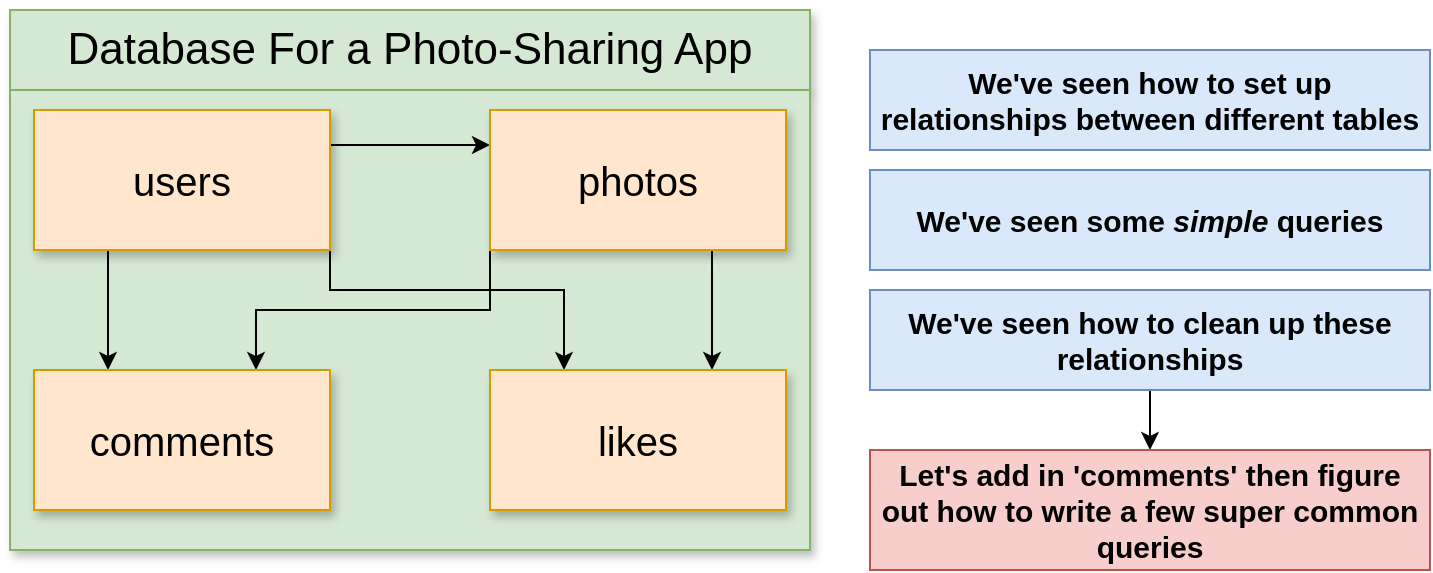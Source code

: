 <mxfile version="24.8.3" pages="18">
  <diagram id="1ZLeGCEYOMUtj8vOQv1a" name="01 - summary">
    <mxGraphModel dx="782" dy="721" grid="1" gridSize="10" guides="1" tooltips="1" connect="1" arrows="1" fold="1" page="1" pageScale="1" pageWidth="1920" pageHeight="1200" math="0" shadow="0">
      <root>
        <mxCell id="0" />
        <mxCell id="1" parent="0" />
        <mxCell id="ebVZ32ttctNRILoVkwOU-1" value="Database For a Photo-Sharing App" style="rounded=0;whiteSpace=wrap;html=1;shadow=1;fontSize=22;fillColor=#d5e8d4;strokeColor=#82b366;" parent="1" vertex="1">
          <mxGeometry x="500" y="240" width="400" height="40" as="geometry" />
        </mxCell>
        <mxCell id="ebVZ32ttctNRILoVkwOU-2" value="" style="rounded=0;whiteSpace=wrap;html=1;shadow=1;fontSize=22;fillColor=#d5e8d4;strokeColor=#82b366;" parent="1" vertex="1">
          <mxGeometry x="500" y="280" width="400" height="230" as="geometry" />
        </mxCell>
        <mxCell id="ebVZ32ttctNRILoVkwOU-3" style="edgeStyle=orthogonalEdgeStyle;rounded=0;orthogonalLoop=1;jettySize=auto;html=1;exitX=1;exitY=0.25;exitDx=0;exitDy=0;entryX=0;entryY=0.25;entryDx=0;entryDy=0;fontSize=15;" parent="1" source="ebVZ32ttctNRILoVkwOU-6" target="ebVZ32ttctNRILoVkwOU-9" edge="1">
          <mxGeometry relative="1" as="geometry" />
        </mxCell>
        <mxCell id="ebVZ32ttctNRILoVkwOU-4" style="edgeStyle=orthogonalEdgeStyle;rounded=0;orthogonalLoop=1;jettySize=auto;html=1;exitX=0.25;exitY=1;exitDx=0;exitDy=0;entryX=0.25;entryY=0;entryDx=0;entryDy=0;fontSize=15;" parent="1" source="ebVZ32ttctNRILoVkwOU-6" target="ebVZ32ttctNRILoVkwOU-10" edge="1">
          <mxGeometry relative="1" as="geometry" />
        </mxCell>
        <mxCell id="ebVZ32ttctNRILoVkwOU-5" style="edgeStyle=orthogonalEdgeStyle;rounded=0;orthogonalLoop=1;jettySize=auto;html=1;exitX=1;exitY=0.75;exitDx=0;exitDy=0;entryX=0.25;entryY=0;entryDx=0;entryDy=0;fontSize=15;" parent="1" source="ebVZ32ttctNRILoVkwOU-6" target="ebVZ32ttctNRILoVkwOU-11" edge="1">
          <mxGeometry relative="1" as="geometry">
            <Array as="points">
              <mxPoint x="660" y="380" />
              <mxPoint x="777" y="380" />
            </Array>
          </mxGeometry>
        </mxCell>
        <mxCell id="ebVZ32ttctNRILoVkwOU-6" value="users" style="rounded=0;whiteSpace=wrap;html=1;shadow=1;fontSize=20;fillColor=#ffe6cc;strokeColor=#d79b00;" parent="1" vertex="1">
          <mxGeometry x="512" y="290" width="148" height="70" as="geometry" />
        </mxCell>
        <mxCell id="ebVZ32ttctNRILoVkwOU-7" style="edgeStyle=orthogonalEdgeStyle;rounded=0;orthogonalLoop=1;jettySize=auto;html=1;exitX=0.75;exitY=1;exitDx=0;exitDy=0;entryX=0.75;entryY=0;entryDx=0;entryDy=0;fontSize=15;" parent="1" source="ebVZ32ttctNRILoVkwOU-9" target="ebVZ32ttctNRILoVkwOU-11" edge="1">
          <mxGeometry relative="1" as="geometry" />
        </mxCell>
        <mxCell id="ebVZ32ttctNRILoVkwOU-8" style="edgeStyle=orthogonalEdgeStyle;rounded=0;orthogonalLoop=1;jettySize=auto;html=1;exitX=0;exitY=0.75;exitDx=0;exitDy=0;entryX=0.75;entryY=0;entryDx=0;entryDy=0;fontSize=15;" parent="1" source="ebVZ32ttctNRILoVkwOU-9" target="ebVZ32ttctNRILoVkwOU-10" edge="1">
          <mxGeometry relative="1" as="geometry">
            <Array as="points">
              <mxPoint x="740" y="390" />
              <mxPoint x="623" y="390" />
            </Array>
          </mxGeometry>
        </mxCell>
        <mxCell id="ebVZ32ttctNRILoVkwOU-9" value="photos" style="rounded=0;whiteSpace=wrap;html=1;shadow=1;fontSize=20;fillColor=#ffe6cc;strokeColor=#d79b00;" parent="1" vertex="1">
          <mxGeometry x="740" y="290" width="148" height="70" as="geometry" />
        </mxCell>
        <mxCell id="ebVZ32ttctNRILoVkwOU-10" value="comments" style="rounded=0;whiteSpace=wrap;html=1;shadow=1;fontSize=20;fillColor=#ffe6cc;strokeColor=#d79b00;" parent="1" vertex="1">
          <mxGeometry x="512" y="420" width="148" height="70" as="geometry" />
        </mxCell>
        <mxCell id="ebVZ32ttctNRILoVkwOU-11" value="likes" style="rounded=0;whiteSpace=wrap;html=1;shadow=1;fontSize=20;fillColor=#ffe6cc;strokeColor=#d79b00;" parent="1" vertex="1">
          <mxGeometry x="740" y="420" width="148" height="70" as="geometry" />
        </mxCell>
        <mxCell id="ebVZ32ttctNRILoVkwOU-12" value="We&#39;ve seen how to set up relationships between different tables" style="rounded=0;whiteSpace=wrap;html=1;fillColor=#dae8fc;strokeColor=#6c8ebf;fontStyle=1;fontSize=15;" parent="1" vertex="1">
          <mxGeometry x="930" y="260" width="280" height="50" as="geometry" />
        </mxCell>
        <mxCell id="ebVZ32ttctNRILoVkwOU-13" value="We&#39;ve seen some &lt;i style=&quot;font-size: 15px;&quot;&gt;simple&lt;/i&gt;&amp;nbsp;queries" style="rounded=0;whiteSpace=wrap;html=1;fillColor=#dae8fc;strokeColor=#6c8ebf;fontStyle=1;fontSize=15;" parent="1" vertex="1">
          <mxGeometry x="930" y="320" width="280" height="50" as="geometry" />
        </mxCell>
        <mxCell id="ebVZ32ttctNRILoVkwOU-18" style="edgeStyle=orthogonalEdgeStyle;rounded=0;orthogonalLoop=1;jettySize=auto;html=1;exitX=0.5;exitY=1;exitDx=0;exitDy=0;fontSize=15;" parent="1" source="ebVZ32ttctNRILoVkwOU-14" target="ebVZ32ttctNRILoVkwOU-17" edge="1">
          <mxGeometry relative="1" as="geometry" />
        </mxCell>
        <mxCell id="ebVZ32ttctNRILoVkwOU-14" value="We&#39;ve seen how to clean up these relationships" style="rounded=0;whiteSpace=wrap;html=1;fillColor=#dae8fc;strokeColor=#6c8ebf;fontStyle=1;fontSize=15;" parent="1" vertex="1">
          <mxGeometry x="930" y="380" width="280" height="50" as="geometry" />
        </mxCell>
        <mxCell id="ebVZ32ttctNRILoVkwOU-17" value="Let&#39;s add in &#39;comments&#39; then figure out how to write a few super common queries" style="rounded=0;whiteSpace=wrap;html=1;fillColor=#f8cecc;strokeColor=#b85450;fontStyle=1;fontSize=15;" parent="1" vertex="1">
          <mxGeometry x="930" y="460" width="280" height="60" as="geometry" />
        </mxCell>
      </root>
    </mxGraphModel>
  </diagram>
  <diagram id="gSYLlW19Ftg_2SLWJzGo" name="02 - schema">
    <mxGraphModel dx="653" dy="403" grid="1" gridSize="10" guides="1" tooltips="1" connect="1" arrows="1" fold="1" page="1" pageScale="1" pageWidth="1920" pageHeight="1200" math="0" shadow="0">
      <root>
        <mxCell id="ulM3kwGNQQaK8QKVFyvx-0" />
        <mxCell id="ulM3kwGNQQaK8QKVFyvx-1" parent="ulM3kwGNQQaK8QKVFyvx-0" />
        <mxCell id="L4XbCEfSJSYhOga0x7kN-0" value="Database" style="rounded=0;whiteSpace=wrap;html=1;shadow=1;fontSize=22;fillColor=#d5e8d4;strokeColor=#82b366;" parent="ulM3kwGNQQaK8QKVFyvx-1" vertex="1">
          <mxGeometry x="400" y="260" width="480" height="30" as="geometry" />
        </mxCell>
        <mxCell id="L4XbCEfSJSYhOga0x7kN-1" value="" style="rounded=0;whiteSpace=wrap;html=1;shadow=1;fontSize=22;fillColor=#d5e8d4;strokeColor=#82b366;" parent="ulM3kwGNQQaK8QKVFyvx-1" vertex="1">
          <mxGeometry x="400" y="290" width="480" height="230" as="geometry" />
        </mxCell>
        <mxCell id="L4XbCEfSJSYhOga0x7kN-2" value="photos" style="rounded=0;whiteSpace=wrap;html=1;shadow=1;fontSize=20;fillColor=#ffe6cc;strokeColor=#d79b00;" parent="ulM3kwGNQQaK8QKVFyvx-1" vertex="1">
          <mxGeometry x="415" y="305" width="175" height="25" as="geometry" />
        </mxCell>
        <mxCell id="L4XbCEfSJSYhOga0x7kN-3" value="id" style="rounded=0;whiteSpace=wrap;html=1;shadow=1;fontSize=12;fillColor=#f5f5f5;strokeColor=#666666;fontColor=#333333;fontStyle=3" parent="ulM3kwGNQQaK8QKVFyvx-1" vertex="1">
          <mxGeometry x="415" y="330" width="100" height="27" as="geometry" />
        </mxCell>
        <mxCell id="L4XbCEfSJSYhOga0x7kN-4" value="url" style="rounded=0;whiteSpace=wrap;html=1;shadow=1;fontSize=12;fillColor=#f5f5f5;strokeColor=#666666;fontColor=#333333;fontStyle=3" parent="ulM3kwGNQQaK8QKVFyvx-1" vertex="1">
          <mxGeometry x="415" y="357" width="100" height="27" as="geometry" />
        </mxCell>
        <mxCell id="L4XbCEfSJSYhOga0x7kN-5" value="user_id" style="rounded=0;whiteSpace=wrap;html=1;shadow=1;fontSize=12;fillColor=#f5f5f5;strokeColor=#666666;fontColor=#333333;fontStyle=3" parent="ulM3kwGNQQaK8QKVFyvx-1" vertex="1">
          <mxGeometry x="415" y="384" width="100" height="27" as="geometry" />
        </mxCell>
        <mxCell id="L4XbCEfSJSYhOga0x7kN-6" value="SERIAL" style="rounded=0;whiteSpace=wrap;html=1;shadow=1;fontSize=8;fillColor=#f5f5f5;strokeColor=#666666;fontColor=#333333;fontStyle=2" parent="ulM3kwGNQQaK8QKVFyvx-1" vertex="1">
          <mxGeometry x="515" y="330" width="75" height="27" as="geometry" />
        </mxCell>
        <mxCell id="L4XbCEfSJSYhOga0x7kN-7" value="VARCHAR(200)" style="rounded=0;whiteSpace=wrap;html=1;shadow=1;fontSize=8;fillColor=#f5f5f5;strokeColor=#666666;fontColor=#333333;fontStyle=2" parent="ulM3kwGNQQaK8QKVFyvx-1" vertex="1">
          <mxGeometry x="515" y="357" width="75" height="27" as="geometry" />
        </mxCell>
        <mxCell id="L4XbCEfSJSYhOga0x7kN-8" value="INTEGER" style="rounded=0;whiteSpace=wrap;html=1;shadow=1;fontSize=8;fillColor=#f5f5f5;strokeColor=#666666;fontColor=#333333;fontStyle=2" parent="ulM3kwGNQQaK8QKVFyvx-1" vertex="1">
          <mxGeometry x="515" y="384" width="75" height="27" as="geometry" />
        </mxCell>
        <mxCell id="L4XbCEfSJSYhOga0x7kN-9" value="users" style="rounded=0;whiteSpace=wrap;html=1;shadow=1;fontSize=20;fillColor=#ffe6cc;strokeColor=#d79b00;" parent="ulM3kwGNQQaK8QKVFyvx-1" vertex="1">
          <mxGeometry x="690" y="305" width="175" height="25" as="geometry" />
        </mxCell>
        <mxCell id="L4XbCEfSJSYhOga0x7kN-10" value="id" style="rounded=0;whiteSpace=wrap;html=1;shadow=1;fontSize=12;fillColor=#f5f5f5;strokeColor=#666666;fontColor=#333333;fontStyle=3" parent="ulM3kwGNQQaK8QKVFyvx-1" vertex="1">
          <mxGeometry x="690" y="330" width="100" height="27" as="geometry" />
        </mxCell>
        <mxCell id="L4XbCEfSJSYhOga0x7kN-11" value="username" style="rounded=0;whiteSpace=wrap;html=1;shadow=1;fontSize=12;fillColor=#f5f5f5;strokeColor=#666666;fontColor=#333333;fontStyle=3" parent="ulM3kwGNQQaK8QKVFyvx-1" vertex="1">
          <mxGeometry x="690" y="357" width="100" height="27" as="geometry" />
        </mxCell>
        <mxCell id="L4XbCEfSJSYhOga0x7kN-12" value="SERIAL" style="rounded=0;whiteSpace=wrap;html=1;shadow=1;fontSize=8;fillColor=#f5f5f5;strokeColor=#666666;fontColor=#333333;fontStyle=2" parent="ulM3kwGNQQaK8QKVFyvx-1" vertex="1">
          <mxGeometry x="790" y="330" width="75" height="27" as="geometry" />
        </mxCell>
        <mxCell id="L4XbCEfSJSYhOga0x7kN-13" value="VARCHAR(40)" style="rounded=0;whiteSpace=wrap;html=1;shadow=1;fontSize=8;fillColor=#f5f5f5;strokeColor=#666666;fontColor=#333333;fontStyle=2" parent="ulM3kwGNQQaK8QKVFyvx-1" vertex="1">
          <mxGeometry x="790" y="357" width="75" height="27" as="geometry" />
        </mxCell>
      </root>
    </mxGraphModel>
  </diagram>
  <diagram name="03 - comments" id="zfCK-LZw3tMszl-y_6hh">
    <mxGraphModel dx="751" dy="463" grid="1" gridSize="10" guides="1" tooltips="1" connect="1" arrows="1" fold="1" page="1" pageScale="1" pageWidth="1920" pageHeight="1200" math="0" shadow="0">
      <root>
        <mxCell id="llYLfPVeNkD9Xt9JzshV-0" />
        <mxCell id="llYLfPVeNkD9Xt9JzshV-1" parent="llYLfPVeNkD9Xt9JzshV-0" />
        <mxCell id="llYLfPVeNkD9Xt9JzshV-2" value="Database" style="rounded=0;whiteSpace=wrap;html=1;shadow=1;fontSize=22;fillColor=#d5e8d4;strokeColor=#82b366;" parent="llYLfPVeNkD9Xt9JzshV-1" vertex="1">
          <mxGeometry x="400" y="260" width="480" height="30" as="geometry" />
        </mxCell>
        <mxCell id="llYLfPVeNkD9Xt9JzshV-3" value="" style="rounded=0;whiteSpace=wrap;html=1;shadow=1;fontSize=22;fillColor=#d5e8d4;strokeColor=#82b366;" parent="llYLfPVeNkD9Xt9JzshV-1" vertex="1">
          <mxGeometry x="400" y="290" width="480" height="290" as="geometry" />
        </mxCell>
        <mxCell id="llYLfPVeNkD9Xt9JzshV-4" value="photos" style="rounded=0;whiteSpace=wrap;html=1;shadow=1;fontSize=20;fillColor=#ffe6cc;strokeColor=#d79b00;" parent="llYLfPVeNkD9Xt9JzshV-1" vertex="1">
          <mxGeometry x="415" y="305" width="175" height="25" as="geometry" />
        </mxCell>
        <mxCell id="llYLfPVeNkD9Xt9JzshV-5" value="id" style="rounded=0;whiteSpace=wrap;html=1;shadow=1;fontSize=12;fillColor=#f5f5f5;strokeColor=#666666;fontColor=#333333;fontStyle=3" parent="llYLfPVeNkD9Xt9JzshV-1" vertex="1">
          <mxGeometry x="415" y="330" width="100" height="27" as="geometry" />
        </mxCell>
        <mxCell id="llYLfPVeNkD9Xt9JzshV-6" value="url" style="rounded=0;whiteSpace=wrap;html=1;shadow=1;fontSize=12;fillColor=#f5f5f5;strokeColor=#666666;fontColor=#333333;fontStyle=3" parent="llYLfPVeNkD9Xt9JzshV-1" vertex="1">
          <mxGeometry x="415" y="357" width="100" height="27" as="geometry" />
        </mxCell>
        <mxCell id="llYLfPVeNkD9Xt9JzshV-7" value="user_id" style="rounded=0;whiteSpace=wrap;html=1;shadow=1;fontSize=12;fillColor=#f5f5f5;strokeColor=#666666;fontColor=#333333;fontStyle=3" parent="llYLfPVeNkD9Xt9JzshV-1" vertex="1">
          <mxGeometry x="415" y="384" width="100" height="27" as="geometry" />
        </mxCell>
        <mxCell id="llYLfPVeNkD9Xt9JzshV-8" value="SERIAL" style="rounded=0;whiteSpace=wrap;html=1;shadow=1;fontSize=8;fillColor=#f5f5f5;strokeColor=#666666;fontColor=#333333;fontStyle=2" parent="llYLfPVeNkD9Xt9JzshV-1" vertex="1">
          <mxGeometry x="515" y="330" width="75" height="27" as="geometry" />
        </mxCell>
        <mxCell id="llYLfPVeNkD9Xt9JzshV-9" value="VARCHAR(200)" style="rounded=0;whiteSpace=wrap;html=1;shadow=1;fontSize=8;fillColor=#f5f5f5;strokeColor=#666666;fontColor=#333333;fontStyle=2" parent="llYLfPVeNkD9Xt9JzshV-1" vertex="1">
          <mxGeometry x="515" y="357" width="75" height="27" as="geometry" />
        </mxCell>
        <mxCell id="llYLfPVeNkD9Xt9JzshV-10" value="INTEGER" style="rounded=0;whiteSpace=wrap;html=1;shadow=1;fontSize=8;fillColor=#f5f5f5;strokeColor=#666666;fontColor=#333333;fontStyle=2" parent="llYLfPVeNkD9Xt9JzshV-1" vertex="1">
          <mxGeometry x="515" y="384" width="75" height="27" as="geometry" />
        </mxCell>
        <mxCell id="llYLfPVeNkD9Xt9JzshV-11" value="users" style="rounded=0;whiteSpace=wrap;html=1;shadow=1;fontSize=20;fillColor=#ffe6cc;strokeColor=#d79b00;" parent="llYLfPVeNkD9Xt9JzshV-1" vertex="1">
          <mxGeometry x="690" y="305" width="175" height="25" as="geometry" />
        </mxCell>
        <mxCell id="llYLfPVeNkD9Xt9JzshV-12" value="id" style="rounded=0;whiteSpace=wrap;html=1;shadow=1;fontSize=12;fillColor=#f5f5f5;strokeColor=#666666;fontColor=#333333;fontStyle=3" parent="llYLfPVeNkD9Xt9JzshV-1" vertex="1">
          <mxGeometry x="690" y="330" width="100" height="27" as="geometry" />
        </mxCell>
        <mxCell id="llYLfPVeNkD9Xt9JzshV-13" value="username" style="rounded=0;whiteSpace=wrap;html=1;shadow=1;fontSize=12;fillColor=#f5f5f5;strokeColor=#666666;fontColor=#333333;fontStyle=3" parent="llYLfPVeNkD9Xt9JzshV-1" vertex="1">
          <mxGeometry x="690" y="357" width="100" height="27" as="geometry" />
        </mxCell>
        <mxCell id="llYLfPVeNkD9Xt9JzshV-14" value="SERIAL" style="rounded=0;whiteSpace=wrap;html=1;shadow=1;fontSize=8;fillColor=#f5f5f5;strokeColor=#666666;fontColor=#333333;fontStyle=2" parent="llYLfPVeNkD9Xt9JzshV-1" vertex="1">
          <mxGeometry x="790" y="330" width="75" height="27" as="geometry" />
        </mxCell>
        <mxCell id="llYLfPVeNkD9Xt9JzshV-15" value="VARCHAR(40)" style="rounded=0;whiteSpace=wrap;html=1;shadow=1;fontSize=8;fillColor=#f5f5f5;strokeColor=#666666;fontColor=#333333;fontStyle=2" parent="llYLfPVeNkD9Xt9JzshV-1" vertex="1">
          <mxGeometry x="790" y="357" width="75" height="27" as="geometry" />
        </mxCell>
        <mxCell id="llYLfPVeNkD9Xt9JzshV-16" value="comments" style="rounded=0;whiteSpace=wrap;html=1;shadow=1;fontSize=20;fillColor=#ffe6cc;strokeColor=#d79b00;" parent="llYLfPVeNkD9Xt9JzshV-1" vertex="1">
          <mxGeometry x="415" y="430" width="175" height="25" as="geometry" />
        </mxCell>
        <mxCell id="llYLfPVeNkD9Xt9JzshV-17" value="id" style="rounded=0;whiteSpace=wrap;html=1;shadow=1;fontSize=12;fillColor=#f5f5f5;strokeColor=#666666;fontColor=#333333;fontStyle=3" parent="llYLfPVeNkD9Xt9JzshV-1" vertex="1">
          <mxGeometry x="415" y="455" width="100" height="27" as="geometry" />
        </mxCell>
        <mxCell id="llYLfPVeNkD9Xt9JzshV-20" value="SERIAL" style="rounded=0;whiteSpace=wrap;html=1;shadow=1;fontSize=8;fillColor=#f5f5f5;strokeColor=#666666;fontColor=#333333;fontStyle=2" parent="llYLfPVeNkD9Xt9JzshV-1" vertex="1">
          <mxGeometry x="515" y="455" width="75" height="27" as="geometry" />
        </mxCell>
        <mxCell id="7Gim7K0czWIigYd4u1T0-0" value="photo_id" style="rounded=0;whiteSpace=wrap;html=1;shadow=1;fontSize=12;fillColor=#f5f5f5;strokeColor=#666666;fontColor=#333333;fontStyle=3" parent="llYLfPVeNkD9Xt9JzshV-1" vertex="1">
          <mxGeometry x="415" y="482" width="100" height="27" as="geometry" />
        </mxCell>
        <mxCell id="7Gim7K0czWIigYd4u1T0-4" style="edgeStyle=orthogonalEdgeStyle;rounded=0;orthogonalLoop=1;jettySize=auto;html=1;exitX=1;exitY=0.5;exitDx=0;exitDy=0;entryX=1;entryY=0.5;entryDx=0;entryDy=0;" parent="llYLfPVeNkD9Xt9JzshV-1" source="7Gim7K0czWIigYd4u1T0-1" target="llYLfPVeNkD9Xt9JzshV-8" edge="1">
          <mxGeometry relative="1" as="geometry" />
        </mxCell>
        <mxCell id="7Gim7K0czWIigYd4u1T0-1" value="INTEGER" style="rounded=0;whiteSpace=wrap;html=1;shadow=1;fontSize=8;fillColor=#f5f5f5;strokeColor=#666666;fontColor=#333333;fontStyle=2" parent="llYLfPVeNkD9Xt9JzshV-1" vertex="1">
          <mxGeometry x="515" y="482" width="75" height="27" as="geometry" />
        </mxCell>
        <mxCell id="7Gim7K0czWIigYd4u1T0-2" value="user_id" style="rounded=0;whiteSpace=wrap;html=1;shadow=1;fontSize=12;fillColor=#f5f5f5;strokeColor=#666666;fontColor=#333333;fontStyle=3" parent="llYLfPVeNkD9Xt9JzshV-1" vertex="1">
          <mxGeometry x="415" y="509" width="100" height="27" as="geometry" />
        </mxCell>
        <mxCell id="7Gim7K0czWIigYd4u1T0-5" style="edgeStyle=orthogonalEdgeStyle;rounded=0;orthogonalLoop=1;jettySize=auto;html=1;exitX=1;exitY=0.5;exitDx=0;exitDy=0;entryX=0;entryY=0.5;entryDx=0;entryDy=0;" parent="llYLfPVeNkD9Xt9JzshV-1" source="7Gim7K0czWIigYd4u1T0-3" target="llYLfPVeNkD9Xt9JzshV-12" edge="1">
          <mxGeometry relative="1" as="geometry" />
        </mxCell>
        <mxCell id="7Gim7K0czWIigYd4u1T0-3" value="INTEGER" style="rounded=0;whiteSpace=wrap;html=1;shadow=1;fontSize=8;fillColor=#f5f5f5;strokeColor=#666666;fontColor=#333333;fontStyle=2" parent="llYLfPVeNkD9Xt9JzshV-1" vertex="1">
          <mxGeometry x="515" y="509" width="75" height="27" as="geometry" />
        </mxCell>
        <mxCell id="7Gim7K0czWIigYd4u1T0-6" value="contents" style="rounded=0;whiteSpace=wrap;html=1;shadow=1;fontSize=12;fillColor=#f5f5f5;strokeColor=#666666;fontColor=#333333;fontStyle=3" parent="llYLfPVeNkD9Xt9JzshV-1" vertex="1">
          <mxGeometry x="415" y="536" width="100" height="27" as="geometry" />
        </mxCell>
        <mxCell id="7Gim7K0czWIigYd4u1T0-7" value="VARCHAR(240)" style="rounded=0;whiteSpace=wrap;html=1;shadow=1;fontSize=8;fillColor=#f5f5f5;strokeColor=#666666;fontColor=#333333;fontStyle=2" parent="llYLfPVeNkD9Xt9JzshV-1" vertex="1">
          <mxGeometry x="515" y="536" width="75" height="27" as="geometry" />
        </mxCell>
      </root>
    </mxGraphModel>
  </diagram>
  <diagram id="hAUfEVWbt_aXw31ogl3i" name="04 - sum">
    <mxGraphModel dx="834" dy="514" grid="1" gridSize="10" guides="1" tooltips="1" connect="1" arrows="1" fold="1" page="1" pageScale="1" pageWidth="1920" pageHeight="1200" math="0" shadow="0">
      <root>
        <mxCell id="g9zN-A5fX3s4_lMqCKDE-0" />
        <mxCell id="g9zN-A5fX3s4_lMqCKDE-1" parent="g9zN-A5fX3s4_lMqCKDE-0" />
        <mxCell id="ZxgDoHPpJAlecEImN5Q7-0" value="Database" style="rounded=0;whiteSpace=wrap;html=1;shadow=1;fontSize=22;fillColor=#d5e8d4;strokeColor=#82b366;" parent="g9zN-A5fX3s4_lMqCKDE-1" vertex="1">
          <mxGeometry x="400" y="260" width="550" height="30" as="geometry" />
        </mxCell>
        <mxCell id="ZxgDoHPpJAlecEImN5Q7-1" value="" style="rounded=0;whiteSpace=wrap;html=1;shadow=1;fontSize=22;fillColor=#d5e8d4;strokeColor=#82b366;" parent="g9zN-A5fX3s4_lMqCKDE-1" vertex="1">
          <mxGeometry x="400" y="290" width="550" height="400" as="geometry" />
        </mxCell>
        <mxCell id="ZxgDoHPpJAlecEImN5Q7-2" value="photos" style="rounded=0;whiteSpace=wrap;html=1;shadow=1;fontSize=20;fillColor=#ffe6cc;strokeColor=#d79b00;" parent="g9zN-A5fX3s4_lMqCKDE-1" vertex="1">
          <mxGeometry x="415" y="305" width="245" height="25" as="geometry" />
        </mxCell>
        <mxCell id="ZxgDoHPpJAlecEImN5Q7-3" value="id" style="rounded=0;whiteSpace=wrap;html=1;shadow=1;fontSize=12;fillColor=#f5f5f5;strokeColor=#666666;fontColor=#333333;fontStyle=3" parent="g9zN-A5fX3s4_lMqCKDE-1" vertex="1">
          <mxGeometry x="415" y="330" width="45" height="27" as="geometry" />
        </mxCell>
        <mxCell id="ZxgDoHPpJAlecEImN5Q7-4" value="url" style="rounded=0;whiteSpace=wrap;html=1;shadow=1;fontSize=12;fillColor=#f5f5f5;strokeColor=#666666;fontColor=#333333;fontStyle=3" parent="g9zN-A5fX3s4_lMqCKDE-1" vertex="1">
          <mxGeometry x="460" y="330" width="130" height="27" as="geometry" />
        </mxCell>
        <mxCell id="ZxgDoHPpJAlecEImN5Q7-5" value="user_id" style="rounded=0;whiteSpace=wrap;html=1;shadow=1;fontSize=12;fillColor=#f5f5f5;strokeColor=#666666;fontColor=#333333;fontStyle=3" parent="g9zN-A5fX3s4_lMqCKDE-1" vertex="1">
          <mxGeometry x="590" y="330" width="70" height="27" as="geometry" />
        </mxCell>
        <mxCell id="ZxgDoHPpJAlecEImN5Q7-9" value="users" style="rounded=0;whiteSpace=wrap;html=1;shadow=1;fontSize=20;fillColor=#ffe6cc;strokeColor=#d79b00;" parent="g9zN-A5fX3s4_lMqCKDE-1" vertex="1">
          <mxGeometry x="760" y="305" width="180" height="25" as="geometry" />
        </mxCell>
        <mxCell id="ZxgDoHPpJAlecEImN5Q7-10" value="id" style="rounded=0;whiteSpace=wrap;html=1;shadow=1;fontSize=12;fillColor=#f5f5f5;strokeColor=#666666;fontColor=#333333;fontStyle=3" parent="g9zN-A5fX3s4_lMqCKDE-1" vertex="1">
          <mxGeometry x="760" y="330" width="70" height="27" as="geometry" />
        </mxCell>
        <mxCell id="ZxgDoHPpJAlecEImN5Q7-11" value="username" style="rounded=0;whiteSpace=wrap;html=1;shadow=1;fontSize=12;fillColor=#f5f5f5;strokeColor=#666666;fontColor=#333333;fontStyle=3" parent="g9zN-A5fX3s4_lMqCKDE-1" vertex="1">
          <mxGeometry x="830" y="330" width="110" height="27" as="geometry" />
        </mxCell>
        <mxCell id="ZxgDoHPpJAlecEImN5Q7-14" value="comments" style="rounded=0;whiteSpace=wrap;html=1;shadow=1;fontSize=20;fillColor=#ffe6cc;strokeColor=#d79b00;" parent="g9zN-A5fX3s4_lMqCKDE-1" vertex="1">
          <mxGeometry x="415" y="520" width="335" height="25" as="geometry" />
        </mxCell>
        <mxCell id="ZxgDoHPpJAlecEImN5Q7-15" value="id" style="rounded=0;whiteSpace=wrap;html=1;shadow=1;fontSize=12;fillColor=#f5f5f5;strokeColor=#666666;fontColor=#333333;fontStyle=3" parent="g9zN-A5fX3s4_lMqCKDE-1" vertex="1">
          <mxGeometry x="415" y="545" width="45" height="27" as="geometry" />
        </mxCell>
        <mxCell id="ZxgDoHPpJAlecEImN5Q7-25" value="1" style="rounded=0;whiteSpace=wrap;html=1;shadow=1;fontSize=11;fontStyle=0" parent="g9zN-A5fX3s4_lMqCKDE-1" vertex="1">
          <mxGeometry x="760" y="357" width="70" height="27" as="geometry" />
        </mxCell>
        <mxCell id="ZxgDoHPpJAlecEImN5Q7-26" value="Reyna.Marvin" style="rounded=0;whiteSpace=wrap;html=1;shadow=1;fontSize=11;fontStyle=0" parent="g9zN-A5fX3s4_lMqCKDE-1" vertex="1">
          <mxGeometry x="830" y="357" width="110" height="27" as="geometry" />
        </mxCell>
        <mxCell id="ZxgDoHPpJAlecEImN5Q7-27" value="2" style="rounded=0;whiteSpace=wrap;html=1;shadow=1;fontSize=11;fontStyle=0" parent="g9zN-A5fX3s4_lMqCKDE-1" vertex="1">
          <mxGeometry x="760" y="384" width="70" height="27" as="geometry" />
        </mxCell>
        <mxCell id="ZxgDoHPpJAlecEImN5Q7-28" value="Micah.Cremin" style="rounded=0;whiteSpace=wrap;html=1;shadow=1;fontSize=11;fontStyle=0" parent="g9zN-A5fX3s4_lMqCKDE-1" vertex="1">
          <mxGeometry x="830" y="384" width="110" height="27" as="geometry" />
        </mxCell>
        <mxCell id="ZxgDoHPpJAlecEImN5Q7-29" value="3" style="rounded=0;whiteSpace=wrap;html=1;shadow=1;fontSize=11;fontStyle=0" parent="g9zN-A5fX3s4_lMqCKDE-1" vertex="1">
          <mxGeometry x="760" y="411" width="70" height="27" as="geometry" />
        </mxCell>
        <mxCell id="ZxgDoHPpJAlecEImN5Q7-30" value="Alfredo66" style="rounded=0;whiteSpace=wrap;html=1;shadow=1;fontSize=11;fontStyle=0" parent="g9zN-A5fX3s4_lMqCKDE-1" vertex="1">
          <mxGeometry x="830" y="411" width="110" height="27" as="geometry" />
        </mxCell>
        <mxCell id="ZxgDoHPpJAlecEImN5Q7-31" value="4" style="rounded=0;whiteSpace=wrap;html=1;shadow=1;fontSize=11;fontStyle=0" parent="g9zN-A5fX3s4_lMqCKDE-1" vertex="1">
          <mxGeometry x="760" y="438" width="70" height="27" as="geometry" />
        </mxCell>
        <mxCell id="ZxgDoHPpJAlecEImN5Q7-32" value="Gerard_Mitchell42" style="rounded=0;whiteSpace=wrap;html=1;shadow=1;fontSize=11;fontStyle=0" parent="g9zN-A5fX3s4_lMqCKDE-1" vertex="1">
          <mxGeometry x="830" y="438" width="110" height="27" as="geometry" />
        </mxCell>
        <mxCell id="ZxgDoHPpJAlecEImN5Q7-33" value="5" style="rounded=0;whiteSpace=wrap;html=1;shadow=1;fontSize=11;fontStyle=0" parent="g9zN-A5fX3s4_lMqCKDE-1" vertex="1">
          <mxGeometry x="760" y="465" width="70" height="27" as="geometry" />
        </mxCell>
        <mxCell id="ZxgDoHPpJAlecEImN5Q7-34" value="Frederique_Donnelly" style="rounded=0;whiteSpace=wrap;html=1;shadow=1;fontSize=11;fontStyle=0" parent="g9zN-A5fX3s4_lMqCKDE-1" vertex="1">
          <mxGeometry x="830" y="465" width="110" height="27" as="geometry" />
        </mxCell>
        <mxCell id="ZxgDoHPpJAlecEImN5Q7-35" value="1" style="rounded=0;whiteSpace=wrap;html=1;shadow=1;fontSize=11;fontStyle=0" parent="g9zN-A5fX3s4_lMqCKDE-1" vertex="1">
          <mxGeometry x="415" y="357" width="45" height="27" as="geometry" />
        </mxCell>
        <mxCell id="ZxgDoHPpJAlecEImN5Q7-36" value="&lt;p class=&quot;p1&quot; style=&quot;margin: 0px ; font-stretch: normal ; font-size: 12px ; line-height: normal ; font-family: &amp;#34;helvetica neue&amp;#34;&quot;&gt;https://santina.net&lt;/p&gt;" style="rounded=0;whiteSpace=wrap;html=1;shadow=1;fontSize=11;fontStyle=0" parent="g9zN-A5fX3s4_lMqCKDE-1" vertex="1">
          <mxGeometry x="460" y="357" width="130" height="27" as="geometry" />
        </mxCell>
        <mxCell id="ZxgDoHPpJAlecEImN5Q7-37" value="3" style="rounded=0;whiteSpace=wrap;html=1;shadow=1;fontSize=11;fontStyle=0" parent="g9zN-A5fX3s4_lMqCKDE-1" vertex="1">
          <mxGeometry x="590" y="357" width="70" height="27" as="geometry" />
        </mxCell>
        <mxCell id="ZxgDoHPpJAlecEImN5Q7-38" value="2" style="rounded=0;whiteSpace=wrap;html=1;shadow=1;fontSize=11;fontStyle=0" parent="g9zN-A5fX3s4_lMqCKDE-1" vertex="1">
          <mxGeometry x="415" y="384" width="45" height="27" as="geometry" />
        </mxCell>
        <mxCell id="ZxgDoHPpJAlecEImN5Q7-39" value="&lt;p class=&quot;p1&quot; style=&quot;margin: 0px ; font-stretch: normal ; font-size: 12px ; line-height: normal ; font-family: &amp;#34;helvetica neue&amp;#34;&quot;&gt;https://alayna.net&lt;/p&gt;" style="rounded=0;whiteSpace=wrap;html=1;shadow=1;fontSize=11;fontStyle=0" parent="g9zN-A5fX3s4_lMqCKDE-1" vertex="1">
          <mxGeometry x="460" y="384" width="130" height="27" as="geometry" />
        </mxCell>
        <mxCell id="ZxgDoHPpJAlecEImN5Q7-40" value="5" style="rounded=0;whiteSpace=wrap;html=1;shadow=1;fontSize=11;fontStyle=0" parent="g9zN-A5fX3s4_lMqCKDE-1" vertex="1">
          <mxGeometry x="590" y="384" width="70" height="27" as="geometry" />
        </mxCell>
        <mxCell id="ZxgDoHPpJAlecEImN5Q7-47" style="edgeStyle=orthogonalEdgeStyle;rounded=0;orthogonalLoop=1;jettySize=auto;html=1;exitX=0.5;exitY=1;exitDx=0;exitDy=0;fontSize=11;" parent="g9zN-A5fX3s4_lMqCKDE-1" source="ZxgDoHPpJAlecEImN5Q7-41" target="ZxgDoHPpJAlecEImN5Q7-44" edge="1">
          <mxGeometry relative="1" as="geometry" />
        </mxCell>
        <mxCell id="ZxgDoHPpJAlecEImN5Q7-41" value="3" style="rounded=0;whiteSpace=wrap;html=1;shadow=1;fontSize=11;fontStyle=0" parent="g9zN-A5fX3s4_lMqCKDE-1" vertex="1">
          <mxGeometry x="415" y="411" width="45" height="27" as="geometry" />
        </mxCell>
        <mxCell id="ZxgDoHPpJAlecEImN5Q7-42" value="&lt;p class=&quot;p1&quot; style=&quot;margin: 0px ; font-stretch: normal ; font-size: 12px ; line-height: normal ; font-family: &amp;#34;helvetica neue&amp;#34;&quot;&gt;https://kailyn.name&lt;/p&gt;" style="rounded=0;whiteSpace=wrap;html=1;shadow=1;fontSize=11;fontStyle=0" parent="g9zN-A5fX3s4_lMqCKDE-1" vertex="1">
          <mxGeometry x="460" y="411" width="130" height="27" as="geometry" />
        </mxCell>
        <mxCell id="ZxgDoHPpJAlecEImN5Q7-43" value="3" style="rounded=0;whiteSpace=wrap;html=1;shadow=1;fontSize=11;fontStyle=0" parent="g9zN-A5fX3s4_lMqCKDE-1" vertex="1">
          <mxGeometry x="590" y="411" width="70" height="27" as="geometry" />
        </mxCell>
        <mxCell id="ZxgDoHPpJAlecEImN5Q7-44" value="20" style="rounded=0;whiteSpace=wrap;html=1;shadow=1;fontSize=11;fontStyle=0" parent="g9zN-A5fX3s4_lMqCKDE-1" vertex="1">
          <mxGeometry x="415" y="456.5" width="45" height="27" as="geometry" />
        </mxCell>
        <mxCell id="ZxgDoHPpJAlecEImN5Q7-45" value="&lt;p class=&quot;p1&quot; style=&quot;margin: 0px ; font-stretch: normal ; font-size: 12px ; line-height: normal ; font-family: &amp;#34;helvetica neue&amp;#34;&quot;&gt;http://sasha.com&lt;/p&gt;" style="rounded=0;whiteSpace=wrap;html=1;shadow=1;fontSize=11;fontStyle=0" parent="g9zN-A5fX3s4_lMqCKDE-1" vertex="1">
          <mxGeometry x="460" y="456.5" width="130" height="27" as="geometry" />
        </mxCell>
        <mxCell id="ZxgDoHPpJAlecEImN5Q7-46" value="3" style="rounded=0;whiteSpace=wrap;html=1;shadow=1;fontSize=11;fontStyle=0" parent="g9zN-A5fX3s4_lMqCKDE-1" vertex="1">
          <mxGeometry x="590" y="456.5" width="70" height="27" as="geometry" />
        </mxCell>
        <mxCell id="ZxgDoHPpJAlecEImN5Q7-23" value="contents" style="rounded=0;whiteSpace=wrap;html=1;shadow=1;fontSize=12;fillColor=#f5f5f5;strokeColor=#666666;fontColor=#333333;fontStyle=3" parent="g9zN-A5fX3s4_lMqCKDE-1" vertex="1">
          <mxGeometry x="460" y="545" width="180" height="27" as="geometry" />
        </mxCell>
        <mxCell id="ZxgDoHPpJAlecEImN5Q7-20" value="user_id" style="rounded=0;whiteSpace=wrap;html=1;shadow=1;fontSize=12;fillColor=#f5f5f5;strokeColor=#666666;fontColor=#333333;fontStyle=3" parent="g9zN-A5fX3s4_lMqCKDE-1" vertex="1">
          <mxGeometry x="640" y="545" width="50" height="27" as="geometry" />
        </mxCell>
        <mxCell id="ZxgDoHPpJAlecEImN5Q7-17" value="photo_id" style="rounded=0;whiteSpace=wrap;html=1;shadow=1;fontSize=12;fillColor=#f5f5f5;strokeColor=#666666;fontColor=#333333;fontStyle=3" parent="g9zN-A5fX3s4_lMqCKDE-1" vertex="1">
          <mxGeometry x="690" y="545" width="60" height="27" as="geometry" />
        </mxCell>
        <mxCell id="ZxgDoHPpJAlecEImN5Q7-48" value="1" style="rounded=0;whiteSpace=wrap;html=1;shadow=1;fontSize=11;fontStyle=0" parent="g9zN-A5fX3s4_lMqCKDE-1" vertex="1">
          <mxGeometry x="415" y="572" width="45" height="27" as="geometry" />
        </mxCell>
        <mxCell id="ZxgDoHPpJAlecEImN5Q7-49" value="&lt;pre class=&quot;prettyprint linenums&quot;&gt;Quo velit iusto ducimus&lt;/pre&gt;" style="rounded=0;whiteSpace=wrap;html=1;shadow=1;fontSize=11;fontStyle=0" parent="g9zN-A5fX3s4_lMqCKDE-1" vertex="1">
          <mxGeometry x="460" y="572" width="180" height="27" as="geometry" />
        </mxCell>
        <mxCell id="ZxgDoHPpJAlecEImN5Q7-61" value="2" style="rounded=0;whiteSpace=wrap;html=1;shadow=1;fontSize=11;fontStyle=0" parent="g9zN-A5fX3s4_lMqCKDE-1" vertex="1">
          <mxGeometry x="640" y="572" width="50" height="27" as="geometry" />
        </mxCell>
        <mxCell id="ZxgDoHPpJAlecEImN5Q7-50" value="4" style="rounded=0;whiteSpace=wrap;html=1;shadow=1;fontSize=11;fontStyle=0" parent="g9zN-A5fX3s4_lMqCKDE-1" vertex="1">
          <mxGeometry x="690" y="572" width="60" height="27" as="geometry" />
        </mxCell>
        <mxCell id="ZxgDoHPpJAlecEImN5Q7-70" style="edgeStyle=orthogonalEdgeStyle;rounded=0;orthogonalLoop=1;jettySize=auto;html=1;exitX=0.5;exitY=1;exitDx=0;exitDy=0;fontSize=11;" parent="g9zN-A5fX3s4_lMqCKDE-1" source="ZxgDoHPpJAlecEImN5Q7-62" target="ZxgDoHPpJAlecEImN5Q7-66" edge="1">
          <mxGeometry relative="1" as="geometry" />
        </mxCell>
        <mxCell id="ZxgDoHPpJAlecEImN5Q7-62" value="2" style="rounded=0;whiteSpace=wrap;html=1;shadow=1;fontSize=11;fontStyle=0" parent="g9zN-A5fX3s4_lMqCKDE-1" vertex="1">
          <mxGeometry x="415" y="599" width="45" height="27" as="geometry" />
        </mxCell>
        <mxCell id="ZxgDoHPpJAlecEImN5Q7-63" value="&lt;pre class=&quot;prettyprint linenums&quot;&gt;&lt;pre class=&quot;prettyprint linenums&quot;&gt;Non est totam&lt;/pre&gt;&lt;/pre&gt;" style="rounded=0;whiteSpace=wrap;html=1;shadow=1;fontSize=11;fontStyle=0" parent="g9zN-A5fX3s4_lMqCKDE-1" vertex="1">
          <mxGeometry x="460" y="599" width="180" height="27" as="geometry" />
        </mxCell>
        <mxCell id="ZxgDoHPpJAlecEImN5Q7-64" value="5" style="rounded=0;whiteSpace=wrap;html=1;shadow=1;fontSize=11;fontStyle=0" parent="g9zN-A5fX3s4_lMqCKDE-1" vertex="1">
          <mxGeometry x="640" y="599" width="50" height="27" as="geometry" />
        </mxCell>
        <mxCell id="ZxgDoHPpJAlecEImN5Q7-65" value="5" style="rounded=0;whiteSpace=wrap;html=1;shadow=1;fontSize=11;fontStyle=0" parent="g9zN-A5fX3s4_lMqCKDE-1" vertex="1">
          <mxGeometry x="690" y="599" width="60" height="27" as="geometry" />
        </mxCell>
        <mxCell id="ZxgDoHPpJAlecEImN5Q7-66" value="100" style="rounded=0;whiteSpace=wrap;html=1;shadow=1;fontSize=11;fontStyle=0" parent="g9zN-A5fX3s4_lMqCKDE-1" vertex="1">
          <mxGeometry x="415" y="650" width="45" height="27" as="geometry" />
        </mxCell>
        <mxCell id="ZxgDoHPpJAlecEImN5Q7-67" value="&lt;pre class=&quot;prettyprint linenums&quot;&gt;&lt;pre class=&quot;prettyprint linenums&quot;&gt;Minima dolorem reiciendis&lt;/pre&gt;&lt;/pre&gt;" style="rounded=0;whiteSpace=wrap;html=1;shadow=1;fontSize=11;fontStyle=0" parent="g9zN-A5fX3s4_lMqCKDE-1" vertex="1">
          <mxGeometry x="460" y="650" width="180" height="27" as="geometry" />
        </mxCell>
        <mxCell id="ZxgDoHPpJAlecEImN5Q7-68" value="3" style="rounded=0;whiteSpace=wrap;html=1;shadow=1;fontSize=11;fontStyle=0" parent="g9zN-A5fX3s4_lMqCKDE-1" vertex="1">
          <mxGeometry x="640" y="650" width="50" height="27" as="geometry" />
        </mxCell>
        <mxCell id="ZxgDoHPpJAlecEImN5Q7-69" value="3" style="rounded=0;whiteSpace=wrap;html=1;shadow=1;fontSize=11;fontStyle=0" parent="g9zN-A5fX3s4_lMqCKDE-1" vertex="1">
          <mxGeometry x="690" y="650" width="60" height="27" as="geometry" />
        </mxCell>
      </root>
    </mxGraphModel>
  </diagram>
  <diagram id="8kjJ3PVHX2K9MoG75go_" name="05 - join">
    <mxGraphModel dx="782" dy="721" grid="1" gridSize="10" guides="1" tooltips="1" connect="1" arrows="1" fold="1" page="1" pageScale="1" pageWidth="1920" pageHeight="1200" math="0" shadow="0">
      <root>
        <mxCell id="K34zVKuXYbnq8hTFDq53-0" />
        <mxCell id="K34zVKuXYbnq8hTFDq53-1" parent="K34zVKuXYbnq8hTFDq53-0" />
        <mxCell id="N1fhTJK-Oqq1-LxAgv1R-0" value="Database" style="rounded=0;whiteSpace=wrap;html=1;shadow=1;fontSize=22;fillColor=#d5e8d4;strokeColor=#82b366;" parent="K34zVKuXYbnq8hTFDq53-1" vertex="1">
          <mxGeometry x="340" y="260" width="640" height="30" as="geometry" />
        </mxCell>
        <mxCell id="N1fhTJK-Oqq1-LxAgv1R-1" value="" style="rounded=0;whiteSpace=wrap;html=1;shadow=1;fontSize=22;fillColor=#d5e8d4;strokeColor=#82b366;" parent="K34zVKuXYbnq8hTFDq53-1" vertex="1">
          <mxGeometry x="340" y="290" width="640" height="410" as="geometry" />
        </mxCell>
        <mxCell id="N1fhTJK-Oqq1-LxAgv1R-6" value="users" style="rounded=0;whiteSpace=wrap;html=1;shadow=1;fontSize=20;fillColor=#ffe6cc;strokeColor=#d79b00;" parent="K34zVKuXYbnq8hTFDq53-1" vertex="1">
          <mxGeometry x="790" y="300" width="180" height="25" as="geometry" />
        </mxCell>
        <mxCell id="N1fhTJK-Oqq1-LxAgv1R-7" value="id" style="rounded=0;whiteSpace=wrap;html=1;shadow=1;fontSize=12;fillColor=#f5f5f5;strokeColor=#666666;fontColor=#333333;fontStyle=3" parent="K34zVKuXYbnq8hTFDq53-1" vertex="1">
          <mxGeometry x="790" y="325" width="70" height="27" as="geometry" />
        </mxCell>
        <mxCell id="N1fhTJK-Oqq1-LxAgv1R-8" value="username" style="rounded=0;whiteSpace=wrap;html=1;shadow=1;fontSize=12;fillColor=#f5f5f5;strokeColor=#666666;fontColor=#333333;fontStyle=3" parent="K34zVKuXYbnq8hTFDq53-1" vertex="1">
          <mxGeometry x="860" y="325" width="110" height="27" as="geometry" />
        </mxCell>
        <mxCell id="N1fhTJK-Oqq1-LxAgv1R-9" value="comments" style="rounded=0;whiteSpace=wrap;html=1;shadow=1;fontSize=20;fillColor=#ffe6cc;strokeColor=#d79b00;" parent="K34zVKuXYbnq8hTFDq53-1" vertex="1">
          <mxGeometry x="350" y="300" width="335" height="25" as="geometry" />
        </mxCell>
        <mxCell id="N1fhTJK-Oqq1-LxAgv1R-10" value="id" style="rounded=0;whiteSpace=wrap;html=1;shadow=1;fontSize=12;fillColor=#f5f5f5;strokeColor=#666666;fontColor=#333333;fontStyle=3" parent="K34zVKuXYbnq8hTFDq53-1" vertex="1">
          <mxGeometry x="350" y="325" width="45" height="27" as="geometry" />
        </mxCell>
        <mxCell id="N1fhTJK-Oqq1-LxAgv1R-11" value="1" style="rounded=0;whiteSpace=wrap;html=1;shadow=1;fontSize=11;fontStyle=0" parent="K34zVKuXYbnq8hTFDq53-1" vertex="1">
          <mxGeometry x="790" y="352" width="70" height="27" as="geometry" />
        </mxCell>
        <mxCell id="N1fhTJK-Oqq1-LxAgv1R-12" value="Reyna.Marvin" style="rounded=0;whiteSpace=wrap;html=1;shadow=1;fontSize=11;fontStyle=0" parent="K34zVKuXYbnq8hTFDq53-1" vertex="1">
          <mxGeometry x="860" y="352" width="110" height="27" as="geometry" />
        </mxCell>
        <mxCell id="N1fhTJK-Oqq1-LxAgv1R-13" value="2" style="rounded=0;whiteSpace=wrap;html=1;shadow=1;fontSize=11;fontStyle=0" parent="K34zVKuXYbnq8hTFDq53-1" vertex="1">
          <mxGeometry x="790" y="379" width="70" height="27" as="geometry" />
        </mxCell>
        <mxCell id="N1fhTJK-Oqq1-LxAgv1R-14" value="Micah.Cremin" style="rounded=0;whiteSpace=wrap;html=1;shadow=1;fontSize=11;fontStyle=0" parent="K34zVKuXYbnq8hTFDq53-1" vertex="1">
          <mxGeometry x="860" y="379" width="110" height="27" as="geometry" />
        </mxCell>
        <mxCell id="N1fhTJK-Oqq1-LxAgv1R-15" value="3" style="rounded=0;whiteSpace=wrap;html=1;shadow=1;fontSize=11;fontStyle=0" parent="K34zVKuXYbnq8hTFDq53-1" vertex="1">
          <mxGeometry x="790" y="406" width="70" height="27" as="geometry" />
        </mxCell>
        <mxCell id="N1fhTJK-Oqq1-LxAgv1R-16" value="Alfredo66" style="rounded=0;whiteSpace=wrap;html=1;shadow=1;fontSize=11;fontStyle=0" parent="K34zVKuXYbnq8hTFDq53-1" vertex="1">
          <mxGeometry x="860" y="406" width="110" height="27" as="geometry" />
        </mxCell>
        <mxCell id="N1fhTJK-Oqq1-LxAgv1R-17" value="4" style="rounded=0;whiteSpace=wrap;html=1;shadow=1;fontSize=11;fontStyle=0" parent="K34zVKuXYbnq8hTFDq53-1" vertex="1">
          <mxGeometry x="790" y="433" width="70" height="27" as="geometry" />
        </mxCell>
        <mxCell id="N1fhTJK-Oqq1-LxAgv1R-18" value="Gerard_Mitchell42" style="rounded=0;whiteSpace=wrap;html=1;shadow=1;fontSize=11;fontStyle=0" parent="K34zVKuXYbnq8hTFDq53-1" vertex="1">
          <mxGeometry x="860" y="433" width="110" height="27" as="geometry" />
        </mxCell>
        <mxCell id="N1fhTJK-Oqq1-LxAgv1R-19" value="5" style="rounded=0;whiteSpace=wrap;html=1;shadow=1;fontSize=11;fontStyle=0" parent="K34zVKuXYbnq8hTFDq53-1" vertex="1">
          <mxGeometry x="790" y="460" width="70" height="27" as="geometry" />
        </mxCell>
        <mxCell id="N1fhTJK-Oqq1-LxAgv1R-20" value="Frederique_Donnelly" style="rounded=0;whiteSpace=wrap;html=1;shadow=1;fontSize=11;fontStyle=0" parent="K34zVKuXYbnq8hTFDq53-1" vertex="1">
          <mxGeometry x="860" y="460" width="110" height="27" as="geometry" />
        </mxCell>
        <mxCell id="N1fhTJK-Oqq1-LxAgv1R-34" value="contents" style="rounded=0;whiteSpace=wrap;html=1;shadow=1;fontSize=12;fillColor=#f5f5f5;strokeColor=#666666;fontColor=#333333;fontStyle=3" parent="K34zVKuXYbnq8hTFDq53-1" vertex="1">
          <mxGeometry x="395" y="325" width="180" height="27" as="geometry" />
        </mxCell>
        <mxCell id="N1fhTJK-Oqq1-LxAgv1R-35" value="user_id" style="rounded=0;whiteSpace=wrap;html=1;shadow=1;fontSize=12;fillColor=#f5f5f5;strokeColor=#666666;fontColor=#333333;fontStyle=3" parent="K34zVKuXYbnq8hTFDq53-1" vertex="1">
          <mxGeometry x="575" y="325" width="50" height="27" as="geometry" />
        </mxCell>
        <mxCell id="N1fhTJK-Oqq1-LxAgv1R-36" value="photo_id" style="rounded=0;whiteSpace=wrap;html=1;shadow=1;fontSize=12;fillColor=#f5f5f5;strokeColor=#666666;fontColor=#333333;fontStyle=3" parent="K34zVKuXYbnq8hTFDq53-1" vertex="1">
          <mxGeometry x="625" y="325" width="60" height="27" as="geometry" />
        </mxCell>
        <mxCell id="N1fhTJK-Oqq1-LxAgv1R-37" value="1" style="rounded=0;whiteSpace=wrap;html=1;shadow=1;fontSize=11;fontStyle=0" parent="K34zVKuXYbnq8hTFDq53-1" vertex="1">
          <mxGeometry x="350" y="352" width="45" height="27" as="geometry" />
        </mxCell>
        <mxCell id="N1fhTJK-Oqq1-LxAgv1R-38" value="&lt;pre class=&quot;prettyprint linenums&quot;&gt;Quo velit iusto ducimus&lt;/pre&gt;" style="rounded=0;whiteSpace=wrap;html=1;shadow=1;fontSize=11;fontStyle=0" parent="K34zVKuXYbnq8hTFDq53-1" vertex="1">
          <mxGeometry x="395" y="352" width="180" height="27" as="geometry" />
        </mxCell>
        <mxCell id="N1fhTJK-Oqq1-LxAgv1R-39" value="3" style="rounded=0;whiteSpace=wrap;html=1;shadow=1;fontSize=11;fontStyle=0" parent="K34zVKuXYbnq8hTFDq53-1" vertex="1">
          <mxGeometry x="575" y="352" width="50" height="27" as="geometry" />
        </mxCell>
        <mxCell id="N1fhTJK-Oqq1-LxAgv1R-40" value="4" style="rounded=0;whiteSpace=wrap;html=1;shadow=1;fontSize=11;fontStyle=0" parent="K34zVKuXYbnq8hTFDq53-1" vertex="1">
          <mxGeometry x="625" y="352" width="60" height="27" as="geometry" />
        </mxCell>
        <mxCell id="N1fhTJK-Oqq1-LxAgv1R-42" value="2" style="rounded=0;whiteSpace=wrap;html=1;shadow=1;fontSize=11;fontStyle=0" parent="K34zVKuXYbnq8hTFDq53-1" vertex="1">
          <mxGeometry x="350" y="379" width="45" height="27" as="geometry" />
        </mxCell>
        <mxCell id="N1fhTJK-Oqq1-LxAgv1R-43" value="&lt;pre class=&quot;prettyprint linenums&quot;&gt;&lt;pre class=&quot;prettyprint linenums&quot;&gt;Non est totam&lt;/pre&gt;&lt;/pre&gt;" style="rounded=0;whiteSpace=wrap;html=1;shadow=1;fontSize=11;fontStyle=0" parent="K34zVKuXYbnq8hTFDq53-1" vertex="1">
          <mxGeometry x="395" y="379" width="180" height="27" as="geometry" />
        </mxCell>
        <mxCell id="N1fhTJK-Oqq1-LxAgv1R-44" value="4" style="rounded=0;whiteSpace=wrap;html=1;shadow=1;fontSize=11;fontStyle=0" parent="K34zVKuXYbnq8hTFDq53-1" vertex="1">
          <mxGeometry x="575" y="379" width="50" height="27" as="geometry" />
        </mxCell>
        <mxCell id="N1fhTJK-Oqq1-LxAgv1R-45" value="5" style="rounded=0;whiteSpace=wrap;html=1;shadow=1;fontSize=11;fontStyle=0" parent="K34zVKuXYbnq8hTFDq53-1" vertex="1">
          <mxGeometry x="625" y="379" width="60" height="27" as="geometry" />
        </mxCell>
        <mxCell id="N1fhTJK-Oqq1-LxAgv1R-46" value="3" style="rounded=0;whiteSpace=wrap;html=1;shadow=1;fontSize=11;fontStyle=0" parent="K34zVKuXYbnq8hTFDq53-1" vertex="1">
          <mxGeometry x="350" y="406" width="45" height="27" as="geometry" />
        </mxCell>
        <mxCell id="N1fhTJK-Oqq1-LxAgv1R-47" value="&lt;pre class=&quot;prettyprint linenums&quot;&gt;&lt;pre class=&quot;prettyprint linenums&quot;&gt;Minima dolorem reiciendis&lt;/pre&gt;&lt;/pre&gt;" style="rounded=0;whiteSpace=wrap;html=1;shadow=1;fontSize=11;fontStyle=0" parent="K34zVKuXYbnq8hTFDq53-1" vertex="1">
          <mxGeometry x="395" y="406" width="180" height="27" as="geometry" />
        </mxCell>
        <mxCell id="N1fhTJK-Oqq1-LxAgv1R-48" value="2" style="rounded=0;whiteSpace=wrap;html=1;shadow=1;fontSize=11;fontStyle=0" parent="K34zVKuXYbnq8hTFDq53-1" vertex="1">
          <mxGeometry x="575" y="406" width="50" height="27" as="geometry" />
        </mxCell>
        <mxCell id="N1fhTJK-Oqq1-LxAgv1R-49" value="3" style="rounded=0;whiteSpace=wrap;html=1;shadow=1;fontSize=11;fontStyle=0" parent="K34zVKuXYbnq8hTFDq53-1" vertex="1">
          <mxGeometry x="625" y="406" width="60" height="27" as="geometry" />
        </mxCell>
        <mxCell id="we0XbHFqhe5Y5lL7YhGA-0" value="4" style="rounded=0;whiteSpace=wrap;html=1;shadow=1;fontSize=11;fontStyle=0" parent="K34zVKuXYbnq8hTFDq53-1" vertex="1">
          <mxGeometry x="350" y="433" width="45" height="27" as="geometry" />
        </mxCell>
        <mxCell id="we0XbHFqhe5Y5lL7YhGA-1" value="&lt;pre class=&quot;prettyprint linenums&quot;&gt;&lt;pre class=&quot;prettyprint linenums&quot;&gt;Et sit occulamndem&lt;/pre&gt;&lt;/pre&gt;" style="rounded=0;whiteSpace=wrap;html=1;shadow=1;fontSize=11;fontStyle=0" parent="K34zVKuXYbnq8hTFDq53-1" vertex="1">
          <mxGeometry x="395" y="433" width="180" height="27" as="geometry" />
        </mxCell>
        <mxCell id="we0XbHFqhe5Y5lL7YhGA-2" value="1" style="rounded=0;whiteSpace=wrap;html=1;shadow=1;fontSize=11;fontStyle=0" parent="K34zVKuXYbnq8hTFDq53-1" vertex="1">
          <mxGeometry x="575" y="433" width="50" height="27" as="geometry" />
        </mxCell>
        <mxCell id="we0XbHFqhe5Y5lL7YhGA-3" value="3" style="rounded=0;whiteSpace=wrap;html=1;shadow=1;fontSize=11;fontStyle=0" parent="K34zVKuXYbnq8hTFDq53-1" vertex="1">
          <mxGeometry x="625" y="433" width="60" height="27" as="geometry" />
        </mxCell>
        <mxCell id="we0XbHFqhe5Y5lL7YhGA-4" value="5" style="rounded=0;whiteSpace=wrap;html=1;shadow=1;fontSize=11;fontStyle=0" parent="K34zVKuXYbnq8hTFDq53-1" vertex="1">
          <mxGeometry x="350" y="460" width="45" height="27" as="geometry" />
        </mxCell>
        <mxCell id="we0XbHFqhe5Y5lL7YhGA-5" value="&lt;pre class=&quot;prettyprint linenums&quot;&gt;&lt;pre class=&quot;prettyprint linenums&quot;&gt;Illum omus et&lt;/pre&gt;&lt;/pre&gt;" style="rounded=0;whiteSpace=wrap;html=1;shadow=1;fontSize=11;fontStyle=0" parent="K34zVKuXYbnq8hTFDq53-1" vertex="1">
          <mxGeometry x="395" y="460" width="180" height="27" as="geometry" />
        </mxCell>
        <mxCell id="we0XbHFqhe5Y5lL7YhGA-6" value="1" style="rounded=0;whiteSpace=wrap;html=1;shadow=1;fontSize=11;fontStyle=0" parent="K34zVKuXYbnq8hTFDq53-1" vertex="1">
          <mxGeometry x="575" y="460" width="50" height="27" as="geometry" />
        </mxCell>
        <mxCell id="we0XbHFqhe5Y5lL7YhGA-7" value="3" style="rounded=0;whiteSpace=wrap;html=1;shadow=1;fontSize=11;fontStyle=0" parent="K34zVKuXYbnq8hTFDq53-1" vertex="1">
          <mxGeometry x="625" y="460" width="60" height="27" as="geometry" />
        </mxCell>
        <mxCell id="QGq3RM2-Qave1nU_bNB3-0" value="comments with users" style="rounded=0;whiteSpace=wrap;html=1;shadow=1;fontSize=20;fillColor=#ffe6cc;strokeColor=#d79b00;" parent="K34zVKuXYbnq8hTFDq53-1" vertex="1">
          <mxGeometry x="400" y="507" width="520" height="25" as="geometry" />
        </mxCell>
        <mxCell id="QGq3RM2-Qave1nU_bNB3-1" value="id" style="rounded=0;whiteSpace=wrap;html=1;shadow=1;fontSize=12;fillColor=#f5f5f5;strokeColor=#666666;fontColor=#333333;fontStyle=3" parent="K34zVKuXYbnq8hTFDq53-1" vertex="1">
          <mxGeometry x="400" y="532" width="45" height="27" as="geometry" />
        </mxCell>
        <mxCell id="QGq3RM2-Qave1nU_bNB3-2" value="contents" style="rounded=0;whiteSpace=wrap;html=1;shadow=1;fontSize=12;fillColor=#f5f5f5;strokeColor=#666666;fontColor=#333333;fontStyle=3" parent="K34zVKuXYbnq8hTFDq53-1" vertex="1">
          <mxGeometry x="445" y="532" width="180" height="27" as="geometry" />
        </mxCell>
        <mxCell id="QGq3RM2-Qave1nU_bNB3-3" value="user_id" style="rounded=0;whiteSpace=wrap;html=1;shadow=1;fontSize=12;fillColor=#f5f5f5;strokeColor=#666666;fontColor=#333333;fontStyle=3" parent="K34zVKuXYbnq8hTFDq53-1" vertex="1">
          <mxGeometry x="625" y="532" width="50" height="27" as="geometry" />
        </mxCell>
        <mxCell id="QGq3RM2-Qave1nU_bNB3-4" value="photo_id" style="rounded=0;whiteSpace=wrap;html=1;shadow=1;fontSize=12;fillColor=#f5f5f5;strokeColor=#666666;fontColor=#333333;fontStyle=3" parent="K34zVKuXYbnq8hTFDq53-1" vertex="1">
          <mxGeometry x="675" y="532" width="60" height="27" as="geometry" />
        </mxCell>
        <mxCell id="QGq3RM2-Qave1nU_bNB3-5" value="1" style="rounded=0;whiteSpace=wrap;html=1;shadow=1;fontSize=11;fontStyle=0" parent="K34zVKuXYbnq8hTFDq53-1" vertex="1">
          <mxGeometry x="400" y="559" width="45" height="27" as="geometry" />
        </mxCell>
        <mxCell id="QGq3RM2-Qave1nU_bNB3-6" value="&lt;pre class=&quot;prettyprint linenums&quot;&gt;Quo velit iusto ducimus&lt;/pre&gt;" style="rounded=0;whiteSpace=wrap;html=1;shadow=1;fontSize=11;fontStyle=0" parent="K34zVKuXYbnq8hTFDq53-1" vertex="1">
          <mxGeometry x="445" y="559" width="180" height="27" as="geometry" />
        </mxCell>
        <mxCell id="QGq3RM2-Qave1nU_bNB3-7" value="3" style="rounded=0;whiteSpace=wrap;html=1;shadow=1;fontSize=11;fontStyle=0" parent="K34zVKuXYbnq8hTFDq53-1" vertex="1">
          <mxGeometry x="625" y="559" width="50" height="27" as="geometry" />
        </mxCell>
        <mxCell id="QGq3RM2-Qave1nU_bNB3-8" value="4" style="rounded=0;whiteSpace=wrap;html=1;shadow=1;fontSize=11;fontStyle=0" parent="K34zVKuXYbnq8hTFDq53-1" vertex="1">
          <mxGeometry x="675" y="559" width="60" height="27" as="geometry" />
        </mxCell>
        <mxCell id="QGq3RM2-Qave1nU_bNB3-9" value="2" style="rounded=0;whiteSpace=wrap;html=1;shadow=1;fontSize=11;fontStyle=0" parent="K34zVKuXYbnq8hTFDq53-1" vertex="1">
          <mxGeometry x="400" y="586" width="45" height="27" as="geometry" />
        </mxCell>
        <mxCell id="QGq3RM2-Qave1nU_bNB3-10" value="&lt;pre class=&quot;prettyprint linenums&quot;&gt;&lt;pre class=&quot;prettyprint linenums&quot;&gt;Non est totam&lt;/pre&gt;&lt;/pre&gt;" style="rounded=0;whiteSpace=wrap;html=1;shadow=1;fontSize=11;fontStyle=0" parent="K34zVKuXYbnq8hTFDq53-1" vertex="1">
          <mxGeometry x="445" y="586" width="180" height="27" as="geometry" />
        </mxCell>
        <mxCell id="QGq3RM2-Qave1nU_bNB3-11" value="4" style="rounded=0;whiteSpace=wrap;html=1;shadow=1;fontSize=11;fontStyle=0" parent="K34zVKuXYbnq8hTFDq53-1" vertex="1">
          <mxGeometry x="625" y="586" width="50" height="27" as="geometry" />
        </mxCell>
        <mxCell id="QGq3RM2-Qave1nU_bNB3-12" value="5" style="rounded=0;whiteSpace=wrap;html=1;shadow=1;fontSize=11;fontStyle=0" parent="K34zVKuXYbnq8hTFDq53-1" vertex="1">
          <mxGeometry x="675" y="586" width="60" height="27" as="geometry" />
        </mxCell>
        <mxCell id="QGq3RM2-Qave1nU_bNB3-13" value="3" style="rounded=0;whiteSpace=wrap;html=1;shadow=1;fontSize=11;fontStyle=0" parent="K34zVKuXYbnq8hTFDq53-1" vertex="1">
          <mxGeometry x="400" y="613" width="45" height="27" as="geometry" />
        </mxCell>
        <mxCell id="QGq3RM2-Qave1nU_bNB3-14" value="&lt;pre class=&quot;prettyprint linenums&quot;&gt;&lt;pre class=&quot;prettyprint linenums&quot;&gt;Minima dolorem reiciendis&lt;/pre&gt;&lt;/pre&gt;" style="rounded=0;whiteSpace=wrap;html=1;shadow=1;fontSize=11;fontStyle=0" parent="K34zVKuXYbnq8hTFDq53-1" vertex="1">
          <mxGeometry x="445" y="613" width="180" height="27" as="geometry" />
        </mxCell>
        <mxCell id="QGq3RM2-Qave1nU_bNB3-15" value="2" style="rounded=0;whiteSpace=wrap;html=1;shadow=1;fontSize=11;fontStyle=0" parent="K34zVKuXYbnq8hTFDq53-1" vertex="1">
          <mxGeometry x="625" y="613" width="50" height="27" as="geometry" />
        </mxCell>
        <mxCell id="QGq3RM2-Qave1nU_bNB3-16" value="3" style="rounded=0;whiteSpace=wrap;html=1;shadow=1;fontSize=11;fontStyle=0" parent="K34zVKuXYbnq8hTFDq53-1" vertex="1">
          <mxGeometry x="675" y="613" width="60" height="27" as="geometry" />
        </mxCell>
        <mxCell id="QGq3RM2-Qave1nU_bNB3-17" value="4" style="rounded=0;whiteSpace=wrap;html=1;shadow=1;fontSize=11;fontStyle=0" parent="K34zVKuXYbnq8hTFDq53-1" vertex="1">
          <mxGeometry x="400" y="640" width="45" height="27" as="geometry" />
        </mxCell>
        <mxCell id="QGq3RM2-Qave1nU_bNB3-18" value="&lt;pre class=&quot;prettyprint linenums&quot;&gt;&lt;pre class=&quot;prettyprint linenums&quot;&gt;Et sit occulamndem&lt;/pre&gt;&lt;/pre&gt;" style="rounded=0;whiteSpace=wrap;html=1;shadow=1;fontSize=11;fontStyle=0" parent="K34zVKuXYbnq8hTFDq53-1" vertex="1">
          <mxGeometry x="445" y="640" width="180" height="27" as="geometry" />
        </mxCell>
        <mxCell id="QGq3RM2-Qave1nU_bNB3-19" value="1" style="rounded=0;whiteSpace=wrap;html=1;shadow=1;fontSize=11;fontStyle=0" parent="K34zVKuXYbnq8hTFDq53-1" vertex="1">
          <mxGeometry x="625" y="640" width="50" height="27" as="geometry" />
        </mxCell>
        <mxCell id="QGq3RM2-Qave1nU_bNB3-20" value="3" style="rounded=0;whiteSpace=wrap;html=1;shadow=1;fontSize=11;fontStyle=0" parent="K34zVKuXYbnq8hTFDq53-1" vertex="1">
          <mxGeometry x="675" y="640" width="60" height="27" as="geometry" />
        </mxCell>
        <mxCell id="QGq3RM2-Qave1nU_bNB3-21" value="5" style="rounded=0;whiteSpace=wrap;html=1;shadow=1;fontSize=11;fontStyle=0" parent="K34zVKuXYbnq8hTFDq53-1" vertex="1">
          <mxGeometry x="400" y="667" width="45" height="27" as="geometry" />
        </mxCell>
        <mxCell id="QGq3RM2-Qave1nU_bNB3-22" value="&lt;pre class=&quot;prettyprint linenums&quot;&gt;&lt;pre class=&quot;prettyprint linenums&quot;&gt;Illum omus et&lt;/pre&gt;&lt;/pre&gt;" style="rounded=0;whiteSpace=wrap;html=1;shadow=1;fontSize=11;fontStyle=0" parent="K34zVKuXYbnq8hTFDq53-1" vertex="1">
          <mxGeometry x="445" y="667" width="180" height="27" as="geometry" />
        </mxCell>
        <mxCell id="QGq3RM2-Qave1nU_bNB3-23" value="1" style="rounded=0;whiteSpace=wrap;html=1;shadow=1;fontSize=11;fontStyle=0" parent="K34zVKuXYbnq8hTFDq53-1" vertex="1">
          <mxGeometry x="625" y="667" width="50" height="27" as="geometry" />
        </mxCell>
        <mxCell id="QGq3RM2-Qave1nU_bNB3-24" value="3" style="rounded=0;whiteSpace=wrap;html=1;shadow=1;fontSize=11;fontStyle=0" parent="K34zVKuXYbnq8hTFDq53-1" vertex="1">
          <mxGeometry x="675" y="667" width="60" height="27" as="geometry" />
        </mxCell>
        <mxCell id="QGq3RM2-Qave1nU_bNB3-25" value="3" style="rounded=0;whiteSpace=wrap;html=1;shadow=1;fontSize=11;fontStyle=0" parent="K34zVKuXYbnq8hTFDq53-1" vertex="1">
          <mxGeometry x="735" y="559" width="70" height="27" as="geometry" />
        </mxCell>
        <mxCell id="QGq3RM2-Qave1nU_bNB3-26" value="Alfredo66" style="rounded=0;whiteSpace=wrap;html=1;shadow=1;fontSize=11;fontStyle=0" parent="K34zVKuXYbnq8hTFDq53-1" vertex="1">
          <mxGeometry x="805" y="559" width="110" height="27" as="geometry" />
        </mxCell>
        <mxCell id="QGq3RM2-Qave1nU_bNB3-27" value="id" style="rounded=0;whiteSpace=wrap;html=1;shadow=1;fontSize=12;fillColor=#f5f5f5;strokeColor=#666666;fontColor=#333333;fontStyle=3" parent="K34zVKuXYbnq8hTFDq53-1" vertex="1">
          <mxGeometry x="735" y="532" width="70" height="27" as="geometry" />
        </mxCell>
        <mxCell id="QGq3RM2-Qave1nU_bNB3-28" value="username" style="rounded=0;whiteSpace=wrap;html=1;shadow=1;fontSize=12;fillColor=#f5f5f5;strokeColor=#666666;fontColor=#333333;fontStyle=3" parent="K34zVKuXYbnq8hTFDq53-1" vertex="1">
          <mxGeometry x="805" y="532" width="110" height="27" as="geometry" />
        </mxCell>
        <mxCell id="QGq3RM2-Qave1nU_bNB3-29" value="4" style="rounded=0;whiteSpace=wrap;html=1;shadow=1;fontSize=11;fontStyle=0" parent="K34zVKuXYbnq8hTFDq53-1" vertex="1">
          <mxGeometry x="735" y="586" width="70" height="27" as="geometry" />
        </mxCell>
        <mxCell id="QGq3RM2-Qave1nU_bNB3-30" value="Gerard_Mitchell42" style="rounded=0;whiteSpace=wrap;html=1;shadow=1;fontSize=11;fontStyle=0" parent="K34zVKuXYbnq8hTFDq53-1" vertex="1">
          <mxGeometry x="805" y="586" width="110" height="27" as="geometry" />
        </mxCell>
        <mxCell id="QGq3RM2-Qave1nU_bNB3-31" value="2" style="rounded=0;whiteSpace=wrap;html=1;shadow=1;fontSize=11;fontStyle=0" parent="K34zVKuXYbnq8hTFDq53-1" vertex="1">
          <mxGeometry x="735" y="613" width="70" height="27" as="geometry" />
        </mxCell>
        <mxCell id="QGq3RM2-Qave1nU_bNB3-32" value="Micah.Cremin" style="rounded=0;whiteSpace=wrap;html=1;shadow=1;fontSize=11;fontStyle=0" parent="K34zVKuXYbnq8hTFDq53-1" vertex="1">
          <mxGeometry x="805" y="613" width="110" height="27" as="geometry" />
        </mxCell>
        <mxCell id="QGq3RM2-Qave1nU_bNB3-33" value="1" style="rounded=0;whiteSpace=wrap;html=1;shadow=1;fontSize=11;fontStyle=0" parent="K34zVKuXYbnq8hTFDq53-1" vertex="1">
          <mxGeometry x="735" y="640" width="70" height="27" as="geometry" />
        </mxCell>
        <mxCell id="QGq3RM2-Qave1nU_bNB3-34" value="Reyna.Marvin" style="rounded=0;whiteSpace=wrap;html=1;shadow=1;fontSize=11;fontStyle=0" parent="K34zVKuXYbnq8hTFDq53-1" vertex="1">
          <mxGeometry x="805" y="640" width="110" height="27" as="geometry" />
        </mxCell>
        <mxCell id="QGq3RM2-Qave1nU_bNB3-35" value="1" style="rounded=0;whiteSpace=wrap;html=1;shadow=1;fontSize=11;fontStyle=0" parent="K34zVKuXYbnq8hTFDq53-1" vertex="1">
          <mxGeometry x="735" y="667" width="70" height="27" as="geometry" />
        </mxCell>
        <mxCell id="QGq3RM2-Qave1nU_bNB3-36" value="Reyna.Marvin" style="rounded=0;whiteSpace=wrap;html=1;shadow=1;fontSize=11;fontStyle=0" parent="K34zVKuXYbnq8hTFDq53-1" vertex="1">
          <mxGeometry x="805" y="667" width="110" height="27" as="geometry" />
        </mxCell>
      </root>
    </mxGraphModel>
  </diagram>
  <diagram id="0atC6jUfS-FapdPPr_WN" name="06 - goal">
    <mxGraphModel dx="782" dy="721" grid="1" gridSize="10" guides="1" tooltips="1" connect="1" arrows="1" fold="1" page="1" pageScale="1" pageWidth="1920" pageHeight="1200" math="0" shadow="0">
      <root>
        <mxCell id="q_RU1_KW6qqLTZV5m5bm-0" />
        <mxCell id="q_RU1_KW6qqLTZV5m5bm-1" parent="q_RU1_KW6qqLTZV5m5bm-0" />
        <mxCell id="EtxebAiKQIgYD_H6MLd8-0" value="For each comment, show the contents of the comment and the username of the user who wrote the comment" style="rounded=0;whiteSpace=wrap;html=1;fontSize=24;fillColor=#dae8fc;strokeColor=#6c8ebf;fontStyle=1" parent="q_RU1_KW6qqLTZV5m5bm-1" vertex="1">
          <mxGeometry x="480" y="280" width="580" height="110" as="geometry" />
        </mxCell>
        <mxCell id="oUD0_QplZuLEojhB0UIG-2" value="contents" style="rounded=0;whiteSpace=wrap;html=1;shadow=1;fontSize=12;fillColor=#f5f5f5;strokeColor=#666666;fontColor=#333333;fontStyle=3" parent="q_RU1_KW6qqLTZV5m5bm-1" vertex="1">
          <mxGeometry x="625" y="400" width="180" height="27" as="geometry" />
        </mxCell>
        <mxCell id="oUD0_QplZuLEojhB0UIG-6" value="&lt;pre class=&quot;prettyprint linenums&quot;&gt;Quo velit iusto ducimus&lt;/pre&gt;" style="rounded=0;whiteSpace=wrap;html=1;shadow=1;fontSize=11;fontStyle=0" parent="q_RU1_KW6qqLTZV5m5bm-1" vertex="1">
          <mxGeometry x="625" y="427" width="180" height="27" as="geometry" />
        </mxCell>
        <mxCell id="oUD0_QplZuLEojhB0UIG-10" value="&lt;pre class=&quot;prettyprint linenums&quot;&gt;&lt;pre class=&quot;prettyprint linenums&quot;&gt;Non est totam&lt;/pre&gt;&lt;/pre&gt;" style="rounded=0;whiteSpace=wrap;html=1;shadow=1;fontSize=11;fontStyle=0" parent="q_RU1_KW6qqLTZV5m5bm-1" vertex="1">
          <mxGeometry x="625" y="454" width="180" height="27" as="geometry" />
        </mxCell>
        <mxCell id="oUD0_QplZuLEojhB0UIG-14" value="&lt;pre class=&quot;prettyprint linenums&quot;&gt;&lt;pre class=&quot;prettyprint linenums&quot;&gt;Minima dolorem reiciendis&lt;/pre&gt;&lt;/pre&gt;" style="rounded=0;whiteSpace=wrap;html=1;shadow=1;fontSize=11;fontStyle=0" parent="q_RU1_KW6qqLTZV5m5bm-1" vertex="1">
          <mxGeometry x="625" y="481" width="180" height="27" as="geometry" />
        </mxCell>
        <mxCell id="MTASZtISp1v2bFCT58-o-0" value="username" style="rounded=0;whiteSpace=wrap;html=1;shadow=1;fontSize=12;fillColor=#f5f5f5;strokeColor=#666666;fontColor=#333333;fontStyle=3" parent="q_RU1_KW6qqLTZV5m5bm-1" vertex="1">
          <mxGeometry x="805" y="400" width="110" height="27" as="geometry" />
        </mxCell>
        <mxCell id="MTASZtISp1v2bFCT58-o-1" value="Reyna.Marvin" style="rounded=0;whiteSpace=wrap;html=1;shadow=1;fontSize=11;fontStyle=0" parent="q_RU1_KW6qqLTZV5m5bm-1" vertex="1">
          <mxGeometry x="805" y="427" width="110" height="27" as="geometry" />
        </mxCell>
        <mxCell id="MTASZtISp1v2bFCT58-o-2" value="Micah.Cremin" style="rounded=0;whiteSpace=wrap;html=1;shadow=1;fontSize=11;fontStyle=0" parent="q_RU1_KW6qqLTZV5m5bm-1" vertex="1">
          <mxGeometry x="805" y="454" width="110" height="27" as="geometry" />
        </mxCell>
        <mxCell id="MTASZtISp1v2bFCT58-o-3" value="Alfredo66" style="rounded=0;whiteSpace=wrap;html=1;shadow=1;fontSize=11;fontStyle=0" parent="q_RU1_KW6qqLTZV5m5bm-1" vertex="1">
          <mxGeometry x="805" y="481" width="110" height="27" as="geometry" />
        </mxCell>
        <mxCell id="MTASZtISp1v2bFCT58-o-6" value="&lt;pre class=&quot;prettyprint linenums&quot;&gt;&lt;pre class=&quot;prettyprint linenums&quot;&gt;Et sit occulamndem&lt;/pre&gt;&lt;/pre&gt;" style="rounded=0;whiteSpace=wrap;html=1;shadow=1;fontSize=11;fontStyle=0" parent="q_RU1_KW6qqLTZV5m5bm-1" vertex="1">
          <mxGeometry x="625" y="508" width="180" height="27" as="geometry" />
        </mxCell>
        <mxCell id="MTASZtISp1v2bFCT58-o-7" value="&lt;pre class=&quot;prettyprint linenums&quot;&gt;&lt;pre class=&quot;prettyprint linenums&quot;&gt;Illum omus et&lt;/pre&gt;&lt;/pre&gt;" style="rounded=0;whiteSpace=wrap;html=1;shadow=1;fontSize=11;fontStyle=0" parent="q_RU1_KW6qqLTZV5m5bm-1" vertex="1">
          <mxGeometry x="625" y="535" width="180" height="27" as="geometry" />
        </mxCell>
        <mxCell id="MTASZtISp1v2bFCT58-o-4" value="Gerard_Mitchell42" style="rounded=0;whiteSpace=wrap;html=1;shadow=1;fontSize=11;fontStyle=0" parent="q_RU1_KW6qqLTZV5m5bm-1" vertex="1">
          <mxGeometry x="805" y="508" width="110" height="27" as="geometry" />
        </mxCell>
        <mxCell id="MTASZtISp1v2bFCT58-o-5" value="Frederique_Donnelly" style="rounded=0;whiteSpace=wrap;html=1;shadow=1;fontSize=11;fontStyle=0" parent="q_RU1_KW6qqLTZV5m5bm-1" vertex="1">
          <mxGeometry x="805" y="535" width="110" height="27" as="geometry" />
        </mxCell>
        <mxCell id="nmS0vri8dYNxBpWJWvhk-0" value="&lt;pre class=&quot;prettyprint linenums&quot;&gt;Quo velit iusto ducimus&lt;/pre&gt;" style="rounded=0;whiteSpace=wrap;html=1;shadow=1;fontSize=11;fontStyle=0" parent="q_RU1_KW6qqLTZV5m5bm-1" vertex="1">
          <mxGeometry x="625" y="562" width="180" height="27" as="geometry" />
        </mxCell>
        <mxCell id="nmS0vri8dYNxBpWJWvhk-1" value="&lt;pre class=&quot;prettyprint linenums&quot;&gt;&lt;pre class=&quot;prettyprint linenums&quot;&gt;Non est totam&lt;/pre&gt;&lt;/pre&gt;" style="rounded=0;whiteSpace=wrap;html=1;shadow=1;fontSize=11;fontStyle=0" parent="q_RU1_KW6qqLTZV5m5bm-1" vertex="1">
          <mxGeometry x="625" y="589" width="180" height="27" as="geometry" />
        </mxCell>
        <mxCell id="nmS0vri8dYNxBpWJWvhk-2" value="&lt;pre class=&quot;prettyprint linenums&quot;&gt;&lt;pre class=&quot;prettyprint linenums&quot;&gt;Minima dolorem reiciendis&lt;/pre&gt;&lt;/pre&gt;" style="rounded=0;whiteSpace=wrap;html=1;shadow=1;fontSize=11;fontStyle=0" parent="q_RU1_KW6qqLTZV5m5bm-1" vertex="1">
          <mxGeometry x="625" y="616" width="180" height="27" as="geometry" />
        </mxCell>
        <mxCell id="nmS0vri8dYNxBpWJWvhk-3" value="Reyna.Marvin" style="rounded=0;whiteSpace=wrap;html=1;shadow=1;fontSize=11;fontStyle=0" parent="q_RU1_KW6qqLTZV5m5bm-1" vertex="1">
          <mxGeometry x="805" y="562" width="110" height="27" as="geometry" />
        </mxCell>
        <mxCell id="nmS0vri8dYNxBpWJWvhk-4" value="Micah.Cremin" style="rounded=0;whiteSpace=wrap;html=1;shadow=1;fontSize=11;fontStyle=0" parent="q_RU1_KW6qqLTZV5m5bm-1" vertex="1">
          <mxGeometry x="805" y="589" width="110" height="27" as="geometry" />
        </mxCell>
        <mxCell id="nmS0vri8dYNxBpWJWvhk-5" value="Alfredo66" style="rounded=0;whiteSpace=wrap;html=1;shadow=1;fontSize=11;fontStyle=0" parent="q_RU1_KW6qqLTZV5m5bm-1" vertex="1">
          <mxGeometry x="805" y="616" width="110" height="27" as="geometry" />
        </mxCell>
        <mxCell id="nmS0vri8dYNxBpWJWvhk-6" value="&lt;pre class=&quot;prettyprint linenums&quot;&gt;&lt;pre class=&quot;prettyprint linenums&quot;&gt;Et sit occulamndem&lt;/pre&gt;&lt;/pre&gt;" style="rounded=0;whiteSpace=wrap;html=1;shadow=1;fontSize=11;fontStyle=0" parent="q_RU1_KW6qqLTZV5m5bm-1" vertex="1">
          <mxGeometry x="625" y="643" width="180" height="27" as="geometry" />
        </mxCell>
        <mxCell id="nmS0vri8dYNxBpWJWvhk-7" value="&lt;pre class=&quot;prettyprint linenums&quot;&gt;&lt;pre class=&quot;prettyprint linenums&quot;&gt;Illum omus et&lt;/pre&gt;&lt;/pre&gt;" style="rounded=0;whiteSpace=wrap;html=1;shadow=1;fontSize=11;fontStyle=0" parent="q_RU1_KW6qqLTZV5m5bm-1" vertex="1">
          <mxGeometry x="625" y="670" width="180" height="27" as="geometry" />
        </mxCell>
        <mxCell id="nmS0vri8dYNxBpWJWvhk-8" value="Gerard_Mitchell42" style="rounded=0;whiteSpace=wrap;html=1;shadow=1;fontSize=11;fontStyle=0" parent="q_RU1_KW6qqLTZV5m5bm-1" vertex="1">
          <mxGeometry x="805" y="643" width="110" height="27" as="geometry" />
        </mxCell>
        <mxCell id="nmS0vri8dYNxBpWJWvhk-9" value="Frederique_Donnelly" style="rounded=0;whiteSpace=wrap;html=1;shadow=1;fontSize=11;fontStyle=0" parent="q_RU1_KW6qqLTZV5m5bm-1" vertex="1">
          <mxGeometry x="805" y="670" width="110" height="27" as="geometry" />
        </mxCell>
      </root>
    </mxGraphModel>
  </diagram>
  <diagram id="kYw-Lv9tpGjZ5B4_nWta" name="08 - queries">
    <mxGraphModel dx="715" dy="441" grid="1" gridSize="10" guides="1" tooltips="1" connect="1" arrows="1" fold="1" page="1" pageScale="1" pageWidth="1920" pageHeight="1200" math="0" shadow="0">
      <root>
        <mxCell id="LjEoWC6JtsaX7IuPpyeU-0" />
        <mxCell id="LjEoWC6JtsaX7IuPpyeU-1" parent="LjEoWC6JtsaX7IuPpyeU-0" />
        <mxCell id="mlt8x29SaLcjBmgVu_01-0" value="Find all the comments for the photo with ID = 3, along with the username of the comment author" style="rounded=0;whiteSpace=wrap;html=1;fontSize=18;fillColor=#dae8fc;strokeColor=#6c8ebf;" vertex="1" parent="LjEoWC6JtsaX7IuPpyeU-1">
          <mxGeometry x="490" y="350" width="340" height="90" as="geometry" />
        </mxCell>
        <mxCell id="mlt8x29SaLcjBmgVu_01-1" value="The more tables we have, the more interesting questions we can answer" style="text;html=1;strokeColor=none;fillColor=none;align=center;verticalAlign=middle;whiteSpace=wrap;rounded=0;fontSize=22;fontStyle=1" vertex="1" parent="LjEoWC6JtsaX7IuPpyeU-1">
          <mxGeometry x="650" y="300" width="390" height="30" as="geometry" />
        </mxCell>
        <mxCell id="mlt8x29SaLcjBmgVu_01-2" value="Find the photo with ID = 10 and get the &lt;b&gt;number of comments&lt;/b&gt; attached to it" style="rounded=0;whiteSpace=wrap;html=1;fontSize=18;fillColor=#dae8fc;strokeColor=#6c8ebf;" vertex="1" parent="LjEoWC6JtsaX7IuPpyeU-1">
          <mxGeometry x="840" y="350" width="340" height="90" as="geometry" />
        </mxCell>
        <mxCell id="mlt8x29SaLcjBmgVu_01-3" value="Find the &lt;b&gt;average number of comments&lt;/b&gt; per photo" style="rounded=0;whiteSpace=wrap;html=1;fontSize=18;fillColor=#dae8fc;strokeColor=#6c8ebf;" vertex="1" parent="LjEoWC6JtsaX7IuPpyeU-1">
          <mxGeometry x="490" y="450" width="340" height="90" as="geometry" />
        </mxCell>
        <mxCell id="mlt8x29SaLcjBmgVu_01-4" value="Find the user with the most activity (most comments + most photos)" style="rounded=0;whiteSpace=wrap;html=1;fontSize=18;fillColor=#dae8fc;strokeColor=#6c8ebf;" vertex="1" parent="LjEoWC6JtsaX7IuPpyeU-1">
          <mxGeometry x="840" y="450" width="340" height="90" as="geometry" />
        </mxCell>
        <mxCell id="mlt8x29SaLcjBmgVu_01-5" value="Find the photo with the &lt;b&gt;most comments&lt;/b&gt; attached to it" style="rounded=0;whiteSpace=wrap;html=1;fontSize=18;fillColor=#dae8fc;strokeColor=#6c8ebf;" vertex="1" parent="LjEoWC6JtsaX7IuPpyeU-1">
          <mxGeometry x="490" y="550" width="340" height="90" as="geometry" />
        </mxCell>
        <mxCell id="mlt8x29SaLcjBmgVu_01-6" value="Calculate the &lt;b&gt;average number of characters&lt;/b&gt; per comment" style="rounded=0;whiteSpace=wrap;html=1;fontSize=18;fillColor=#dae8fc;strokeColor=#6c8ebf;" vertex="1" parent="LjEoWC6JtsaX7IuPpyeU-1">
          <mxGeometry x="840" y="550" width="340" height="90" as="geometry" />
        </mxCell>
      </root>
    </mxGraphModel>
  </diagram>
  <diagram name="09 - tech" id="QolJ0T7d09NMYvUbBPBB">
    <mxGraphModel dx="1155" dy="712" grid="1" gridSize="10" guides="1" tooltips="1" connect="1" arrows="1" fold="1" page="1" pageScale="1" pageWidth="1920" pageHeight="1200" math="0" shadow="0">
      <root>
        <mxCell id="UECCSwDGO_nu9mU8kz2Z-0" />
        <mxCell id="UECCSwDGO_nu9mU8kz2Z-1" parent="UECCSwDGO_nu9mU8kz2Z-0" />
        <mxCell id="UECCSwDGO_nu9mU8kz2Z-2" value="Find all the comments for the photo with ID = 3, along with the username of the comment author" style="rounded=0;whiteSpace=wrap;html=1;fontSize=18;fillColor=#dae8fc;strokeColor=#6c8ebf;" vertex="1" parent="UECCSwDGO_nu9mU8kz2Z-1">
          <mxGeometry x="840" y="250" width="340" height="90" as="geometry" />
        </mxCell>
        <mxCell id="UECCSwDGO_nu9mU8kz2Z-4" value="Find the photo with ID = 10 and get the &lt;b&gt;number of comments&lt;/b&gt; attached to it" style="rounded=0;whiteSpace=wrap;html=1;fontSize=18;fillColor=#dae8fc;strokeColor=#6c8ebf;" vertex="1" parent="UECCSwDGO_nu9mU8kz2Z-1">
          <mxGeometry x="840" y="350" width="340" height="90" as="geometry" />
        </mxCell>
        <mxCell id="UECCSwDGO_nu9mU8kz2Z-5" value="Find the &lt;b&gt;average number of comments&lt;/b&gt; per photo" style="rounded=0;whiteSpace=wrap;html=1;fontSize=18;fillColor=#dae8fc;strokeColor=#6c8ebf;" vertex="1" parent="UECCSwDGO_nu9mU8kz2Z-1">
          <mxGeometry x="840" y="650" width="340" height="90" as="geometry" />
        </mxCell>
        <mxCell id="UECCSwDGO_nu9mU8kz2Z-6" value="Find the user with the most activity (most comments + most photos)" style="rounded=0;whiteSpace=wrap;html=1;fontSize=18;fillColor=#dae8fc;strokeColor=#6c8ebf;" vertex="1" parent="UECCSwDGO_nu9mU8kz2Z-1">
          <mxGeometry x="840" y="450" width="340" height="90" as="geometry" />
        </mxCell>
        <mxCell id="UECCSwDGO_nu9mU8kz2Z-7" value="Find the photo with the &lt;b&gt;most comments&lt;/b&gt; attached to it" style="rounded=0;whiteSpace=wrap;html=1;fontSize=18;fillColor=#dae8fc;strokeColor=#6c8ebf;" vertex="1" parent="UECCSwDGO_nu9mU8kz2Z-1">
          <mxGeometry x="840" y="750" width="340" height="90" as="geometry" />
        </mxCell>
        <mxCell id="UECCSwDGO_nu9mU8kz2Z-8" value="Calculate the &lt;b&gt;average number of characters&lt;/b&gt; per comment" style="rounded=0;whiteSpace=wrap;html=1;fontSize=18;fillColor=#dae8fc;strokeColor=#6c8ebf;" vertex="1" parent="UECCSwDGO_nu9mU8kz2Z-1">
          <mxGeometry x="840" y="550" width="340" height="90" as="geometry" />
        </mxCell>
        <mxCell id="UECCSwDGO_nu9mU8kz2Z-9" value="" style="shape=curlyBracket;whiteSpace=wrap;html=1;rounded=1;fontSize=22;rotation=-180;fillColor=#f8cecc;strokeColor=#b85450;strokeWidth=3;" vertex="1" parent="UECCSwDGO_nu9mU8kz2Z-1">
          <mxGeometry x="1190" y="250" width="80" height="590" as="geometry" />
        </mxCell>
        <mxCell id="UECCSwDGO_nu9mU8kz2Z-10" value="Aggregation" style="rounded=0;whiteSpace=wrap;html=1;strokeWidth=1;fontSize=30;fillColor=#f8cecc;strokeColor=#b85450;fontStyle=1" vertex="1" parent="UECCSwDGO_nu9mU8kz2Z-1">
          <mxGeometry x="1270" y="550" width="200" height="60" as="geometry" />
        </mxCell>
        <mxCell id="UECCSwDGO_nu9mU8kz2Z-11" value="Joins" style="rounded=0;whiteSpace=wrap;html=1;strokeWidth=1;fontSize=30;fillColor=#f8cecc;strokeColor=#b85450;fontStyle=1" vertex="1" parent="UECCSwDGO_nu9mU8kz2Z-1">
          <mxGeometry x="1270" y="480" width="200" height="60" as="geometry" />
        </mxCell>
      </root>
    </mxGraphModel>
  </diagram>
  <diagram id="7Zg2KdD0aByKNN_cQYTI" name="10 - tech">
    <mxGraphModel dx="715" dy="1641" grid="1" gridSize="10" guides="1" tooltips="1" connect="1" arrows="1" fold="1" page="1" pageScale="1" pageWidth="1920" pageHeight="1200" math="0" shadow="0">
      <root>
        <mxCell id="Q-G4Lx0JizpARrb_0UQw-0" />
        <mxCell id="Q-G4Lx0JizpARrb_0UQw-1" parent="Q-G4Lx0JizpARrb_0UQw-0" />
        <mxCell id="6VUsdK8A6lEwecMPUAbx-0" value="Aggregation" style="rounded=0;whiteSpace=wrap;html=1;strokeWidth=1;fontSize=22;fillColor=#dae8fc;strokeColor=#6c8ebf;fontStyle=1;shadow=1;" vertex="1" parent="Q-G4Lx0JizpARrb_0UQw-1">
          <mxGeometry x="510" y="210" width="200" height="60" as="geometry" />
        </mxCell>
        <mxCell id="6VUsdK8A6lEwecMPUAbx-1" value="Joins" style="rounded=0;whiteSpace=wrap;html=1;strokeWidth=1;fontSize=22;fillColor=#dae8fc;strokeColor=#6c8ebf;fontStyle=1;shadow=1;" vertex="1" parent="Q-G4Lx0JizpARrb_0UQw-1">
          <mxGeometry x="510" y="17.5" width="200" height="60" as="geometry" />
        </mxCell>
        <mxCell id="6VUsdK8A6lEwecMPUAbx-3" value="" style="shape=curlyBracket;whiteSpace=wrap;html=1;rounded=1;shadow=0;strokeWidth=1;fontSize=18;" vertex="1" parent="Q-G4Lx0JizpARrb_0UQw-1">
          <mxGeometry x="710" y="162.5" width="50" height="155" as="geometry" />
        </mxCell>
        <mxCell id="6VUsdK8A6lEwecMPUAbx-5" value="Looks at many rows and calculates a single value" style="rounded=0;whiteSpace=wrap;html=1;shadow=0;strokeWidth=1;fontSize=18;" vertex="1" parent="Q-G4Lx0JizpARrb_0UQw-1">
          <mxGeometry x="770" y="163" width="350" height="67" as="geometry" />
        </mxCell>
        <mxCell id="6VUsdK8A6lEwecMPUAbx-6" value="Words like &#39;&lt;i&gt;most&#39;, &#39;average&#39;, &#39;least&#39; &lt;/i&gt;are a sign that you need to use an aggregation" style="rounded=0;whiteSpace=wrap;html=1;shadow=0;strokeWidth=1;fontSize=18;" vertex="1" parent="Q-G4Lx0JizpARrb_0UQw-1">
          <mxGeometry x="770" y="250.5" width="350" height="67" as="geometry" />
        </mxCell>
        <mxCell id="6VUsdK8A6lEwecMPUAbx-7" value="" style="shape=curlyBracket;whiteSpace=wrap;html=1;rounded=1;shadow=0;strokeWidth=1;fontSize=18;" vertex="1" parent="Q-G4Lx0JizpARrb_0UQw-1">
          <mxGeometry x="710" y="-30" width="50" height="155" as="geometry" />
        </mxCell>
        <mxCell id="6VUsdK8A6lEwecMPUAbx-8" value="Produces values by merging together rows from different related tables" style="rounded=0;whiteSpace=wrap;html=1;shadow=0;strokeWidth=1;fontSize=18;" vertex="1" parent="Q-G4Lx0JizpARrb_0UQw-1">
          <mxGeometry x="770" y="-29.5" width="350" height="67" as="geometry" />
        </mxCell>
        <mxCell id="6VUsdK8A6lEwecMPUAbx-9" value="Use a join &lt;i&gt;most times&lt;/i&gt;&amp;nbsp;that you&#39;re asked to find data that involves multiple resources" style="rounded=0;whiteSpace=wrap;html=1;shadow=0;strokeWidth=1;fontSize=18;" vertex="1" parent="Q-G4Lx0JizpARrb_0UQw-1">
          <mxGeometry x="770" y="58" width="350" height="67" as="geometry" />
        </mxCell>
      </root>
    </mxGraphModel>
  </diagram>
  <diagram id="5wFwnbl2w30h9-zkAyvV" name="10 - auth">
    <mxGraphModel dx="858" dy="529" grid="1" gridSize="10" guides="1" tooltips="1" connect="1" arrows="1" fold="1" page="1" pageScale="1" pageWidth="1920" pageHeight="1200" math="0" shadow="0">
      <root>
        <mxCell id="AkJb9UUlFP-UoIU3MBcQ-0" />
        <mxCell id="AkJb9UUlFP-UoIU3MBcQ-1" parent="AkJb9UUlFP-UoIU3MBcQ-0" />
        <mxCell id="AkJb9UUlFP-UoIU3MBcQ-2" value="Database" style="rounded=0;whiteSpace=wrap;html=1;shadow=1;fontSize=22;fillColor=#d5e8d4;strokeColor=#82b366;" vertex="1" parent="AkJb9UUlFP-UoIU3MBcQ-1">
          <mxGeometry x="340" y="260" width="540" height="30" as="geometry" />
        </mxCell>
        <mxCell id="AkJb9UUlFP-UoIU3MBcQ-3" value="" style="rounded=0;whiteSpace=wrap;html=1;shadow=1;fontSize=22;fillColor=#d5e8d4;strokeColor=#82b366;" vertex="1" parent="AkJb9UUlFP-UoIU3MBcQ-1">
          <mxGeometry x="340" y="290" width="540" height="380" as="geometry" />
        </mxCell>
        <mxCell id="AkJb9UUlFP-UoIU3MBcQ-4" value="authors" style="rounded=0;whiteSpace=wrap;html=1;shadow=1;fontSize=20;fillColor=#ffe6cc;strokeColor=#d79b00;" vertex="1" parent="AkJb9UUlFP-UoIU3MBcQ-1">
          <mxGeometry x="690" y="300" width="180" height="25" as="geometry" />
        </mxCell>
        <mxCell id="AkJb9UUlFP-UoIU3MBcQ-5" value="id" style="rounded=0;whiteSpace=wrap;html=1;shadow=1;fontSize=12;fillColor=#f5f5f5;strokeColor=#666666;fontColor=#333333;fontStyle=3" vertex="1" parent="AkJb9UUlFP-UoIU3MBcQ-1">
          <mxGeometry x="690" y="325" width="70" height="27" as="geometry" />
        </mxCell>
        <mxCell id="AkJb9UUlFP-UoIU3MBcQ-6" value="name" style="rounded=0;whiteSpace=wrap;html=1;shadow=1;fontSize=12;fillColor=#f5f5f5;strokeColor=#666666;fontColor=#333333;fontStyle=3" vertex="1" parent="AkJb9UUlFP-UoIU3MBcQ-1">
          <mxGeometry x="760" y="325" width="110" height="27" as="geometry" />
        </mxCell>
        <mxCell id="AkJb9UUlFP-UoIU3MBcQ-7" value="books" style="rounded=0;whiteSpace=wrap;html=1;shadow=1;fontSize=20;fillColor=#ffe6cc;strokeColor=#d79b00;" vertex="1" parent="AkJb9UUlFP-UoIU3MBcQ-1">
          <mxGeometry x="350" y="300" width="245" height="25" as="geometry" />
        </mxCell>
        <mxCell id="AkJb9UUlFP-UoIU3MBcQ-8" value="id" style="rounded=0;whiteSpace=wrap;html=1;shadow=1;fontSize=12;fillColor=#f5f5f5;strokeColor=#666666;fontColor=#333333;fontStyle=3" vertex="1" parent="AkJb9UUlFP-UoIU3MBcQ-1">
          <mxGeometry x="350" y="325" width="45" height="27" as="geometry" />
        </mxCell>
        <mxCell id="AkJb9UUlFP-UoIU3MBcQ-9" value="1" style="rounded=0;whiteSpace=wrap;html=1;shadow=1;fontSize=11;fontStyle=0" vertex="1" parent="AkJb9UUlFP-UoIU3MBcQ-1">
          <mxGeometry x="690" y="352" width="70" height="27" as="geometry" />
        </mxCell>
        <mxCell id="AkJb9UUlFP-UoIU3MBcQ-10" value="JK Rowling" style="rounded=0;whiteSpace=wrap;html=1;shadow=1;fontSize=11;fontStyle=0" vertex="1" parent="AkJb9UUlFP-UoIU3MBcQ-1">
          <mxGeometry x="760" y="352" width="110" height="27" as="geometry" />
        </mxCell>
        <mxCell id="AkJb9UUlFP-UoIU3MBcQ-11" value="2" style="rounded=0;whiteSpace=wrap;html=1;shadow=1;fontSize=11;fontStyle=0" vertex="1" parent="AkJb9UUlFP-UoIU3MBcQ-1">
          <mxGeometry x="690" y="379" width="70" height="27" as="geometry" />
        </mxCell>
        <mxCell id="AkJb9UUlFP-UoIU3MBcQ-12" value="Stephen King" style="rounded=0;whiteSpace=wrap;html=1;shadow=1;fontSize=11;fontStyle=0" vertex="1" parent="AkJb9UUlFP-UoIU3MBcQ-1">
          <mxGeometry x="760" y="379" width="110" height="27" as="geometry" />
        </mxCell>
        <mxCell id="AkJb9UUlFP-UoIU3MBcQ-13" value="3" style="rounded=0;whiteSpace=wrap;html=1;shadow=1;fontSize=11;fontStyle=0" vertex="1" parent="AkJb9UUlFP-UoIU3MBcQ-1">
          <mxGeometry x="690" y="406" width="70" height="27" as="geometry" />
        </mxCell>
        <mxCell id="AkJb9UUlFP-UoIU3MBcQ-14" value="Agatha Christie" style="rounded=0;whiteSpace=wrap;html=1;shadow=1;fontSize=11;fontStyle=0" vertex="1" parent="AkJb9UUlFP-UoIU3MBcQ-1">
          <mxGeometry x="760" y="406" width="110" height="27" as="geometry" />
        </mxCell>
        <mxCell id="AkJb9UUlFP-UoIU3MBcQ-15" value="4" style="rounded=0;whiteSpace=wrap;html=1;shadow=1;fontSize=11;fontStyle=0" vertex="1" parent="AkJb9UUlFP-UoIU3MBcQ-1">
          <mxGeometry x="690" y="433" width="70" height="27" as="geometry" />
        </mxCell>
        <mxCell id="AkJb9UUlFP-UoIU3MBcQ-16" value="Dr Seuss" style="rounded=0;whiteSpace=wrap;html=1;shadow=1;fontSize=11;fontStyle=0" vertex="1" parent="AkJb9UUlFP-UoIU3MBcQ-1">
          <mxGeometry x="760" y="433" width="110" height="27" as="geometry" />
        </mxCell>
        <mxCell id="AkJb9UUlFP-UoIU3MBcQ-19" value="title" style="rounded=0;whiteSpace=wrap;html=1;shadow=1;fontSize=12;fillColor=#f5f5f5;strokeColor=#666666;fontColor=#333333;fontStyle=3" vertex="1" parent="AkJb9UUlFP-UoIU3MBcQ-1">
          <mxGeometry x="395" y="325" width="120" height="27" as="geometry" />
        </mxCell>
        <mxCell id="AkJb9UUlFP-UoIU3MBcQ-20" value="author_id" style="rounded=0;whiteSpace=wrap;html=1;shadow=1;fontSize=12;fillColor=#f5f5f5;strokeColor=#666666;fontColor=#333333;fontStyle=3" vertex="1" parent="AkJb9UUlFP-UoIU3MBcQ-1">
          <mxGeometry x="515" y="325" width="80" height="27" as="geometry" />
        </mxCell>
        <mxCell id="AkJb9UUlFP-UoIU3MBcQ-22" value="1" style="rounded=0;whiteSpace=wrap;html=1;shadow=1;fontSize=11;fontStyle=0" vertex="1" parent="AkJb9UUlFP-UoIU3MBcQ-1">
          <mxGeometry x="350" y="352" width="45" height="27" as="geometry" />
        </mxCell>
        <mxCell id="AkJb9UUlFP-UoIU3MBcQ-23" value="&lt;div class=&quot;prettyprint linenums&quot;&gt;It&lt;/div&gt;" style="rounded=0;whiteSpace=wrap;html=1;shadow=1;fontSize=11;fontStyle=0;fontFamily=Helvetica;" vertex="1" parent="AkJb9UUlFP-UoIU3MBcQ-1">
          <mxGeometry x="395" y="352" width="120" height="27" as="geometry" />
        </mxCell>
        <mxCell id="AkJb9UUlFP-UoIU3MBcQ-24" value="2" style="rounded=0;whiteSpace=wrap;html=1;shadow=1;fontSize=11;fontStyle=0" vertex="1" parent="AkJb9UUlFP-UoIU3MBcQ-1">
          <mxGeometry x="515" y="352" width="80" height="27" as="geometry" />
        </mxCell>
        <mxCell id="AkJb9UUlFP-UoIU3MBcQ-26" value="2" style="rounded=0;whiteSpace=wrap;html=1;shadow=1;fontSize=11;fontStyle=0" vertex="1" parent="AkJb9UUlFP-UoIU3MBcQ-1">
          <mxGeometry x="350" y="379" width="45" height="27" as="geometry" />
        </mxCell>
        <mxCell id="AkJb9UUlFP-UoIU3MBcQ-27" value="&lt;div class=&quot;prettyprint linenums&quot;&gt;&lt;div class=&quot;prettyprint linenums&quot;&gt;Chamber of Secrets&lt;/div&gt;&lt;/div&gt;" style="rounded=0;whiteSpace=wrap;html=1;shadow=1;fontSize=11;fontStyle=0;fontFamily=Helvetica;" vertex="1" parent="AkJb9UUlFP-UoIU3MBcQ-1">
          <mxGeometry x="395" y="379" width="120" height="27" as="geometry" />
        </mxCell>
        <mxCell id="AkJb9UUlFP-UoIU3MBcQ-28" value="1" style="rounded=0;whiteSpace=wrap;html=1;shadow=1;fontSize=11;fontStyle=0" vertex="1" parent="AkJb9UUlFP-UoIU3MBcQ-1">
          <mxGeometry x="515" y="379" width="80" height="27" as="geometry" />
        </mxCell>
        <mxCell id="AkJb9UUlFP-UoIU3MBcQ-30" value="3" style="rounded=0;whiteSpace=wrap;html=1;shadow=1;fontSize=11;fontStyle=0" vertex="1" parent="AkJb9UUlFP-UoIU3MBcQ-1">
          <mxGeometry x="350" y="406" width="45" height="27" as="geometry" />
        </mxCell>
        <mxCell id="AkJb9UUlFP-UoIU3MBcQ-31" value="&lt;div class=&quot;prettyprint linenums&quot;&gt;&lt;div class=&quot;prettyprint linenums&quot;&gt;Cat and the Hat&lt;/div&gt;&lt;/div&gt;" style="rounded=0;whiteSpace=wrap;html=1;shadow=1;fontSize=11;fontStyle=0;fontFamily=Helvetica;" vertex="1" parent="AkJb9UUlFP-UoIU3MBcQ-1">
          <mxGeometry x="395" y="406" width="120" height="27" as="geometry" />
        </mxCell>
        <mxCell id="AkJb9UUlFP-UoIU3MBcQ-32" value="4" style="rounded=0;whiteSpace=wrap;html=1;shadow=1;fontSize=11;fontStyle=0" vertex="1" parent="AkJb9UUlFP-UoIU3MBcQ-1">
          <mxGeometry x="515" y="406" width="80" height="27" as="geometry" />
        </mxCell>
        <mxCell id="AkJb9UUlFP-UoIU3MBcQ-34" value="4" style="rounded=0;whiteSpace=wrap;html=1;shadow=1;fontSize=11;fontStyle=0" vertex="1" parent="AkJb9UUlFP-UoIU3MBcQ-1">
          <mxGeometry x="350" y="433" width="45" height="27" as="geometry" />
        </mxCell>
        <mxCell id="AkJb9UUlFP-UoIU3MBcQ-35" value="&lt;div class=&quot;prettyprint linenums&quot;&gt;&lt;div class=&quot;prettyprint linenums&quot;&gt;Affair at Styles&lt;/div&gt;&lt;/div&gt;" style="rounded=0;whiteSpace=wrap;html=1;shadow=1;fontSize=11;fontStyle=0;fontFamily=Helvetica;" vertex="1" parent="AkJb9UUlFP-UoIU3MBcQ-1">
          <mxGeometry x="395" y="433" width="120" height="27" as="geometry" />
        </mxCell>
        <mxCell id="AkJb9UUlFP-UoIU3MBcQ-36" value="3" style="rounded=0;whiteSpace=wrap;html=1;shadow=1;fontSize=11;fontStyle=0" vertex="1" parent="AkJb9UUlFP-UoIU3MBcQ-1">
          <mxGeometry x="515" y="433" width="80" height="27" as="geometry" />
        </mxCell>
        <mxCell id="Kxi7i765Kum3wR6O6gup-16" value="books with authors" style="rounded=0;whiteSpace=wrap;html=1;shadow=1;fontSize=20;fillColor=#ffe6cc;strokeColor=#d79b00;" vertex="1" parent="AkJb9UUlFP-UoIU3MBcQ-1">
          <mxGeometry x="410" y="490" width="440" height="25" as="geometry" />
        </mxCell>
        <mxCell id="Kxi7i765Kum3wR6O6gup-17" value="id" style="rounded=0;whiteSpace=wrap;html=1;shadow=1;fontSize=12;fillColor=#f5f5f5;strokeColor=#666666;fontColor=#333333;fontStyle=3" vertex="1" parent="AkJb9UUlFP-UoIU3MBcQ-1">
          <mxGeometry x="410" y="515" width="45" height="27" as="geometry" />
        </mxCell>
        <mxCell id="Kxi7i765Kum3wR6O6gup-18" value="title" style="rounded=0;whiteSpace=wrap;html=1;shadow=1;fontSize=12;fillColor=#f5f5f5;strokeColor=#666666;fontColor=#333333;fontStyle=3" vertex="1" parent="AkJb9UUlFP-UoIU3MBcQ-1">
          <mxGeometry x="455" y="515" width="120" height="27" as="geometry" />
        </mxCell>
        <mxCell id="Kxi7i765Kum3wR6O6gup-19" value="author_id" style="rounded=0;whiteSpace=wrap;html=1;shadow=1;fontSize=12;fillColor=#f5f5f5;strokeColor=#666666;fontColor=#333333;fontStyle=3" vertex="1" parent="AkJb9UUlFP-UoIU3MBcQ-1">
          <mxGeometry x="575" y="515" width="80" height="27" as="geometry" />
        </mxCell>
        <mxCell id="Kxi7i765Kum3wR6O6gup-20" value="1" style="rounded=0;whiteSpace=wrap;html=1;shadow=1;fontSize=11;fontStyle=0" vertex="1" parent="AkJb9UUlFP-UoIU3MBcQ-1">
          <mxGeometry x="410" y="542" width="45" height="27" as="geometry" />
        </mxCell>
        <mxCell id="Kxi7i765Kum3wR6O6gup-21" value="&lt;div class=&quot;prettyprint linenums&quot;&gt;It&lt;/div&gt;" style="rounded=0;whiteSpace=wrap;html=1;shadow=1;fontSize=11;fontStyle=0;fontFamily=Helvetica;" vertex="1" parent="AkJb9UUlFP-UoIU3MBcQ-1">
          <mxGeometry x="455" y="542" width="120" height="27" as="geometry" />
        </mxCell>
        <mxCell id="Kxi7i765Kum3wR6O6gup-22" value="2" style="rounded=0;whiteSpace=wrap;html=1;shadow=1;fontSize=11;fontStyle=0" vertex="1" parent="AkJb9UUlFP-UoIU3MBcQ-1">
          <mxGeometry x="575" y="542" width="80" height="27" as="geometry" />
        </mxCell>
        <mxCell id="Kxi7i765Kum3wR6O6gup-23" value="2" style="rounded=0;whiteSpace=wrap;html=1;shadow=1;fontSize=11;fontStyle=0" vertex="1" parent="AkJb9UUlFP-UoIU3MBcQ-1">
          <mxGeometry x="410" y="569" width="45" height="27" as="geometry" />
        </mxCell>
        <mxCell id="Kxi7i765Kum3wR6O6gup-24" value="&lt;div class=&quot;prettyprint linenums&quot;&gt;&lt;div class=&quot;prettyprint linenums&quot;&gt;Chamber of Secrets&lt;/div&gt;&lt;/div&gt;" style="rounded=0;whiteSpace=wrap;html=1;shadow=1;fontSize=11;fontStyle=0;fontFamily=Helvetica;" vertex="1" parent="AkJb9UUlFP-UoIU3MBcQ-1">
          <mxGeometry x="455" y="569" width="120" height="27" as="geometry" />
        </mxCell>
        <mxCell id="Kxi7i765Kum3wR6O6gup-25" value="1" style="rounded=0;whiteSpace=wrap;html=1;shadow=1;fontSize=11;fontStyle=0" vertex="1" parent="AkJb9UUlFP-UoIU3MBcQ-1">
          <mxGeometry x="575" y="569" width="80" height="27" as="geometry" />
        </mxCell>
        <mxCell id="Kxi7i765Kum3wR6O6gup-26" value="3" style="rounded=0;whiteSpace=wrap;html=1;shadow=1;fontSize=11;fontStyle=0" vertex="1" parent="AkJb9UUlFP-UoIU3MBcQ-1">
          <mxGeometry x="410" y="596" width="45" height="27" as="geometry" />
        </mxCell>
        <mxCell id="Kxi7i765Kum3wR6O6gup-27" value="&lt;div class=&quot;prettyprint linenums&quot;&gt;&lt;div class=&quot;prettyprint linenums&quot;&gt;Cat and the Hat&lt;/div&gt;&lt;/div&gt;" style="rounded=0;whiteSpace=wrap;html=1;shadow=1;fontSize=11;fontStyle=0;fontFamily=Helvetica;" vertex="1" parent="AkJb9UUlFP-UoIU3MBcQ-1">
          <mxGeometry x="455" y="596" width="120" height="27" as="geometry" />
        </mxCell>
        <mxCell id="Kxi7i765Kum3wR6O6gup-28" value="4" style="rounded=0;whiteSpace=wrap;html=1;shadow=1;fontSize=11;fontStyle=0" vertex="1" parent="AkJb9UUlFP-UoIU3MBcQ-1">
          <mxGeometry x="575" y="596" width="80" height="27" as="geometry" />
        </mxCell>
        <mxCell id="Kxi7i765Kum3wR6O6gup-29" value="4" style="rounded=0;whiteSpace=wrap;html=1;shadow=1;fontSize=11;fontStyle=0" vertex="1" parent="AkJb9UUlFP-UoIU3MBcQ-1">
          <mxGeometry x="410" y="623" width="45" height="27" as="geometry" />
        </mxCell>
        <mxCell id="Kxi7i765Kum3wR6O6gup-30" value="&lt;div class=&quot;prettyprint linenums&quot;&gt;&lt;div class=&quot;prettyprint linenums&quot;&gt;Affair at Styles&lt;/div&gt;&lt;/div&gt;" style="rounded=0;whiteSpace=wrap;html=1;shadow=1;fontSize=11;fontStyle=0;fontFamily=Helvetica;" vertex="1" parent="AkJb9UUlFP-UoIU3MBcQ-1">
          <mxGeometry x="455" y="623" width="120" height="27" as="geometry" />
        </mxCell>
        <mxCell id="Kxi7i765Kum3wR6O6gup-31" value="3" style="rounded=0;whiteSpace=wrap;html=1;shadow=1;fontSize=11;fontStyle=0" vertex="1" parent="AkJb9UUlFP-UoIU3MBcQ-1">
          <mxGeometry x="575" y="623" width="80" height="27" as="geometry" />
        </mxCell>
        <mxCell id="Kxi7i765Kum3wR6O6gup-32" value="2" style="rounded=0;whiteSpace=wrap;html=1;shadow=1;fontSize=11;fontStyle=0" vertex="1" parent="AkJb9UUlFP-UoIU3MBcQ-1">
          <mxGeometry x="655" y="542" width="70" height="27" as="geometry" />
        </mxCell>
        <mxCell id="Kxi7i765Kum3wR6O6gup-33" value="Stephen King" style="rounded=0;whiteSpace=wrap;html=1;shadow=1;fontSize=11;fontStyle=0" vertex="1" parent="AkJb9UUlFP-UoIU3MBcQ-1">
          <mxGeometry x="725" y="542" width="110" height="27" as="geometry" />
        </mxCell>
        <mxCell id="Kxi7i765Kum3wR6O6gup-34" value="1" style="rounded=0;whiteSpace=wrap;html=1;shadow=1;fontSize=11;fontStyle=0" vertex="1" parent="AkJb9UUlFP-UoIU3MBcQ-1">
          <mxGeometry x="655" y="569" width="70" height="27" as="geometry" />
        </mxCell>
        <mxCell id="Kxi7i765Kum3wR6O6gup-35" value="JK Rowling" style="rounded=0;whiteSpace=wrap;html=1;shadow=1;fontSize=11;fontStyle=0" vertex="1" parent="AkJb9UUlFP-UoIU3MBcQ-1">
          <mxGeometry x="725" y="569" width="110" height="27" as="geometry" />
        </mxCell>
        <mxCell id="Kxi7i765Kum3wR6O6gup-36" value="4" style="rounded=0;whiteSpace=wrap;html=1;shadow=1;fontSize=11;fontStyle=0" vertex="1" parent="AkJb9UUlFP-UoIU3MBcQ-1">
          <mxGeometry x="655" y="596" width="70" height="27" as="geometry" />
        </mxCell>
        <mxCell id="Kxi7i765Kum3wR6O6gup-37" value="Dr Seuss" style="rounded=0;whiteSpace=wrap;html=1;shadow=1;fontSize=11;fontStyle=0" vertex="1" parent="AkJb9UUlFP-UoIU3MBcQ-1">
          <mxGeometry x="725" y="596" width="110" height="27" as="geometry" />
        </mxCell>
        <mxCell id="Kxi7i765Kum3wR6O6gup-38" value="3" style="rounded=0;whiteSpace=wrap;html=1;shadow=1;fontSize=11;fontStyle=0" vertex="1" parent="AkJb9UUlFP-UoIU3MBcQ-1">
          <mxGeometry x="655" y="623" width="70" height="27" as="geometry" />
        </mxCell>
        <mxCell id="Kxi7i765Kum3wR6O6gup-39" value="Agatha Christie" style="rounded=0;whiteSpace=wrap;html=1;shadow=1;fontSize=11;fontStyle=0" vertex="1" parent="AkJb9UUlFP-UoIU3MBcQ-1">
          <mxGeometry x="725" y="623" width="110" height="27" as="geometry" />
        </mxCell>
        <mxCell id="Kxi7i765Kum3wR6O6gup-40" value="id" style="rounded=0;whiteSpace=wrap;html=1;shadow=1;fontSize=12;fillColor=#f5f5f5;strokeColor=#666666;fontColor=#333333;fontStyle=3" vertex="1" parent="AkJb9UUlFP-UoIU3MBcQ-1">
          <mxGeometry x="655" y="515" width="70" height="27" as="geometry" />
        </mxCell>
        <mxCell id="Kxi7i765Kum3wR6O6gup-41" value="name" style="rounded=0;whiteSpace=wrap;html=1;shadow=1;fontSize=12;fillColor=#f5f5f5;strokeColor=#666666;fontColor=#333333;fontStyle=3" vertex="1" parent="AkJb9UUlFP-UoIU3MBcQ-1">
          <mxGeometry x="725" y="515" width="110" height="27" as="geometry" />
        </mxCell>
      </root>
    </mxGraphModel>
  </diagram>
  <diagram id="QRqm-2sw5B26cNSe0cOO" name="11 - join">
    <mxGraphModel dx="782" dy="721" grid="1" gridSize="10" guides="1" tooltips="1" connect="1" arrows="1" fold="1" page="1" pageScale="1" pageWidth="1920" pageHeight="1200" math="0" shadow="0">
      <root>
        <mxCell id="aD3EZDoEJJg8yqtoJLkp-0" />
        <mxCell id="aD3EZDoEJJg8yqtoJLkp-1" parent="aD3EZDoEJJg8yqtoJLkp-0" />
        <mxCell id="aD3EZDoEJJg8yqtoJLkp-2" value="Database" style="rounded=0;whiteSpace=wrap;html=1;shadow=1;fontSize=22;fillColor=#d5e8d4;strokeColor=#82b366;" parent="aD3EZDoEJJg8yqtoJLkp-1" vertex="1">
          <mxGeometry x="400" y="260" width="650" height="30" as="geometry" />
        </mxCell>
        <mxCell id="aD3EZDoEJJg8yqtoJLkp-3" value="" style="rounded=0;whiteSpace=wrap;html=1;shadow=1;fontSize=22;fillColor=#d5e8d4;strokeColor=#82b366;" parent="aD3EZDoEJJg8yqtoJLkp-1" vertex="1">
          <mxGeometry x="400" y="290" width="650" height="340" as="geometry" />
        </mxCell>
        <mxCell id="aD3EZDoEJJg8yqtoJLkp-4" value="photos" style="rounded=0;whiteSpace=wrap;html=1;shadow=1;fontSize=20;fillColor=#ffe6cc;strokeColor=#d79b00;" parent="aD3EZDoEJJg8yqtoJLkp-1" vertex="1">
          <mxGeometry x="790" y="300" width="245" height="25" as="geometry" />
        </mxCell>
        <mxCell id="aD3EZDoEJJg8yqtoJLkp-5" value="id" style="rounded=0;whiteSpace=wrap;html=1;shadow=1;fontSize=12;fillColor=#f5f5f5;strokeColor=#666666;fontColor=#333333;fontStyle=3" parent="aD3EZDoEJJg8yqtoJLkp-1" vertex="1">
          <mxGeometry x="790" y="325" width="45" height="27" as="geometry" />
        </mxCell>
        <mxCell id="aD3EZDoEJJg8yqtoJLkp-6" value="url" style="rounded=0;whiteSpace=wrap;html=1;shadow=1;fontSize=12;fillColor=#f5f5f5;strokeColor=#666666;fontColor=#333333;fontStyle=3" parent="aD3EZDoEJJg8yqtoJLkp-1" vertex="1">
          <mxGeometry x="835" y="325" width="130" height="27" as="geometry" />
        </mxCell>
        <mxCell id="aD3EZDoEJJg8yqtoJLkp-7" value="user_id" style="rounded=0;whiteSpace=wrap;html=1;shadow=1;fontSize=12;fillColor=#f5f5f5;strokeColor=#666666;fontColor=#333333;fontStyle=3" parent="aD3EZDoEJJg8yqtoJLkp-1" vertex="1">
          <mxGeometry x="965" y="325" width="70" height="27" as="geometry" />
        </mxCell>
        <mxCell id="aD3EZDoEJJg8yqtoJLkp-11" value="comments" style="rounded=0;whiteSpace=wrap;html=1;shadow=1;fontSize=20;fillColor=#ffe6cc;strokeColor=#d79b00;" parent="aD3EZDoEJJg8yqtoJLkp-1" vertex="1">
          <mxGeometry x="410" y="300" width="335" height="25" as="geometry" />
        </mxCell>
        <mxCell id="aD3EZDoEJJg8yqtoJLkp-12" value="id" style="rounded=0;whiteSpace=wrap;html=1;shadow=1;fontSize=12;fillColor=#f5f5f5;strokeColor=#666666;fontColor=#333333;fontStyle=3" parent="aD3EZDoEJJg8yqtoJLkp-1" vertex="1">
          <mxGeometry x="410" y="325" width="45" height="27" as="geometry" />
        </mxCell>
        <mxCell id="aD3EZDoEJJg8yqtoJLkp-23" value="1" style="rounded=0;whiteSpace=wrap;html=1;shadow=1;fontSize=11;fontStyle=0" parent="aD3EZDoEJJg8yqtoJLkp-1" vertex="1">
          <mxGeometry x="790" y="352" width="45" height="27" as="geometry" />
        </mxCell>
        <mxCell id="aD3EZDoEJJg8yqtoJLkp-24" value="&lt;p class=&quot;p1&quot; style=&quot;margin: 0px ; font-stretch: normal ; font-size: 12px ; line-height: normal ; font-family: &amp;#34;helvetica neue&amp;#34;&quot;&gt;https://santina.net&lt;/p&gt;" style="rounded=0;whiteSpace=wrap;html=1;shadow=1;fontSize=11;fontStyle=0" parent="aD3EZDoEJJg8yqtoJLkp-1" vertex="1">
          <mxGeometry x="835" y="352" width="130" height="27" as="geometry" />
        </mxCell>
        <mxCell id="aD3EZDoEJJg8yqtoJLkp-25" value="2" style="rounded=0;whiteSpace=wrap;html=1;shadow=1;fontSize=11;fontStyle=0" parent="aD3EZDoEJJg8yqtoJLkp-1" vertex="1">
          <mxGeometry x="965" y="352" width="70" height="27" as="geometry" />
        </mxCell>
        <mxCell id="aD3EZDoEJJg8yqtoJLkp-26" value="2" style="rounded=0;whiteSpace=wrap;html=1;shadow=1;fontSize=11;fontStyle=0" parent="aD3EZDoEJJg8yqtoJLkp-1" vertex="1">
          <mxGeometry x="790" y="379" width="45" height="27" as="geometry" />
        </mxCell>
        <mxCell id="aD3EZDoEJJg8yqtoJLkp-27" value="&lt;p class=&quot;p1&quot; style=&quot;margin: 0px ; font-stretch: normal ; font-size: 12px ; line-height: normal ; font-family: &amp;#34;helvetica neue&amp;#34;&quot;&gt;https://alayna.net&lt;/p&gt;" style="rounded=0;whiteSpace=wrap;html=1;shadow=1;fontSize=11;fontStyle=0" parent="aD3EZDoEJJg8yqtoJLkp-1" vertex="1">
          <mxGeometry x="835" y="379" width="130" height="27" as="geometry" />
        </mxCell>
        <mxCell id="aD3EZDoEJJg8yqtoJLkp-28" value="3" style="rounded=0;whiteSpace=wrap;html=1;shadow=1;fontSize=11;fontStyle=0" parent="aD3EZDoEJJg8yqtoJLkp-1" vertex="1">
          <mxGeometry x="965" y="379" width="70" height="27" as="geometry" />
        </mxCell>
        <mxCell id="aD3EZDoEJJg8yqtoJLkp-30" value="3" style="rounded=0;whiteSpace=wrap;html=1;shadow=1;fontSize=11;fontStyle=0" parent="aD3EZDoEJJg8yqtoJLkp-1" vertex="1">
          <mxGeometry x="790" y="406" width="45" height="27" as="geometry" />
        </mxCell>
        <mxCell id="aD3EZDoEJJg8yqtoJLkp-31" value="&lt;p class=&quot;p1&quot; style=&quot;margin: 0px ; font-stretch: normal ; font-size: 12px ; line-height: normal ; font-family: &amp;#34;helvetica neue&amp;#34;&quot;&gt;https://kailyn.name&lt;/p&gt;" style="rounded=0;whiteSpace=wrap;html=1;shadow=1;fontSize=11;fontStyle=0" parent="aD3EZDoEJJg8yqtoJLkp-1" vertex="1">
          <mxGeometry x="835" y="406" width="130" height="27" as="geometry" />
        </mxCell>
        <mxCell id="aD3EZDoEJJg8yqtoJLkp-32" value="1" style="rounded=0;whiteSpace=wrap;html=1;shadow=1;fontSize=11;fontStyle=0" parent="aD3EZDoEJJg8yqtoJLkp-1" vertex="1">
          <mxGeometry x="965" y="406" width="70" height="27" as="geometry" />
        </mxCell>
        <mxCell id="aD3EZDoEJJg8yqtoJLkp-36" value="contents" style="rounded=0;whiteSpace=wrap;html=1;shadow=1;fontSize=12;fillColor=#f5f5f5;strokeColor=#666666;fontColor=#333333;fontStyle=3" parent="aD3EZDoEJJg8yqtoJLkp-1" vertex="1">
          <mxGeometry x="455" y="325" width="180" height="27" as="geometry" />
        </mxCell>
        <mxCell id="aD3EZDoEJJg8yqtoJLkp-37" value="user_id" style="rounded=0;whiteSpace=wrap;html=1;shadow=1;fontSize=12;fillColor=#f5f5f5;strokeColor=#666666;fontColor=#333333;fontStyle=3" parent="aD3EZDoEJJg8yqtoJLkp-1" vertex="1">
          <mxGeometry x="635" y="325" width="50" height="27" as="geometry" />
        </mxCell>
        <mxCell id="aD3EZDoEJJg8yqtoJLkp-38" value="photo_id" style="rounded=0;whiteSpace=wrap;html=1;shadow=1;fontSize=12;fillColor=#f5f5f5;strokeColor=#666666;fontColor=#333333;fontStyle=3" parent="aD3EZDoEJJg8yqtoJLkp-1" vertex="1">
          <mxGeometry x="685" y="325" width="60" height="27" as="geometry" />
        </mxCell>
        <mxCell id="aD3EZDoEJJg8yqtoJLkp-39" value="1" style="rounded=0;whiteSpace=wrap;html=1;shadow=1;fontSize=11;fontStyle=0" parent="aD3EZDoEJJg8yqtoJLkp-1" vertex="1">
          <mxGeometry x="410" y="352" width="45" height="27" as="geometry" />
        </mxCell>
        <mxCell id="aD3EZDoEJJg8yqtoJLkp-40" value="&lt;pre class=&quot;prettyprint linenums&quot;&gt;Quo velit iusto ducimus&lt;/pre&gt;" style="rounded=0;whiteSpace=wrap;html=1;shadow=1;fontSize=11;fontStyle=0" parent="aD3EZDoEJJg8yqtoJLkp-1" vertex="1">
          <mxGeometry x="455" y="352" width="180" height="27" as="geometry" />
        </mxCell>
        <mxCell id="aD3EZDoEJJg8yqtoJLkp-41" value="2" style="rounded=0;whiteSpace=wrap;html=1;shadow=1;fontSize=11;fontStyle=0" parent="aD3EZDoEJJg8yqtoJLkp-1" vertex="1">
          <mxGeometry x="635" y="352" width="50" height="27" as="geometry" />
        </mxCell>
        <mxCell id="aD3EZDoEJJg8yqtoJLkp-42" value="2" style="rounded=0;whiteSpace=wrap;html=1;shadow=1;fontSize=11;fontStyle=0" parent="aD3EZDoEJJg8yqtoJLkp-1" vertex="1">
          <mxGeometry x="685" y="352" width="60" height="27" as="geometry" />
        </mxCell>
        <mxCell id="aD3EZDoEJJg8yqtoJLkp-44" value="2" style="rounded=0;whiteSpace=wrap;html=1;shadow=1;fontSize=11;fontStyle=0" parent="aD3EZDoEJJg8yqtoJLkp-1" vertex="1">
          <mxGeometry x="410" y="379" width="45" height="27" as="geometry" />
        </mxCell>
        <mxCell id="aD3EZDoEJJg8yqtoJLkp-45" value="&lt;pre class=&quot;prettyprint linenums&quot;&gt;&lt;pre class=&quot;prettyprint linenums&quot;&gt;Non est totam&lt;/pre&gt;&lt;/pre&gt;" style="rounded=0;whiteSpace=wrap;html=1;shadow=1;fontSize=11;fontStyle=0" parent="aD3EZDoEJJg8yqtoJLkp-1" vertex="1">
          <mxGeometry x="455" y="379" width="180" height="27" as="geometry" />
        </mxCell>
        <mxCell id="aD3EZDoEJJg8yqtoJLkp-46" value="5" style="rounded=0;whiteSpace=wrap;html=1;shadow=1;fontSize=11;fontStyle=0" parent="aD3EZDoEJJg8yqtoJLkp-1" vertex="1">
          <mxGeometry x="635" y="379" width="50" height="27" as="geometry" />
        </mxCell>
        <mxCell id="aD3EZDoEJJg8yqtoJLkp-47" value="3" style="rounded=0;whiteSpace=wrap;html=1;shadow=1;fontSize=11;fontStyle=0" parent="aD3EZDoEJJg8yqtoJLkp-1" vertex="1">
          <mxGeometry x="685" y="379" width="60" height="27" as="geometry" />
        </mxCell>
        <mxCell id="aD3EZDoEJJg8yqtoJLkp-48" value="3" style="rounded=0;whiteSpace=wrap;html=1;shadow=1;fontSize=11;fontStyle=0" parent="aD3EZDoEJJg8yqtoJLkp-1" vertex="1">
          <mxGeometry x="410" y="406" width="45" height="27" as="geometry" />
        </mxCell>
        <mxCell id="aD3EZDoEJJg8yqtoJLkp-49" value="&lt;pre class=&quot;prettyprint linenums&quot;&gt;&lt;pre class=&quot;prettyprint linenums&quot;&gt;Minima dolorem reiciendis&lt;/pre&gt;&lt;/pre&gt;" style="rounded=0;whiteSpace=wrap;html=1;shadow=1;fontSize=11;fontStyle=0" parent="aD3EZDoEJJg8yqtoJLkp-1" vertex="1">
          <mxGeometry x="455" y="406" width="180" height="27" as="geometry" />
        </mxCell>
        <mxCell id="aD3EZDoEJJg8yqtoJLkp-50" value="3" style="rounded=0;whiteSpace=wrap;html=1;shadow=1;fontSize=11;fontStyle=0" parent="aD3EZDoEJJg8yqtoJLkp-1" vertex="1">
          <mxGeometry x="635" y="406" width="50" height="27" as="geometry" />
        </mxCell>
        <mxCell id="aD3EZDoEJJg8yqtoJLkp-51" value="1" style="rounded=0;whiteSpace=wrap;html=1;shadow=1;fontSize=11;fontStyle=0" parent="aD3EZDoEJJg8yqtoJLkp-1" vertex="1">
          <mxGeometry x="685" y="406" width="60" height="27" as="geometry" />
        </mxCell>
        <mxCell id="zQ8L9eY2Cce9KSzS6Z15-0" value="comments with photos" style="rounded=0;whiteSpace=wrap;html=1;shadow=1;fontSize=20;fillColor=#ffe6cc;strokeColor=#d79b00;" parent="aD3EZDoEJJg8yqtoJLkp-1" vertex="1">
          <mxGeometry x="435" y="467" width="580" height="25" as="geometry" />
        </mxCell>
        <mxCell id="zQ8L9eY2Cce9KSzS6Z15-1" value="id" style="rounded=0;whiteSpace=wrap;html=1;shadow=1;fontSize=12;fillColor=#f5f5f5;strokeColor=#666666;fontColor=#333333;fontStyle=3" parent="aD3EZDoEJJg8yqtoJLkp-1" vertex="1">
          <mxGeometry x="435" y="492" width="45" height="27" as="geometry" />
        </mxCell>
        <mxCell id="zQ8L9eY2Cce9KSzS6Z15-2" value="contents" style="rounded=0;whiteSpace=wrap;html=1;shadow=1;fontSize=12;fillColor=#f5f5f5;strokeColor=#666666;fontColor=#333333;fontStyle=3" parent="aD3EZDoEJJg8yqtoJLkp-1" vertex="1">
          <mxGeometry x="480" y="492" width="180" height="27" as="geometry" />
        </mxCell>
        <mxCell id="zQ8L9eY2Cce9KSzS6Z15-3" value="user_id" style="rounded=0;whiteSpace=wrap;html=1;shadow=1;fontSize=12;fillColor=#f5f5f5;strokeColor=#666666;fontColor=#333333;fontStyle=3" parent="aD3EZDoEJJg8yqtoJLkp-1" vertex="1">
          <mxGeometry x="660" y="492" width="50" height="27" as="geometry" />
        </mxCell>
        <mxCell id="zQ8L9eY2Cce9KSzS6Z15-4" value="photo_id" style="rounded=0;whiteSpace=wrap;html=1;shadow=1;fontSize=12;fillColor=#f5f5f5;strokeColor=#666666;fontColor=#333333;fontStyle=3" parent="aD3EZDoEJJg8yqtoJLkp-1" vertex="1">
          <mxGeometry x="710" y="492" width="60" height="27" as="geometry" />
        </mxCell>
        <mxCell id="zQ8L9eY2Cce9KSzS6Z15-5" value="1" style="rounded=0;whiteSpace=wrap;html=1;shadow=1;fontSize=11;fontStyle=0" parent="aD3EZDoEJJg8yqtoJLkp-1" vertex="1">
          <mxGeometry x="435" y="519" width="45" height="27" as="geometry" />
        </mxCell>
        <mxCell id="zQ8L9eY2Cce9KSzS6Z15-6" value="&lt;pre class=&quot;prettyprint linenums&quot;&gt;Quo velit iusto ducimus&lt;/pre&gt;" style="rounded=0;whiteSpace=wrap;html=1;shadow=1;fontSize=11;fontStyle=0" parent="aD3EZDoEJJg8yqtoJLkp-1" vertex="1">
          <mxGeometry x="480" y="519" width="180" height="27" as="geometry" />
        </mxCell>
        <mxCell id="zQ8L9eY2Cce9KSzS6Z15-7" value="2" style="rounded=0;whiteSpace=wrap;html=1;shadow=1;fontSize=11;fontStyle=0" parent="aD3EZDoEJJg8yqtoJLkp-1" vertex="1">
          <mxGeometry x="660" y="519" width="50" height="27" as="geometry" />
        </mxCell>
        <mxCell id="zQ8L9eY2Cce9KSzS6Z15-8" value="2" style="rounded=0;whiteSpace=wrap;html=1;shadow=1;fontSize=11;fontStyle=0" parent="aD3EZDoEJJg8yqtoJLkp-1" vertex="1">
          <mxGeometry x="710" y="519" width="60" height="27" as="geometry" />
        </mxCell>
        <mxCell id="zQ8L9eY2Cce9KSzS6Z15-9" value="2" style="rounded=0;whiteSpace=wrap;html=1;shadow=1;fontSize=11;fontStyle=0" parent="aD3EZDoEJJg8yqtoJLkp-1" vertex="1">
          <mxGeometry x="435" y="546" width="45" height="27" as="geometry" />
        </mxCell>
        <mxCell id="zQ8L9eY2Cce9KSzS6Z15-10" value="&lt;pre class=&quot;prettyprint linenums&quot;&gt;&lt;pre class=&quot;prettyprint linenums&quot;&gt;Non est totam&lt;/pre&gt;&lt;/pre&gt;" style="rounded=0;whiteSpace=wrap;html=1;shadow=1;fontSize=11;fontStyle=0" parent="aD3EZDoEJJg8yqtoJLkp-1" vertex="1">
          <mxGeometry x="480" y="546" width="180" height="27" as="geometry" />
        </mxCell>
        <mxCell id="zQ8L9eY2Cce9KSzS6Z15-11" value="5" style="rounded=0;whiteSpace=wrap;html=1;shadow=1;fontSize=11;fontStyle=0" parent="aD3EZDoEJJg8yqtoJLkp-1" vertex="1">
          <mxGeometry x="660" y="546" width="50" height="27" as="geometry" />
        </mxCell>
        <mxCell id="zQ8L9eY2Cce9KSzS6Z15-12" value="3" style="rounded=0;whiteSpace=wrap;html=1;shadow=1;fontSize=11;fontStyle=0" parent="aD3EZDoEJJg8yqtoJLkp-1" vertex="1">
          <mxGeometry x="710" y="546" width="60" height="27" as="geometry" />
        </mxCell>
        <mxCell id="zQ8L9eY2Cce9KSzS6Z15-13" value="3" style="rounded=0;whiteSpace=wrap;html=1;shadow=1;fontSize=11;fontStyle=0" parent="aD3EZDoEJJg8yqtoJLkp-1" vertex="1">
          <mxGeometry x="435" y="573" width="45" height="27" as="geometry" />
        </mxCell>
        <mxCell id="zQ8L9eY2Cce9KSzS6Z15-14" value="&lt;pre class=&quot;prettyprint linenums&quot;&gt;&lt;pre class=&quot;prettyprint linenums&quot;&gt;Minima dolorem reiciendis&lt;/pre&gt;&lt;/pre&gt;" style="rounded=0;whiteSpace=wrap;html=1;shadow=1;fontSize=11;fontStyle=0" parent="aD3EZDoEJJg8yqtoJLkp-1" vertex="1">
          <mxGeometry x="480" y="573" width="180" height="27" as="geometry" />
        </mxCell>
        <mxCell id="zQ8L9eY2Cce9KSzS6Z15-15" value="3" style="rounded=0;whiteSpace=wrap;html=1;shadow=1;fontSize=11;fontStyle=0" parent="aD3EZDoEJJg8yqtoJLkp-1" vertex="1">
          <mxGeometry x="660" y="573" width="50" height="27" as="geometry" />
        </mxCell>
        <mxCell id="zQ8L9eY2Cce9KSzS6Z15-16" value="1" style="rounded=0;whiteSpace=wrap;html=1;shadow=1;fontSize=11;fontStyle=0" parent="aD3EZDoEJJg8yqtoJLkp-1" vertex="1">
          <mxGeometry x="710" y="573" width="60" height="27" as="geometry" />
        </mxCell>
        <mxCell id="BuqoxgV15u7iYVdVkcLP-0" value="id" style="rounded=0;whiteSpace=wrap;html=1;shadow=1;fontSize=12;fillColor=#f5f5f5;strokeColor=#666666;fontColor=#333333;fontStyle=3" parent="aD3EZDoEJJg8yqtoJLkp-1" vertex="1">
          <mxGeometry x="770" y="492" width="45" height="27" as="geometry" />
        </mxCell>
        <mxCell id="BuqoxgV15u7iYVdVkcLP-1" value="url" style="rounded=0;whiteSpace=wrap;html=1;shadow=1;fontSize=12;fillColor=#f5f5f5;strokeColor=#666666;fontColor=#333333;fontStyle=3" parent="aD3EZDoEJJg8yqtoJLkp-1" vertex="1">
          <mxGeometry x="815" y="492" width="130" height="27" as="geometry" />
        </mxCell>
        <mxCell id="BuqoxgV15u7iYVdVkcLP-2" value="user_id" style="rounded=0;whiteSpace=wrap;html=1;shadow=1;fontSize=12;fillColor=#f5f5f5;strokeColor=#666666;fontColor=#333333;fontStyle=3" parent="aD3EZDoEJJg8yqtoJLkp-1" vertex="1">
          <mxGeometry x="945" y="492" width="70" height="27" as="geometry" />
        </mxCell>
        <mxCell id="BuqoxgV15u7iYVdVkcLP-3" value="2" style="rounded=0;whiteSpace=wrap;html=1;shadow=1;fontSize=11;fontStyle=0" parent="aD3EZDoEJJg8yqtoJLkp-1" vertex="1">
          <mxGeometry x="770" y="519" width="45" height="27" as="geometry" />
        </mxCell>
        <mxCell id="BuqoxgV15u7iYVdVkcLP-4" value="&lt;p class=&quot;p1&quot; style=&quot;margin: 0px ; font-stretch: normal ; font-size: 12px ; line-height: normal ; font-family: &amp;#34;helvetica neue&amp;#34;&quot;&gt;https://alayna.net&lt;/p&gt;" style="rounded=0;whiteSpace=wrap;html=1;shadow=1;fontSize=11;fontStyle=0" parent="aD3EZDoEJJg8yqtoJLkp-1" vertex="1">
          <mxGeometry x="815" y="519" width="130" height="27" as="geometry" />
        </mxCell>
        <mxCell id="BuqoxgV15u7iYVdVkcLP-5" value="3" style="rounded=0;whiteSpace=wrap;html=1;shadow=1;fontSize=11;fontStyle=0" parent="aD3EZDoEJJg8yqtoJLkp-1" vertex="1">
          <mxGeometry x="945" y="519" width="70" height="27" as="geometry" />
        </mxCell>
        <mxCell id="BuqoxgV15u7iYVdVkcLP-6" value="3" style="rounded=0;whiteSpace=wrap;html=1;shadow=1;fontSize=11;fontStyle=0" parent="aD3EZDoEJJg8yqtoJLkp-1" vertex="1">
          <mxGeometry x="770" y="546" width="45" height="27" as="geometry" />
        </mxCell>
        <mxCell id="BuqoxgV15u7iYVdVkcLP-7" value="&lt;p class=&quot;p1&quot; style=&quot;margin: 0px ; font-stretch: normal ; font-size: 12px ; line-height: normal ; font-family: &amp;#34;helvetica neue&amp;#34;&quot;&gt;https://kailyn.name&lt;/p&gt;" style="rounded=0;whiteSpace=wrap;html=1;shadow=1;fontSize=11;fontStyle=0" parent="aD3EZDoEJJg8yqtoJLkp-1" vertex="1">
          <mxGeometry x="815" y="546" width="130" height="27" as="geometry" />
        </mxCell>
        <mxCell id="BuqoxgV15u7iYVdVkcLP-8" value="1" style="rounded=0;whiteSpace=wrap;html=1;shadow=1;fontSize=11;fontStyle=0" parent="aD3EZDoEJJg8yqtoJLkp-1" vertex="1">
          <mxGeometry x="945" y="546" width="70" height="27" as="geometry" />
        </mxCell>
        <mxCell id="BuqoxgV15u7iYVdVkcLP-9" value="1" style="rounded=0;whiteSpace=wrap;html=1;shadow=1;fontSize=11;fontStyle=0" parent="aD3EZDoEJJg8yqtoJLkp-1" vertex="1">
          <mxGeometry x="770" y="573" width="45" height="27" as="geometry" />
        </mxCell>
        <mxCell id="BuqoxgV15u7iYVdVkcLP-10" value="&lt;p class=&quot;p1&quot; style=&quot;margin: 0px ; font-stretch: normal ; font-size: 12px ; line-height: normal ; font-family: &amp;#34;helvetica neue&amp;#34;&quot;&gt;https://santina.net&lt;/p&gt;" style="rounded=0;whiteSpace=wrap;html=1;shadow=1;fontSize=11;fontStyle=0" parent="aD3EZDoEJJg8yqtoJLkp-1" vertex="1">
          <mxGeometry x="815" y="573" width="130" height="27" as="geometry" />
        </mxCell>
        <mxCell id="BuqoxgV15u7iYVdVkcLP-11" value="2" style="rounded=0;whiteSpace=wrap;html=1;shadow=1;fontSize=11;fontStyle=0" parent="aD3EZDoEJJg8yqtoJLkp-1" vertex="1">
          <mxGeometry x="945" y="573" width="70" height="27" as="geometry" />
        </mxCell>
      </root>
    </mxGraphModel>
  </diagram>
  <diagram id="lWrdFd_xnJnt7YwzXDzr" name="12 - join">
    <mxGraphModel dx="812" dy="501" grid="1" gridSize="10" guides="1" tooltips="1" connect="1" arrows="1" fold="1" page="1" pageScale="1" pageWidth="1920" pageHeight="1200" math="0" shadow="0">
      <root>
        <mxCell id="NKjEIP9_lPPoLwm3dSu--0" />
        <mxCell id="NKjEIP9_lPPoLwm3dSu--1" parent="NKjEIP9_lPPoLwm3dSu--0" />
        <mxCell id="NKjEIP9_lPPoLwm3dSu--2" value="For each comment, list the contents of the comment and the URL of the photo the comment was added to" style="rounded=0;whiteSpace=wrap;html=1;fontSize=24;fillColor=#dae8fc;strokeColor=#6c8ebf;fontStyle=1" vertex="1" parent="NKjEIP9_lPPoLwm3dSu--1">
          <mxGeometry x="480" y="280" width="580" height="110" as="geometry" />
        </mxCell>
        <mxCell id="NKjEIP9_lPPoLwm3dSu--3" value="contents" style="rounded=0;whiteSpace=wrap;html=1;shadow=1;fontSize=12;fillColor=#f5f5f5;strokeColor=#666666;fontColor=#333333;fontStyle=3" vertex="1" parent="NKjEIP9_lPPoLwm3dSu--1">
          <mxGeometry x="615" y="400" width="180" height="27" as="geometry" />
        </mxCell>
        <mxCell id="NKjEIP9_lPPoLwm3dSu--4" value="&lt;pre class=&quot;prettyprint linenums&quot;&gt;Quo velit iusto ducimus&lt;/pre&gt;" style="rounded=0;whiteSpace=wrap;html=1;shadow=1;fontSize=11;fontStyle=0" vertex="1" parent="NKjEIP9_lPPoLwm3dSu--1">
          <mxGeometry x="615" y="427" width="180" height="27" as="geometry" />
        </mxCell>
        <mxCell id="NKjEIP9_lPPoLwm3dSu--5" value="&lt;pre class=&quot;prettyprint linenums&quot;&gt;&lt;pre class=&quot;prettyprint linenums&quot;&gt;Non est totam&lt;/pre&gt;&lt;/pre&gt;" style="rounded=0;whiteSpace=wrap;html=1;shadow=1;fontSize=11;fontStyle=0" vertex="1" parent="NKjEIP9_lPPoLwm3dSu--1">
          <mxGeometry x="615" y="454" width="180" height="27" as="geometry" />
        </mxCell>
        <mxCell id="NKjEIP9_lPPoLwm3dSu--6" value="&lt;pre class=&quot;prettyprint linenums&quot;&gt;&lt;pre class=&quot;prettyprint linenums&quot;&gt;Minima dolorem reiciendis&lt;/pre&gt;&lt;/pre&gt;" style="rounded=0;whiteSpace=wrap;html=1;shadow=1;fontSize=11;fontStyle=0" vertex="1" parent="NKjEIP9_lPPoLwm3dSu--1">
          <mxGeometry x="615" y="481" width="180" height="27" as="geometry" />
        </mxCell>
        <mxCell id="NKjEIP9_lPPoLwm3dSu--7" value="url" style="rounded=0;whiteSpace=wrap;html=1;shadow=1;fontSize=12;fillColor=#f5f5f5;strokeColor=#666666;fontColor=#333333;fontStyle=3" vertex="1" parent="NKjEIP9_lPPoLwm3dSu--1">
          <mxGeometry x="795" y="400" width="130" height="27" as="geometry" />
        </mxCell>
        <mxCell id="NKjEIP9_lPPoLwm3dSu--11" value="&lt;pre class=&quot;prettyprint linenums&quot;&gt;&lt;pre class=&quot;prettyprint linenums&quot;&gt;Et sit occulamndem&lt;/pre&gt;&lt;/pre&gt;" style="rounded=0;whiteSpace=wrap;html=1;shadow=1;fontSize=11;fontStyle=0" vertex="1" parent="NKjEIP9_lPPoLwm3dSu--1">
          <mxGeometry x="615" y="508" width="180" height="27" as="geometry" />
        </mxCell>
        <mxCell id="NKjEIP9_lPPoLwm3dSu--12" value="&lt;pre class=&quot;prettyprint linenums&quot;&gt;&lt;pre class=&quot;prettyprint linenums&quot;&gt;Illum omus et&lt;/pre&gt;&lt;/pre&gt;" style="rounded=0;whiteSpace=wrap;html=1;shadow=1;fontSize=11;fontStyle=0" vertex="1" parent="NKjEIP9_lPPoLwm3dSu--1">
          <mxGeometry x="615" y="535" width="180" height="27" as="geometry" />
        </mxCell>
        <mxCell id="NKjEIP9_lPPoLwm3dSu--15" value="&lt;pre class=&quot;prettyprint linenums&quot;&gt;Quo velit iusto ducimus&lt;/pre&gt;" style="rounded=0;whiteSpace=wrap;html=1;shadow=1;fontSize=11;fontStyle=0" vertex="1" parent="NKjEIP9_lPPoLwm3dSu--1">
          <mxGeometry x="615" y="562" width="180" height="27" as="geometry" />
        </mxCell>
        <mxCell id="NKjEIP9_lPPoLwm3dSu--16" value="&lt;pre class=&quot;prettyprint linenums&quot;&gt;&lt;pre class=&quot;prettyprint linenums&quot;&gt;Non est totam&lt;/pre&gt;&lt;/pre&gt;" style="rounded=0;whiteSpace=wrap;html=1;shadow=1;fontSize=11;fontStyle=0" vertex="1" parent="NKjEIP9_lPPoLwm3dSu--1">
          <mxGeometry x="615" y="589" width="180" height="27" as="geometry" />
        </mxCell>
        <mxCell id="NKjEIP9_lPPoLwm3dSu--17" value="&lt;pre class=&quot;prettyprint linenums&quot;&gt;&lt;pre class=&quot;prettyprint linenums&quot;&gt;Minima dolorem reiciendis&lt;/pre&gt;&lt;/pre&gt;" style="rounded=0;whiteSpace=wrap;html=1;shadow=1;fontSize=11;fontStyle=0" vertex="1" parent="NKjEIP9_lPPoLwm3dSu--1">
          <mxGeometry x="615" y="616" width="180" height="27" as="geometry" />
        </mxCell>
        <mxCell id="NKjEIP9_lPPoLwm3dSu--21" value="&lt;pre class=&quot;prettyprint linenums&quot;&gt;&lt;pre class=&quot;prettyprint linenums&quot;&gt;Et sit occulamndem&lt;/pre&gt;&lt;/pre&gt;" style="rounded=0;whiteSpace=wrap;html=1;shadow=1;fontSize=11;fontStyle=0" vertex="1" parent="NKjEIP9_lPPoLwm3dSu--1">
          <mxGeometry x="615" y="643" width="180" height="27" as="geometry" />
        </mxCell>
        <mxCell id="NKjEIP9_lPPoLwm3dSu--22" value="&lt;pre class=&quot;prettyprint linenums&quot;&gt;&lt;pre class=&quot;prettyprint linenums&quot;&gt;Illum omus et&lt;/pre&gt;&lt;/pre&gt;" style="rounded=0;whiteSpace=wrap;html=1;shadow=1;fontSize=11;fontStyle=0" vertex="1" parent="NKjEIP9_lPPoLwm3dSu--1">
          <mxGeometry x="615" y="670" width="180" height="27" as="geometry" />
        </mxCell>
        <mxCell id="StrODhl9F9k_qONWX9CV-0" value="&lt;p class=&quot;p1&quot; style=&quot;margin: 0px ; font-stretch: normal ; font-size: 12px ; line-height: normal ; font-family: &amp;#34;helvetica neue&amp;#34;&quot;&gt;https://santina.net&lt;/p&gt;" style="rounded=0;whiteSpace=wrap;html=1;shadow=1;fontSize=11;fontStyle=0" vertex="1" parent="NKjEIP9_lPPoLwm3dSu--1">
          <mxGeometry x="795" y="427" width="130" height="27" as="geometry" />
        </mxCell>
        <mxCell id="StrODhl9F9k_qONWX9CV-1" value="&lt;p class=&quot;p1&quot; style=&quot;margin: 0px ; font-stretch: normal ; font-size: 12px ; line-height: normal ; font-family: &amp;#34;helvetica neue&amp;#34;&quot;&gt;https://alayna.net&lt;/p&gt;" style="rounded=0;whiteSpace=wrap;html=1;shadow=1;fontSize=11;fontStyle=0" vertex="1" parent="NKjEIP9_lPPoLwm3dSu--1">
          <mxGeometry x="795" y="454" width="130" height="27" as="geometry" />
        </mxCell>
        <mxCell id="StrODhl9F9k_qONWX9CV-2" value="&lt;p class=&quot;p1&quot; style=&quot;margin: 0px ; font-stretch: normal ; font-size: 12px ; line-height: normal ; font-family: &amp;#34;helvetica neue&amp;#34;&quot;&gt;https://kailyn.name&lt;/p&gt;" style="rounded=0;whiteSpace=wrap;html=1;shadow=1;fontSize=11;fontStyle=0" vertex="1" parent="NKjEIP9_lPPoLwm3dSu--1">
          <mxGeometry x="795" y="481" width="130" height="27" as="geometry" />
        </mxCell>
        <mxCell id="StrODhl9F9k_qONWX9CV-3" value="&lt;p class=&quot;p1&quot; style=&quot;margin: 0px ; font-stretch: normal ; font-size: 12px ; line-height: normal ; font-family: &amp;#34;helvetica neue&amp;#34;&quot;&gt;https://santina.net&lt;/p&gt;" style="rounded=0;whiteSpace=wrap;html=1;shadow=1;fontSize=11;fontStyle=0" vertex="1" parent="NKjEIP9_lPPoLwm3dSu--1">
          <mxGeometry x="795" y="508" width="130" height="27" as="geometry" />
        </mxCell>
        <mxCell id="StrODhl9F9k_qONWX9CV-4" value="&lt;p class=&quot;p1&quot; style=&quot;margin: 0px ; font-stretch: normal ; font-size: 12px ; line-height: normal ; font-family: &amp;#34;helvetica neue&amp;#34;&quot;&gt;https://alayna.net&lt;/p&gt;" style="rounded=0;whiteSpace=wrap;html=1;shadow=1;fontSize=11;fontStyle=0" vertex="1" parent="NKjEIP9_lPPoLwm3dSu--1">
          <mxGeometry x="795" y="535" width="130" height="27" as="geometry" />
        </mxCell>
        <mxCell id="StrODhl9F9k_qONWX9CV-5" value="&lt;p class=&quot;p1&quot; style=&quot;margin: 0px ; font-stretch: normal ; font-size: 12px ; line-height: normal ; font-family: &amp;#34;helvetica neue&amp;#34;&quot;&gt;https://kailyn.name&lt;/p&gt;" style="rounded=0;whiteSpace=wrap;html=1;shadow=1;fontSize=11;fontStyle=0" vertex="1" parent="NKjEIP9_lPPoLwm3dSu--1">
          <mxGeometry x="795" y="562" width="130" height="27" as="geometry" />
        </mxCell>
        <mxCell id="StrODhl9F9k_qONWX9CV-6" value="&lt;p class=&quot;p1&quot; style=&quot;margin: 0px ; font-stretch: normal ; font-size: 12px ; line-height: normal ; font-family: &amp;#34;helvetica neue&amp;#34;&quot;&gt;https://santina.net&lt;/p&gt;" style="rounded=0;whiteSpace=wrap;html=1;shadow=1;fontSize=11;fontStyle=0" vertex="1" parent="NKjEIP9_lPPoLwm3dSu--1">
          <mxGeometry x="795" y="589" width="130" height="27" as="geometry" />
        </mxCell>
        <mxCell id="StrODhl9F9k_qONWX9CV-7" value="&lt;p class=&quot;p1&quot; style=&quot;margin: 0px ; font-stretch: normal ; font-size: 12px ; line-height: normal ; font-family: &amp;#34;helvetica neue&amp;#34;&quot;&gt;https://alayna.net&lt;/p&gt;" style="rounded=0;whiteSpace=wrap;html=1;shadow=1;fontSize=11;fontStyle=0" vertex="1" parent="NKjEIP9_lPPoLwm3dSu--1">
          <mxGeometry x="795" y="616" width="130" height="27" as="geometry" />
        </mxCell>
        <mxCell id="StrODhl9F9k_qONWX9CV-8" value="&lt;p class=&quot;p1&quot; style=&quot;margin: 0px ; font-stretch: normal ; font-size: 12px ; line-height: normal ; font-family: &amp;#34;helvetica neue&amp;#34;&quot;&gt;https://kailyn.name&lt;/p&gt;" style="rounded=0;whiteSpace=wrap;html=1;shadow=1;fontSize=11;fontStyle=0" vertex="1" parent="NKjEIP9_lPPoLwm3dSu--1">
          <mxGeometry x="795" y="643" width="130" height="27" as="geometry" />
        </mxCell>
        <mxCell id="StrODhl9F9k_qONWX9CV-9" value="&lt;p class=&quot;p1&quot; style=&quot;margin: 0px ; font-stretch: normal ; font-size: 12px ; line-height: normal ; font-family: &amp;#34;helvetica neue&amp;#34;&quot;&gt;https://kailyn.name&lt;/p&gt;" style="rounded=0;whiteSpace=wrap;html=1;shadow=1;fontSize=11;fontStyle=0" vertex="1" parent="NKjEIP9_lPPoLwm3dSu--1">
          <mxGeometry x="795" y="670" width="130" height="27" as="geometry" />
        </mxCell>
      </root>
    </mxGraphModel>
  </diagram>
  <diagram id="bYoEyESGXEwwY9LZSvMg" name="13 - match">
    <mxGraphModel dx="782" dy="721" grid="1" gridSize="10" guides="1" tooltips="1" connect="1" arrows="1" fold="1" page="1" pageScale="1" pageWidth="1920" pageHeight="1200" math="0" shadow="0">
      <root>
        <mxCell id="mJjwehP8YTI2_GM9Fxze-0" />
        <mxCell id="mJjwehP8YTI2_GM9Fxze-1" parent="mJjwehP8YTI2_GM9Fxze-0" />
        <mxCell id="Z-BnAB6QGfniMpYlATse-0" value="Database" style="rounded=0;whiteSpace=wrap;html=1;shadow=1;fontSize=22;fillColor=#d5e8d4;strokeColor=#82b366;" parent="mJjwehP8YTI2_GM9Fxze-1" vertex="1">
          <mxGeometry x="400" y="260" width="510" height="30" as="geometry" />
        </mxCell>
        <mxCell id="Z-BnAB6QGfniMpYlATse-1" value="" style="rounded=0;whiteSpace=wrap;html=1;shadow=1;fontSize=22;fillColor=#d5e8d4;strokeColor=#82b366;" parent="mJjwehP8YTI2_GM9Fxze-1" vertex="1">
          <mxGeometry x="400" y="290" width="510" height="400" as="geometry" />
        </mxCell>
        <mxCell id="Z-BnAB6QGfniMpYlATse-2" value="photos" style="rounded=0;whiteSpace=wrap;html=1;shadow=1;fontSize=20;fillColor=#ffe6cc;strokeColor=#d79b00;" parent="mJjwehP8YTI2_GM9Fxze-1" vertex="1">
          <mxGeometry x="420" y="300" width="245" height="25" as="geometry" />
        </mxCell>
        <mxCell id="Z-BnAB6QGfniMpYlATse-3" value="id" style="rounded=0;whiteSpace=wrap;html=1;shadow=1;fontSize=12;fillColor=#f5f5f5;strokeColor=#666666;fontColor=#333333;fontStyle=3" parent="mJjwehP8YTI2_GM9Fxze-1" vertex="1">
          <mxGeometry x="420" y="325" width="45" height="27" as="geometry" />
        </mxCell>
        <mxCell id="Z-BnAB6QGfniMpYlATse-4" value="url" style="rounded=0;whiteSpace=wrap;html=1;shadow=1;fontSize=12;fillColor=#f5f5f5;strokeColor=#666666;fontColor=#333333;fontStyle=3" parent="mJjwehP8YTI2_GM9Fxze-1" vertex="1">
          <mxGeometry x="465" y="325" width="130" height="27" as="geometry" />
        </mxCell>
        <mxCell id="Z-BnAB6QGfniMpYlATse-5" value="user_id" style="rounded=0;whiteSpace=wrap;html=1;shadow=1;fontSize=12;fillColor=#f5f5f5;strokeColor=#666666;fontColor=#333333;fontStyle=3" parent="mJjwehP8YTI2_GM9Fxze-1" vertex="1">
          <mxGeometry x="595" y="325" width="70" height="27" as="geometry" />
        </mxCell>
        <mxCell id="Z-BnAB6QGfniMpYlATse-8" value="1" style="rounded=0;whiteSpace=wrap;html=1;shadow=1;fontSize=11;fontStyle=0" parent="mJjwehP8YTI2_GM9Fxze-1" vertex="1">
          <mxGeometry x="420" y="352" width="45" height="27" as="geometry" />
        </mxCell>
        <mxCell id="Z-BnAB6QGfniMpYlATse-9" value="&lt;p class=&quot;p1&quot; style=&quot;margin: 0px ; font-stretch: normal ; font-size: 12px ; line-height: normal ; font-family: &amp;#34;helvetica neue&amp;#34;&quot;&gt;https://santina.net&lt;/p&gt;" style="rounded=0;whiteSpace=wrap;html=1;shadow=1;fontSize=11;fontStyle=0" parent="mJjwehP8YTI2_GM9Fxze-1" vertex="1">
          <mxGeometry x="465" y="352" width="130" height="27" as="geometry" />
        </mxCell>
        <mxCell id="Z-BnAB6QGfniMpYlATse-10" value="2" style="rounded=0;whiteSpace=wrap;html=1;shadow=1;fontSize=11;fontStyle=0" parent="mJjwehP8YTI2_GM9Fxze-1" vertex="1">
          <mxGeometry x="595" y="352" width="70" height="27" as="geometry" />
        </mxCell>
        <mxCell id="Z-BnAB6QGfniMpYlATse-11" value="2" style="rounded=0;whiteSpace=wrap;html=1;shadow=1;fontSize=11;fontStyle=0" parent="mJjwehP8YTI2_GM9Fxze-1" vertex="1">
          <mxGeometry x="420" y="379" width="45" height="27" as="geometry" />
        </mxCell>
        <mxCell id="Z-BnAB6QGfniMpYlATse-12" value="&lt;p class=&quot;p1&quot; style=&quot;margin: 0px ; font-stretch: normal ; font-size: 12px ; line-height: normal ; font-family: &amp;#34;helvetica neue&amp;#34;&quot;&gt;https://alayna.net&lt;/p&gt;" style="rounded=0;whiteSpace=wrap;html=1;shadow=1;fontSize=11;fontStyle=0" parent="mJjwehP8YTI2_GM9Fxze-1" vertex="1">
          <mxGeometry x="465" y="379" width="130" height="27" as="geometry" />
        </mxCell>
        <mxCell id="Z-BnAB6QGfniMpYlATse-13" value="3" style="rounded=0;whiteSpace=wrap;html=1;shadow=1;fontSize=11;fontStyle=0" parent="mJjwehP8YTI2_GM9Fxze-1" vertex="1">
          <mxGeometry x="595" y="379" width="70" height="27" as="geometry" />
        </mxCell>
        <mxCell id="Z-BnAB6QGfniMpYlATse-14" value="3" style="rounded=0;whiteSpace=wrap;html=1;shadow=1;fontSize=11;fontStyle=0" parent="mJjwehP8YTI2_GM9Fxze-1" vertex="1">
          <mxGeometry x="420" y="406" width="45" height="27" as="geometry" />
        </mxCell>
        <mxCell id="Z-BnAB6QGfniMpYlATse-15" value="&lt;p class=&quot;p1&quot; style=&quot;margin: 0px ; font-stretch: normal ; font-size: 12px ; line-height: normal ; font-family: &amp;#34;helvetica neue&amp;#34;&quot;&gt;https://kailyn.name&lt;/p&gt;" style="rounded=0;whiteSpace=wrap;html=1;shadow=1;fontSize=11;fontStyle=0" parent="mJjwehP8YTI2_GM9Fxze-1" vertex="1">
          <mxGeometry x="465" y="406" width="130" height="27" as="geometry" />
        </mxCell>
        <mxCell id="Z-BnAB6QGfniMpYlATse-16" value="1" style="rounded=0;whiteSpace=wrap;html=1;shadow=1;fontSize=11;fontStyle=0" parent="mJjwehP8YTI2_GM9Fxze-1" vertex="1">
          <mxGeometry x="595" y="406" width="70" height="27" as="geometry" />
        </mxCell>
        <mxCell id="xSHfOQennB1WgFPbVIq0-15" value="users" style="rounded=0;whiteSpace=wrap;html=1;shadow=1;fontSize=20;fillColor=#ffe6cc;strokeColor=#d79b00;" parent="mJjwehP8YTI2_GM9Fxze-1" vertex="1">
          <mxGeometry x="695" y="300" width="180" height="25" as="geometry" />
        </mxCell>
        <mxCell id="xSHfOQennB1WgFPbVIq0-16" value="id" style="rounded=0;whiteSpace=wrap;html=1;shadow=1;fontSize=12;fillColor=#f5f5f5;strokeColor=#666666;fontColor=#333333;fontStyle=3" parent="mJjwehP8YTI2_GM9Fxze-1" vertex="1">
          <mxGeometry x="695" y="325" width="70" height="27" as="geometry" />
        </mxCell>
        <mxCell id="xSHfOQennB1WgFPbVIq0-17" value="username" style="rounded=0;whiteSpace=wrap;html=1;shadow=1;fontSize=12;fillColor=#f5f5f5;strokeColor=#666666;fontColor=#333333;fontStyle=3" parent="mJjwehP8YTI2_GM9Fxze-1" vertex="1">
          <mxGeometry x="765" y="325" width="110" height="27" as="geometry" />
        </mxCell>
        <mxCell id="xSHfOQennB1WgFPbVIq0-18" value="1" style="rounded=0;whiteSpace=wrap;html=1;shadow=1;fontSize=11;fontStyle=0" parent="mJjwehP8YTI2_GM9Fxze-1" vertex="1">
          <mxGeometry x="695" y="352" width="70" height="27" as="geometry" />
        </mxCell>
        <mxCell id="xSHfOQennB1WgFPbVIq0-19" value="Reyna.Marvin" style="rounded=0;whiteSpace=wrap;html=1;shadow=1;fontSize=11;fontStyle=0" parent="mJjwehP8YTI2_GM9Fxze-1" vertex="1">
          <mxGeometry x="765" y="352" width="110" height="27" as="geometry" />
        </mxCell>
        <mxCell id="xSHfOQennB1WgFPbVIq0-20" value="2" style="rounded=0;whiteSpace=wrap;html=1;shadow=1;fontSize=11;fontStyle=0" parent="mJjwehP8YTI2_GM9Fxze-1" vertex="1">
          <mxGeometry x="695" y="379" width="70" height="27" as="geometry" />
        </mxCell>
        <mxCell id="xSHfOQennB1WgFPbVIq0-21" value="Micah.Cremin" style="rounded=0;whiteSpace=wrap;html=1;shadow=1;fontSize=11;fontStyle=0" parent="mJjwehP8YTI2_GM9Fxze-1" vertex="1">
          <mxGeometry x="765" y="379" width="110" height="27" as="geometry" />
        </mxCell>
        <mxCell id="xSHfOQennB1WgFPbVIq0-22" value="3" style="rounded=0;whiteSpace=wrap;html=1;shadow=1;fontSize=11;fontStyle=0" parent="mJjwehP8YTI2_GM9Fxze-1" vertex="1">
          <mxGeometry x="695" y="406" width="70" height="27" as="geometry" />
        </mxCell>
        <mxCell id="xSHfOQennB1WgFPbVIq0-23" value="Alfredo66" style="rounded=0;whiteSpace=wrap;html=1;shadow=1;fontSize=11;fontStyle=0" parent="mJjwehP8YTI2_GM9Fxze-1" vertex="1">
          <mxGeometry x="765" y="406" width="110" height="27" as="geometry" />
        </mxCell>
        <mxCell id="xSHfOQennB1WgFPbVIq0-24" value="4" style="rounded=0;whiteSpace=wrap;html=1;shadow=1;fontSize=11;fontStyle=0" parent="mJjwehP8YTI2_GM9Fxze-1" vertex="1">
          <mxGeometry x="695" y="433" width="70" height="27" as="geometry" />
        </mxCell>
        <mxCell id="xSHfOQennB1WgFPbVIq0-25" value="Gerard_Mitchell42" style="rounded=0;whiteSpace=wrap;html=1;shadow=1;fontSize=11;fontStyle=0" parent="mJjwehP8YTI2_GM9Fxze-1" vertex="1">
          <mxGeometry x="765" y="433" width="110" height="27" as="geometry" />
        </mxCell>
        <mxCell id="xSHfOQennB1WgFPbVIq0-26" value="5" style="rounded=0;whiteSpace=wrap;html=1;shadow=1;fontSize=11;fontStyle=0" parent="mJjwehP8YTI2_GM9Fxze-1" vertex="1">
          <mxGeometry x="695" y="460" width="70" height="27" as="geometry" />
        </mxCell>
        <mxCell id="xSHfOQennB1WgFPbVIq0-27" value="Frederique_Donnelly" style="rounded=0;whiteSpace=wrap;html=1;shadow=1;fontSize=11;fontStyle=0" parent="mJjwehP8YTI2_GM9Fxze-1" vertex="1">
          <mxGeometry x="765" y="460" width="110" height="27" as="geometry" />
        </mxCell>
        <mxCell id="xSHfOQennB1WgFPbVIq0-30" value="photos with users" style="rounded=0;whiteSpace=wrap;html=1;shadow=1;fontSize=20;fillColor=#ffe6cc;strokeColor=#d79b00;" parent="mJjwehP8YTI2_GM9Fxze-1" vertex="1">
          <mxGeometry x="430" y="540" width="425" height="25" as="geometry" />
        </mxCell>
        <mxCell id="xSHfOQennB1WgFPbVIq0-32" value="url" style="rounded=0;whiteSpace=wrap;html=1;shadow=1;fontSize=12;fillColor=#f5f5f5;strokeColor=#666666;fontColor=#333333;fontStyle=3" parent="mJjwehP8YTI2_GM9Fxze-1" vertex="1">
          <mxGeometry x="475" y="565" width="130" height="27" as="geometry" />
        </mxCell>
        <mxCell id="xSHfOQennB1WgFPbVIq0-35" value="&lt;p class=&quot;p1&quot; style=&quot;margin: 0px ; font-stretch: normal ; font-size: 12px ; line-height: normal ; font-family: &amp;#34;helvetica neue&amp;#34;&quot;&gt;https://santina.net&lt;/p&gt;" style="rounded=0;whiteSpace=wrap;html=1;shadow=1;fontSize=11;fontStyle=0" parent="mJjwehP8YTI2_GM9Fxze-1" vertex="1">
          <mxGeometry x="475" y="592" width="130" height="27" as="geometry" />
        </mxCell>
        <mxCell id="xSHfOQennB1WgFPbVIq0-38" value="&lt;p class=&quot;p1&quot; style=&quot;margin: 0px ; font-stretch: normal ; font-size: 12px ; line-height: normal ; font-family: &amp;#34;helvetica neue&amp;#34;&quot;&gt;https://alayna.net&lt;/p&gt;" style="rounded=0;whiteSpace=wrap;html=1;shadow=1;fontSize=11;fontStyle=0" parent="mJjwehP8YTI2_GM9Fxze-1" vertex="1">
          <mxGeometry x="475" y="619" width="130" height="27" as="geometry" />
        </mxCell>
        <mxCell id="xSHfOQennB1WgFPbVIq0-41" value="&lt;p class=&quot;p1&quot; style=&quot;margin: 0px ; font-stretch: normal ; font-size: 12px ; line-height: normal ; font-family: &amp;#34;helvetica neue&amp;#34;&quot;&gt;https://kailyn.name&lt;/p&gt;" style="rounded=0;whiteSpace=wrap;html=1;shadow=1;fontSize=11;fontStyle=0" parent="mJjwehP8YTI2_GM9Fxze-1" vertex="1">
          <mxGeometry x="475" y="646" width="130" height="27" as="geometry" />
        </mxCell>
        <mxCell id="xSHfOQennB1WgFPbVIq0-44" value="username" style="rounded=0;whiteSpace=wrap;html=1;shadow=1;fontSize=12;fillColor=#f5f5f5;strokeColor=#666666;fontColor=#333333;fontStyle=3" parent="mJjwehP8YTI2_GM9Fxze-1" vertex="1">
          <mxGeometry x="745" y="565" width="110" height="27" as="geometry" />
        </mxCell>
        <mxCell id="rilxzu9U8bpxrSceFEMa-1" value="Micah.Cremin" style="rounded=0;whiteSpace=wrap;html=1;shadow=1;fontSize=11;fontStyle=0" parent="mJjwehP8YTI2_GM9Fxze-1" vertex="1">
          <mxGeometry x="745" y="592" width="110" height="27" as="geometry" />
        </mxCell>
        <mxCell id="rilxzu9U8bpxrSceFEMa-3" value="Alfredo66" style="rounded=0;whiteSpace=wrap;html=1;shadow=1;fontSize=11;fontStyle=0" parent="mJjwehP8YTI2_GM9Fxze-1" vertex="1">
          <mxGeometry x="745" y="619" width="110" height="27" as="geometry" />
        </mxCell>
        <mxCell id="rilxzu9U8bpxrSceFEMa-5" value="Reyna.Marvin" style="rounded=0;whiteSpace=wrap;html=1;shadow=1;fontSize=11;fontStyle=0" parent="mJjwehP8YTI2_GM9Fxze-1" vertex="1">
          <mxGeometry x="745" y="646" width="110" height="27" as="geometry" />
        </mxCell>
      </root>
    </mxGraphModel>
  </diagram>
  <diagram name="14 - nomatch" id="nDeMTR-b7zSnf09wnuhk">
    <mxGraphModel dx="782" dy="721" grid="1" gridSize="10" guides="1" tooltips="1" connect="1" arrows="1" fold="1" page="1" pageScale="1" pageWidth="1920" pageHeight="1200" math="0" shadow="0">
      <root>
        <mxCell id="y0sg_6yUO-BvoTr3QLd--0" />
        <mxCell id="y0sg_6yUO-BvoTr3QLd--1" parent="y0sg_6yUO-BvoTr3QLd--0" />
        <mxCell id="y0sg_6yUO-BvoTr3QLd--2" value="Database" style="rounded=0;whiteSpace=wrap;html=1;shadow=1;fontSize=22;fillColor=#d5e8d4;strokeColor=#82b366;" parent="y0sg_6yUO-BvoTr3QLd--1" vertex="1">
          <mxGeometry x="400" y="260" width="510" height="30" as="geometry" />
        </mxCell>
        <mxCell id="y0sg_6yUO-BvoTr3QLd--3" value="" style="rounded=0;whiteSpace=wrap;html=1;shadow=1;fontSize=22;fillColor=#d5e8d4;strokeColor=#82b366;" parent="y0sg_6yUO-BvoTr3QLd--1" vertex="1">
          <mxGeometry x="400" y="290" width="510" height="400" as="geometry" />
        </mxCell>
        <mxCell id="y0sg_6yUO-BvoTr3QLd--4" value="photos" style="rounded=0;whiteSpace=wrap;html=1;shadow=1;fontSize=20;fillColor=#ffe6cc;strokeColor=#d79b00;" parent="y0sg_6yUO-BvoTr3QLd--1" vertex="1">
          <mxGeometry x="420" y="300" width="245" height="25" as="geometry" />
        </mxCell>
        <mxCell id="y0sg_6yUO-BvoTr3QLd--5" value="id" style="rounded=0;whiteSpace=wrap;html=1;shadow=1;fontSize=12;fillColor=#f5f5f5;strokeColor=#666666;fontColor=#333333;fontStyle=3" parent="y0sg_6yUO-BvoTr3QLd--1" vertex="1">
          <mxGeometry x="420" y="325" width="45" height="27" as="geometry" />
        </mxCell>
        <mxCell id="y0sg_6yUO-BvoTr3QLd--6" value="url" style="rounded=0;whiteSpace=wrap;html=1;shadow=1;fontSize=12;fillColor=#f5f5f5;strokeColor=#666666;fontColor=#333333;fontStyle=3" parent="y0sg_6yUO-BvoTr3QLd--1" vertex="1">
          <mxGeometry x="465" y="325" width="130" height="27" as="geometry" />
        </mxCell>
        <mxCell id="y0sg_6yUO-BvoTr3QLd--7" value="user_id" style="rounded=0;whiteSpace=wrap;html=1;shadow=1;fontSize=12;fillColor=#f5f5f5;strokeColor=#666666;fontColor=#333333;fontStyle=3" parent="y0sg_6yUO-BvoTr3QLd--1" vertex="1">
          <mxGeometry x="595" y="325" width="70" height="27" as="geometry" />
        </mxCell>
        <mxCell id="y0sg_6yUO-BvoTr3QLd--8" value="1" style="rounded=0;whiteSpace=wrap;html=1;shadow=1;fontSize=11;fontStyle=0" parent="y0sg_6yUO-BvoTr3QLd--1" vertex="1">
          <mxGeometry x="420" y="352" width="45" height="27" as="geometry" />
        </mxCell>
        <mxCell id="y0sg_6yUO-BvoTr3QLd--9" value="&lt;p class=&quot;p1&quot; style=&quot;margin: 0px ; font-stretch: normal ; font-size: 12px ; line-height: normal ; font-family: &amp;#34;helvetica neue&amp;#34;&quot;&gt;https://santina.net&lt;/p&gt;" style="rounded=0;whiteSpace=wrap;html=1;shadow=1;fontSize=11;fontStyle=0" parent="y0sg_6yUO-BvoTr3QLd--1" vertex="1">
          <mxGeometry x="465" y="352" width="130" height="27" as="geometry" />
        </mxCell>
        <mxCell id="y0sg_6yUO-BvoTr3QLd--10" value="2" style="rounded=0;whiteSpace=wrap;html=1;shadow=1;fontSize=11;fontStyle=0" parent="y0sg_6yUO-BvoTr3QLd--1" vertex="1">
          <mxGeometry x="595" y="352" width="70" height="27" as="geometry" />
        </mxCell>
        <mxCell id="y0sg_6yUO-BvoTr3QLd--11" value="2" style="rounded=0;whiteSpace=wrap;html=1;shadow=1;fontSize=11;fontStyle=0" parent="y0sg_6yUO-BvoTr3QLd--1" vertex="1">
          <mxGeometry x="420" y="379" width="45" height="27" as="geometry" />
        </mxCell>
        <mxCell id="y0sg_6yUO-BvoTr3QLd--12" value="&lt;p class=&quot;p1&quot; style=&quot;margin: 0px ; font-stretch: normal ; font-size: 12px ; line-height: normal ; font-family: &amp;#34;helvetica neue&amp;#34;&quot;&gt;https://alayna.net&lt;/p&gt;" style="rounded=0;whiteSpace=wrap;html=1;shadow=1;fontSize=11;fontStyle=0" parent="y0sg_6yUO-BvoTr3QLd--1" vertex="1">
          <mxGeometry x="465" y="379" width="130" height="27" as="geometry" />
        </mxCell>
        <mxCell id="y0sg_6yUO-BvoTr3QLd--13" value="3" style="rounded=0;whiteSpace=wrap;html=1;shadow=1;fontSize=11;fontStyle=0" parent="y0sg_6yUO-BvoTr3QLd--1" vertex="1">
          <mxGeometry x="595" y="379" width="70" height="27" as="geometry" />
        </mxCell>
        <mxCell id="y0sg_6yUO-BvoTr3QLd--14" value="3" style="rounded=0;whiteSpace=wrap;html=1;shadow=1;fontSize=11;fontStyle=0" parent="y0sg_6yUO-BvoTr3QLd--1" vertex="1">
          <mxGeometry x="420" y="406" width="45" height="27" as="geometry" />
        </mxCell>
        <mxCell id="y0sg_6yUO-BvoTr3QLd--15" value="&lt;p class=&quot;p1&quot; style=&quot;margin: 0px ; font-stretch: normal ; font-size: 12px ; line-height: normal ; font-family: &amp;#34;helvetica neue&amp;#34;&quot;&gt;https://kailyn.name&lt;/p&gt;" style="rounded=0;whiteSpace=wrap;html=1;shadow=1;fontSize=11;fontStyle=0" parent="y0sg_6yUO-BvoTr3QLd--1" vertex="1">
          <mxGeometry x="465" y="406" width="130" height="27" as="geometry" />
        </mxCell>
        <mxCell id="y0sg_6yUO-BvoTr3QLd--16" value="1" style="rounded=0;whiteSpace=wrap;html=1;shadow=1;fontSize=11;fontStyle=0" parent="y0sg_6yUO-BvoTr3QLd--1" vertex="1">
          <mxGeometry x="595" y="406" width="70" height="27" as="geometry" />
        </mxCell>
        <mxCell id="y0sg_6yUO-BvoTr3QLd--17" value="users" style="rounded=0;whiteSpace=wrap;html=1;shadow=1;fontSize=20;fillColor=#ffe6cc;strokeColor=#d79b00;" parent="y0sg_6yUO-BvoTr3QLd--1" vertex="1">
          <mxGeometry x="695" y="300" width="180" height="25" as="geometry" />
        </mxCell>
        <mxCell id="y0sg_6yUO-BvoTr3QLd--18" value="id" style="rounded=0;whiteSpace=wrap;html=1;shadow=1;fontSize=12;fillColor=#f5f5f5;strokeColor=#666666;fontColor=#333333;fontStyle=3" parent="y0sg_6yUO-BvoTr3QLd--1" vertex="1">
          <mxGeometry x="695" y="325" width="70" height="27" as="geometry" />
        </mxCell>
        <mxCell id="y0sg_6yUO-BvoTr3QLd--19" value="username" style="rounded=0;whiteSpace=wrap;html=1;shadow=1;fontSize=12;fillColor=#f5f5f5;strokeColor=#666666;fontColor=#333333;fontStyle=3" parent="y0sg_6yUO-BvoTr3QLd--1" vertex="1">
          <mxGeometry x="765" y="325" width="110" height="27" as="geometry" />
        </mxCell>
        <mxCell id="y0sg_6yUO-BvoTr3QLd--20" value="1" style="rounded=0;whiteSpace=wrap;html=1;shadow=1;fontSize=11;fontStyle=0" parent="y0sg_6yUO-BvoTr3QLd--1" vertex="1">
          <mxGeometry x="695" y="352" width="70" height="27" as="geometry" />
        </mxCell>
        <mxCell id="y0sg_6yUO-BvoTr3QLd--21" value="Reyna.Marvin" style="rounded=0;whiteSpace=wrap;html=1;shadow=1;fontSize=11;fontStyle=0" parent="y0sg_6yUO-BvoTr3QLd--1" vertex="1">
          <mxGeometry x="765" y="352" width="110" height="27" as="geometry" />
        </mxCell>
        <mxCell id="y0sg_6yUO-BvoTr3QLd--22" value="2" style="rounded=0;whiteSpace=wrap;html=1;shadow=1;fontSize=11;fontStyle=0" parent="y0sg_6yUO-BvoTr3QLd--1" vertex="1">
          <mxGeometry x="695" y="379" width="70" height="27" as="geometry" />
        </mxCell>
        <mxCell id="y0sg_6yUO-BvoTr3QLd--23" value="Micah.Cremin" style="rounded=0;whiteSpace=wrap;html=1;shadow=1;fontSize=11;fontStyle=0" parent="y0sg_6yUO-BvoTr3QLd--1" vertex="1">
          <mxGeometry x="765" y="379" width="110" height="27" as="geometry" />
        </mxCell>
        <mxCell id="y0sg_6yUO-BvoTr3QLd--24" value="3" style="rounded=0;whiteSpace=wrap;html=1;shadow=1;fontSize=11;fontStyle=0" parent="y0sg_6yUO-BvoTr3QLd--1" vertex="1">
          <mxGeometry x="695" y="406" width="70" height="27" as="geometry" />
        </mxCell>
        <mxCell id="y0sg_6yUO-BvoTr3QLd--25" value="Alfredo66" style="rounded=0;whiteSpace=wrap;html=1;shadow=1;fontSize=11;fontStyle=0" parent="y0sg_6yUO-BvoTr3QLd--1" vertex="1">
          <mxGeometry x="765" y="406" width="110" height="27" as="geometry" />
        </mxCell>
        <mxCell id="y0sg_6yUO-BvoTr3QLd--26" value="4" style="rounded=0;whiteSpace=wrap;html=1;shadow=1;fontSize=11;fontStyle=0" parent="y0sg_6yUO-BvoTr3QLd--1" vertex="1">
          <mxGeometry x="695" y="433" width="70" height="27" as="geometry" />
        </mxCell>
        <mxCell id="y0sg_6yUO-BvoTr3QLd--27" value="Gerard_Mitchell42" style="rounded=0;whiteSpace=wrap;html=1;shadow=1;fontSize=11;fontStyle=0" parent="y0sg_6yUO-BvoTr3QLd--1" vertex="1">
          <mxGeometry x="765" y="433" width="110" height="27" as="geometry" />
        </mxCell>
        <mxCell id="y0sg_6yUO-BvoTr3QLd--28" value="5" style="rounded=0;whiteSpace=wrap;html=1;shadow=1;fontSize=11;fontStyle=0" parent="y0sg_6yUO-BvoTr3QLd--1" vertex="1">
          <mxGeometry x="695" y="460" width="70" height="27" as="geometry" />
        </mxCell>
        <mxCell id="y0sg_6yUO-BvoTr3QLd--29" value="Frederique_Donnelly" style="rounded=0;whiteSpace=wrap;html=1;shadow=1;fontSize=11;fontStyle=0" parent="y0sg_6yUO-BvoTr3QLd--1" vertex="1">
          <mxGeometry x="765" y="460" width="110" height="27" as="geometry" />
        </mxCell>
        <mxCell id="y0sg_6yUO-BvoTr3QLd--30" value="photos with users" style="rounded=0;whiteSpace=wrap;html=1;shadow=1;fontSize=20;fillColor=#ffe6cc;strokeColor=#d79b00;" parent="y0sg_6yUO-BvoTr3QLd--1" vertex="1">
          <mxGeometry x="430" y="510" width="425" height="25" as="geometry" />
        </mxCell>
        <mxCell id="y0sg_6yUO-BvoTr3QLd--31" value="id" style="rounded=0;whiteSpace=wrap;html=1;shadow=1;fontSize=12;fillColor=#f5f5f5;strokeColor=#666666;fontColor=#333333;fontStyle=3" parent="y0sg_6yUO-BvoTr3QLd--1" vertex="1">
          <mxGeometry x="430" y="535" width="45" height="27" as="geometry" />
        </mxCell>
        <mxCell id="y0sg_6yUO-BvoTr3QLd--32" value="url" style="rounded=0;whiteSpace=wrap;html=1;shadow=1;fontSize=12;fillColor=#f5f5f5;strokeColor=#666666;fontColor=#333333;fontStyle=3" parent="y0sg_6yUO-BvoTr3QLd--1" vertex="1">
          <mxGeometry x="475" y="535" width="130" height="27" as="geometry" />
        </mxCell>
        <mxCell id="y0sg_6yUO-BvoTr3QLd--33" value="user_id" style="rounded=0;whiteSpace=wrap;html=1;shadow=1;fontSize=12;fillColor=#f5f5f5;strokeColor=#666666;fontColor=#333333;fontStyle=3" parent="y0sg_6yUO-BvoTr3QLd--1" vertex="1">
          <mxGeometry x="605" y="535" width="70" height="27" as="geometry" />
        </mxCell>
        <mxCell id="y0sg_6yUO-BvoTr3QLd--43" value="id" style="rounded=0;whiteSpace=wrap;html=1;shadow=1;fontSize=12;fillColor=#f5f5f5;strokeColor=#666666;fontColor=#333333;fontStyle=3" parent="y0sg_6yUO-BvoTr3QLd--1" vertex="1">
          <mxGeometry x="675" y="535" width="70" height="27" as="geometry" />
        </mxCell>
        <mxCell id="y0sg_6yUO-BvoTr3QLd--44" value="username" style="rounded=0;whiteSpace=wrap;html=1;shadow=1;fontSize=12;fillColor=#f5f5f5;strokeColor=#666666;fontColor=#333333;fontStyle=3" parent="y0sg_6yUO-BvoTr3QLd--1" vertex="1">
          <mxGeometry x="745" y="535" width="110" height="27" as="geometry" />
        </mxCell>
        <mxCell id="y0sg_6yUO-BvoTr3QLd--45" value="4" style="rounded=0;whiteSpace=wrap;html=1;shadow=1;fontSize=11;fontStyle=0;fillColor=#dae8fc;strokeColor=#6c8ebf;" parent="y0sg_6yUO-BvoTr3QLd--1" vertex="1">
          <mxGeometry x="420" y="433" width="45" height="27" as="geometry" />
        </mxCell>
        <mxCell id="y0sg_6yUO-BvoTr3QLd--46" value="&lt;p class=&quot;p1&quot; style=&quot;margin: 0px ; font-stretch: normal ; font-size: 12px ; line-height: normal ; font-family: &amp;#34;helvetica neue&amp;#34;&quot;&gt;http://banner.jpg&lt;/p&gt;" style="rounded=0;whiteSpace=wrap;html=1;shadow=1;fontSize=11;fontStyle=0;fillColor=#dae8fc;strokeColor=#6c8ebf;" parent="y0sg_6yUO-BvoTr3QLd--1" vertex="1">
          <mxGeometry x="465" y="433" width="130" height="27" as="geometry" />
        </mxCell>
        <mxCell id="y0sg_6yUO-BvoTr3QLd--47" value="NULL" style="rounded=0;whiteSpace=wrap;html=1;shadow=1;fontSize=11;fontStyle=0;fillColor=#dae8fc;strokeColor=#6c8ebf;" parent="y0sg_6yUO-BvoTr3QLd--1" vertex="1">
          <mxGeometry x="595" y="433" width="70" height="27" as="geometry" />
        </mxCell>
        <mxCell id="k-iUq1703ZIDmO0cuecP-0" value="&lt;div&gt;&lt;b&gt;SELECT &lt;/b&gt;url, username&lt;/div&gt;&lt;div&gt;&lt;b&gt;FROM &lt;/b&gt;photos&lt;/div&gt;&lt;div&gt;&lt;b&gt;JOIN &lt;/b&gt;users&lt;b&gt; ON &lt;/b&gt;users.id = photos.user_id;&lt;/div&gt;" style="rounded=0;whiteSpace=wrap;html=1;shadow=0;strokeWidth=1;fontFamily=Helvetica;fontSize=20;fillColor=#dae8fc;strokeColor=#6c8ebf;align=left;spacingLeft=10;" parent="y0sg_6yUO-BvoTr3QLd--1" vertex="1">
          <mxGeometry x="420" y="160" width="470" height="90" as="geometry" />
        </mxCell>
        <mxCell id="k-iUq1703ZIDmO0cuecP-19" value="1" style="rounded=0;whiteSpace=wrap;html=1;shadow=1;fontSize=11;fontStyle=0" parent="y0sg_6yUO-BvoTr3QLd--1" vertex="1">
          <mxGeometry x="430" y="562" width="45" height="27" as="geometry" />
        </mxCell>
        <mxCell id="k-iUq1703ZIDmO0cuecP-20" value="&lt;p class=&quot;p1&quot; style=&quot;margin: 0px ; font-stretch: normal ; font-size: 12px ; line-height: normal ; font-family: &amp;#34;helvetica neue&amp;#34;&quot;&gt;https://santina.net&lt;/p&gt;" style="rounded=0;whiteSpace=wrap;html=1;shadow=1;fontSize=11;fontStyle=0" parent="y0sg_6yUO-BvoTr3QLd--1" vertex="1">
          <mxGeometry x="475" y="562" width="130" height="27" as="geometry" />
        </mxCell>
        <mxCell id="k-iUq1703ZIDmO0cuecP-21" value="2" style="rounded=0;whiteSpace=wrap;html=1;shadow=1;fontSize=11;fontStyle=0" parent="y0sg_6yUO-BvoTr3QLd--1" vertex="1">
          <mxGeometry x="605" y="562" width="70" height="27" as="geometry" />
        </mxCell>
        <mxCell id="k-iUq1703ZIDmO0cuecP-22" value="2" style="rounded=0;whiteSpace=wrap;html=1;shadow=1;fontSize=11;fontStyle=0" parent="y0sg_6yUO-BvoTr3QLd--1" vertex="1">
          <mxGeometry x="430" y="589" width="45" height="27" as="geometry" />
        </mxCell>
        <mxCell id="k-iUq1703ZIDmO0cuecP-23" value="&lt;p class=&quot;p1&quot; style=&quot;margin: 0px ; font-stretch: normal ; font-size: 12px ; line-height: normal ; font-family: &amp;#34;helvetica neue&amp;#34;&quot;&gt;https://alayna.net&lt;/p&gt;" style="rounded=0;whiteSpace=wrap;html=1;shadow=1;fontSize=11;fontStyle=0" parent="y0sg_6yUO-BvoTr3QLd--1" vertex="1">
          <mxGeometry x="475" y="589" width="130" height="27" as="geometry" />
        </mxCell>
        <mxCell id="k-iUq1703ZIDmO0cuecP-24" value="3" style="rounded=0;whiteSpace=wrap;html=1;shadow=1;fontSize=11;fontStyle=0" parent="y0sg_6yUO-BvoTr3QLd--1" vertex="1">
          <mxGeometry x="605" y="589" width="70" height="27" as="geometry" />
        </mxCell>
        <mxCell id="k-iUq1703ZIDmO0cuecP-25" value="3" style="rounded=0;whiteSpace=wrap;html=1;shadow=1;fontSize=11;fontStyle=0" parent="y0sg_6yUO-BvoTr3QLd--1" vertex="1">
          <mxGeometry x="430" y="616" width="45" height="27" as="geometry" />
        </mxCell>
        <mxCell id="k-iUq1703ZIDmO0cuecP-26" value="&lt;p class=&quot;p1&quot; style=&quot;margin: 0px ; font-stretch: normal ; font-size: 12px ; line-height: normal ; font-family: &amp;#34;helvetica neue&amp;#34;&quot;&gt;https://kailyn.name&lt;/p&gt;" style="rounded=0;whiteSpace=wrap;html=1;shadow=1;fontSize=11;fontStyle=0" parent="y0sg_6yUO-BvoTr3QLd--1" vertex="1">
          <mxGeometry x="475" y="616" width="130" height="27" as="geometry" />
        </mxCell>
        <mxCell id="k-iUq1703ZIDmO0cuecP-27" value="1" style="rounded=0;whiteSpace=wrap;html=1;shadow=1;fontSize=11;fontStyle=0" parent="y0sg_6yUO-BvoTr3QLd--1" vertex="1">
          <mxGeometry x="605" y="616" width="70" height="27" as="geometry" />
        </mxCell>
        <mxCell id="k-iUq1703ZIDmO0cuecP-31" value="2" style="rounded=0;whiteSpace=wrap;html=1;shadow=1;fontSize=11;fontStyle=0" parent="y0sg_6yUO-BvoTr3QLd--1" vertex="1">
          <mxGeometry x="675" y="562" width="70" height="27" as="geometry" />
        </mxCell>
        <mxCell id="k-iUq1703ZIDmO0cuecP-32" value="Micah.Cremin" style="rounded=0;whiteSpace=wrap;html=1;shadow=1;fontSize=11;fontStyle=0" parent="y0sg_6yUO-BvoTr3QLd--1" vertex="1">
          <mxGeometry x="745" y="562" width="110" height="27" as="geometry" />
        </mxCell>
        <mxCell id="k-iUq1703ZIDmO0cuecP-33" value="3" style="rounded=0;whiteSpace=wrap;html=1;shadow=1;fontSize=11;fontStyle=0" parent="y0sg_6yUO-BvoTr3QLd--1" vertex="1">
          <mxGeometry x="675" y="589" width="70" height="27" as="geometry" />
        </mxCell>
        <mxCell id="k-iUq1703ZIDmO0cuecP-34" value="Alfredo66" style="rounded=0;whiteSpace=wrap;html=1;shadow=1;fontSize=11;fontStyle=0" parent="y0sg_6yUO-BvoTr3QLd--1" vertex="1">
          <mxGeometry x="745" y="589" width="110" height="27" as="geometry" />
        </mxCell>
        <mxCell id="k-iUq1703ZIDmO0cuecP-35" value="1" style="rounded=0;whiteSpace=wrap;html=1;shadow=1;fontSize=11;fontStyle=0" parent="y0sg_6yUO-BvoTr3QLd--1" vertex="1">
          <mxGeometry x="675" y="616" width="70" height="27" as="geometry" />
        </mxCell>
        <mxCell id="k-iUq1703ZIDmO0cuecP-36" value="Reyna.Marvin" style="rounded=0;whiteSpace=wrap;html=1;shadow=1;fontSize=11;fontStyle=0" parent="y0sg_6yUO-BvoTr3QLd--1" vertex="1">
          <mxGeometry x="745" y="616" width="110" height="27" as="geometry" />
        </mxCell>
      </root>
    </mxGraphModel>
  </diagram>
  <diagram name="15 - joins" id="w1RrXtte_bNDfTvj2JPu">
    <mxGraphModel dx="1043" dy="961" grid="1" gridSize="10" guides="1" tooltips="1" connect="1" arrows="1" fold="1" page="1" pageScale="1" pageWidth="1920" pageHeight="1200" math="0" shadow="0">
      <root>
        <mxCell id="VSoXcTlTD3lQ-DAUaq3Y-0" />
        <mxCell id="VSoXcTlTD3lQ-DAUaq3Y-1" parent="VSoXcTlTD3lQ-DAUaq3Y-0" />
        <mxCell id="VSoXcTlTD3lQ-DAUaq3Y-2" value="Database" style="rounded=0;whiteSpace=wrap;html=1;shadow=1;fontSize=22;fillColor=#d5e8d4;strokeColor=#82b366;" parent="VSoXcTlTD3lQ-DAUaq3Y-1" vertex="1">
          <mxGeometry x="260" y="390" width="510" height="30" as="geometry" />
        </mxCell>
        <mxCell id="VSoXcTlTD3lQ-DAUaq3Y-3" value="" style="rounded=0;whiteSpace=wrap;html=1;shadow=1;fontSize=22;fillColor=#d5e8d4;strokeColor=#82b366;" parent="VSoXcTlTD3lQ-DAUaq3Y-1" vertex="1">
          <mxGeometry x="260" y="420" width="510" height="370" as="geometry" />
        </mxCell>
        <mxCell id="VSoXcTlTD3lQ-DAUaq3Y-4" value="photos" style="rounded=0;whiteSpace=wrap;html=1;shadow=1;fontSize=20;fillColor=#ffe6cc;strokeColor=#d79b00;" parent="VSoXcTlTD3lQ-DAUaq3Y-1" vertex="1">
          <mxGeometry x="280" y="430" width="245" height="25" as="geometry" />
        </mxCell>
        <mxCell id="VSoXcTlTD3lQ-DAUaq3Y-5" value="id" style="rounded=0;whiteSpace=wrap;html=1;shadow=1;fontSize=12;fillColor=#f5f5f5;strokeColor=#666666;fontColor=#333333;fontStyle=3" parent="VSoXcTlTD3lQ-DAUaq3Y-1" vertex="1">
          <mxGeometry x="280" y="455" width="45" height="27" as="geometry" />
        </mxCell>
        <mxCell id="VSoXcTlTD3lQ-DAUaq3Y-6" value="url" style="rounded=0;whiteSpace=wrap;html=1;shadow=1;fontSize=12;fillColor=#f5f5f5;strokeColor=#666666;fontColor=#333333;fontStyle=3" parent="VSoXcTlTD3lQ-DAUaq3Y-1" vertex="1">
          <mxGeometry x="325" y="455" width="130" height="27" as="geometry" />
        </mxCell>
        <mxCell id="VSoXcTlTD3lQ-DAUaq3Y-7" value="user_id" style="rounded=0;whiteSpace=wrap;html=1;shadow=1;fontSize=12;fillColor=#f5f5f5;strokeColor=#666666;fontColor=#333333;fontStyle=3" parent="VSoXcTlTD3lQ-DAUaq3Y-1" vertex="1">
          <mxGeometry x="455" y="455" width="70" height="27" as="geometry" />
        </mxCell>
        <mxCell id="VSoXcTlTD3lQ-DAUaq3Y-8" value="1" style="rounded=0;whiteSpace=wrap;html=1;shadow=1;fontSize=11;fontStyle=0" parent="VSoXcTlTD3lQ-DAUaq3Y-1" vertex="1">
          <mxGeometry x="280" y="482" width="45" height="27" as="geometry" />
        </mxCell>
        <mxCell id="VSoXcTlTD3lQ-DAUaq3Y-9" value="&lt;p class=&quot;p1&quot; style=&quot;margin: 0px ; font-stretch: normal ; font-size: 12px ; line-height: normal ; font-family: &amp;#34;helvetica neue&amp;#34;&quot;&gt;https://santina.net&lt;/p&gt;" style="rounded=0;whiteSpace=wrap;html=1;shadow=1;fontSize=11;fontStyle=0" parent="VSoXcTlTD3lQ-DAUaq3Y-1" vertex="1">
          <mxGeometry x="325" y="482" width="130" height="27" as="geometry" />
        </mxCell>
        <mxCell id="VSoXcTlTD3lQ-DAUaq3Y-10" value="2" style="rounded=0;whiteSpace=wrap;html=1;shadow=1;fontSize=11;fontStyle=0" parent="VSoXcTlTD3lQ-DAUaq3Y-1" vertex="1">
          <mxGeometry x="455" y="482" width="70" height="27" as="geometry" />
        </mxCell>
        <mxCell id="VSoXcTlTD3lQ-DAUaq3Y-11" value="2" style="rounded=0;whiteSpace=wrap;html=1;shadow=1;fontSize=11;fontStyle=0" parent="VSoXcTlTD3lQ-DAUaq3Y-1" vertex="1">
          <mxGeometry x="280" y="509" width="45" height="27" as="geometry" />
        </mxCell>
        <mxCell id="VSoXcTlTD3lQ-DAUaq3Y-12" value="&lt;p class=&quot;p1&quot; style=&quot;margin: 0px ; font-stretch: normal ; font-size: 12px ; line-height: normal ; font-family: &amp;#34;helvetica neue&amp;#34;&quot;&gt;https://alayna.net&lt;/p&gt;" style="rounded=0;whiteSpace=wrap;html=1;shadow=1;fontSize=11;fontStyle=0" parent="VSoXcTlTD3lQ-DAUaq3Y-1" vertex="1">
          <mxGeometry x="325" y="509" width="130" height="27" as="geometry" />
        </mxCell>
        <mxCell id="VSoXcTlTD3lQ-DAUaq3Y-13" value="3" style="rounded=0;whiteSpace=wrap;html=1;shadow=1;fontSize=11;fontStyle=0" parent="VSoXcTlTD3lQ-DAUaq3Y-1" vertex="1">
          <mxGeometry x="455" y="509" width="70" height="27" as="geometry" />
        </mxCell>
        <mxCell id="VSoXcTlTD3lQ-DAUaq3Y-14" value="3" style="rounded=0;whiteSpace=wrap;html=1;shadow=1;fontSize=11;fontStyle=0" parent="VSoXcTlTD3lQ-DAUaq3Y-1" vertex="1">
          <mxGeometry x="280" y="536" width="45" height="27" as="geometry" />
        </mxCell>
        <mxCell id="VSoXcTlTD3lQ-DAUaq3Y-15" value="&lt;p class=&quot;p1&quot; style=&quot;margin: 0px ; font-stretch: normal ; font-size: 12px ; line-height: normal ; font-family: &amp;#34;helvetica neue&amp;#34;&quot;&gt;https://kailyn.name&lt;/p&gt;" style="rounded=0;whiteSpace=wrap;html=1;shadow=1;fontSize=11;fontStyle=0" parent="VSoXcTlTD3lQ-DAUaq3Y-1" vertex="1">
          <mxGeometry x="325" y="536" width="130" height="27" as="geometry" />
        </mxCell>
        <mxCell id="VSoXcTlTD3lQ-DAUaq3Y-16" value="1" style="rounded=0;whiteSpace=wrap;html=1;shadow=1;fontSize=11;fontStyle=0" parent="VSoXcTlTD3lQ-DAUaq3Y-1" vertex="1">
          <mxGeometry x="455" y="536" width="70" height="27" as="geometry" />
        </mxCell>
        <mxCell id="VSoXcTlTD3lQ-DAUaq3Y-17" value="users" style="rounded=0;whiteSpace=wrap;html=1;shadow=1;fontSize=20;fillColor=#ffe6cc;strokeColor=#d79b00;" parent="VSoXcTlTD3lQ-DAUaq3Y-1" vertex="1">
          <mxGeometry x="555" y="430" width="180" height="25" as="geometry" />
        </mxCell>
        <mxCell id="VSoXcTlTD3lQ-DAUaq3Y-18" value="id" style="rounded=0;whiteSpace=wrap;html=1;shadow=1;fontSize=12;fillColor=#f5f5f5;strokeColor=#666666;fontColor=#333333;fontStyle=3" parent="VSoXcTlTD3lQ-DAUaq3Y-1" vertex="1">
          <mxGeometry x="555" y="455" width="70" height="27" as="geometry" />
        </mxCell>
        <mxCell id="VSoXcTlTD3lQ-DAUaq3Y-19" value="username" style="rounded=0;whiteSpace=wrap;html=1;shadow=1;fontSize=12;fillColor=#f5f5f5;strokeColor=#666666;fontColor=#333333;fontStyle=3" parent="VSoXcTlTD3lQ-DAUaq3Y-1" vertex="1">
          <mxGeometry x="625" y="455" width="110" height="27" as="geometry" />
        </mxCell>
        <mxCell id="VSoXcTlTD3lQ-DAUaq3Y-20" value="1" style="rounded=0;whiteSpace=wrap;html=1;shadow=1;fontSize=11;fontStyle=0" parent="VSoXcTlTD3lQ-DAUaq3Y-1" vertex="1">
          <mxGeometry x="555" y="482" width="70" height="27" as="geometry" />
        </mxCell>
        <mxCell id="VSoXcTlTD3lQ-DAUaq3Y-21" value="Reyna.Marvin" style="rounded=0;whiteSpace=wrap;html=1;shadow=1;fontSize=11;fontStyle=0" parent="VSoXcTlTD3lQ-DAUaq3Y-1" vertex="1">
          <mxGeometry x="625" y="482" width="110" height="27" as="geometry" />
        </mxCell>
        <mxCell id="VSoXcTlTD3lQ-DAUaq3Y-22" value="2" style="rounded=0;whiteSpace=wrap;html=1;shadow=1;fontSize=11;fontStyle=0" parent="VSoXcTlTD3lQ-DAUaq3Y-1" vertex="1">
          <mxGeometry x="555" y="509" width="70" height="27" as="geometry" />
        </mxCell>
        <mxCell id="VSoXcTlTD3lQ-DAUaq3Y-23" value="Micah.Cremin" style="rounded=0;whiteSpace=wrap;html=1;shadow=1;fontSize=11;fontStyle=0" parent="VSoXcTlTD3lQ-DAUaq3Y-1" vertex="1">
          <mxGeometry x="625" y="509" width="110" height="27" as="geometry" />
        </mxCell>
        <mxCell id="VSoXcTlTD3lQ-DAUaq3Y-24" value="3" style="rounded=0;whiteSpace=wrap;html=1;shadow=1;fontSize=11;fontStyle=0" parent="VSoXcTlTD3lQ-DAUaq3Y-1" vertex="1">
          <mxGeometry x="555" y="536" width="70" height="27" as="geometry" />
        </mxCell>
        <mxCell id="VSoXcTlTD3lQ-DAUaq3Y-25" value="Alfredo66" style="rounded=0;whiteSpace=wrap;html=1;shadow=1;fontSize=11;fontStyle=0" parent="VSoXcTlTD3lQ-DAUaq3Y-1" vertex="1">
          <mxGeometry x="625" y="536" width="110" height="27" as="geometry" />
        </mxCell>
        <mxCell id="VSoXcTlTD3lQ-DAUaq3Y-26" value="4" style="rounded=0;whiteSpace=wrap;html=1;shadow=1;fontSize=11;fontStyle=0;fillColor=#f8cecc;strokeColor=#b85450;" parent="VSoXcTlTD3lQ-DAUaq3Y-1" vertex="1">
          <mxGeometry x="555" y="563" width="70" height="27" as="geometry" />
        </mxCell>
        <mxCell id="VSoXcTlTD3lQ-DAUaq3Y-27" value="Gerard_Mitchell42" style="rounded=0;whiteSpace=wrap;html=1;shadow=1;fontSize=11;fontStyle=0;fillColor=#f8cecc;strokeColor=#b85450;" parent="VSoXcTlTD3lQ-DAUaq3Y-1" vertex="1">
          <mxGeometry x="625" y="563" width="110" height="27" as="geometry" />
        </mxCell>
        <mxCell id="VSoXcTlTD3lQ-DAUaq3Y-30" value="photos with users" style="rounded=0;whiteSpace=wrap;html=1;shadow=1;fontSize=20;fillColor=#ffe6cc;strokeColor=#d79b00;" parent="VSoXcTlTD3lQ-DAUaq3Y-1" vertex="1">
          <mxGeometry x="290" y="610" width="425" height="25" as="geometry" />
        </mxCell>
        <mxCell id="VSoXcTlTD3lQ-DAUaq3Y-31" value="id" style="rounded=0;whiteSpace=wrap;html=1;shadow=1;fontSize=12;fillColor=#f5f5f5;strokeColor=#666666;fontColor=#333333;fontStyle=3" parent="VSoXcTlTD3lQ-DAUaq3Y-1" vertex="1">
          <mxGeometry x="290" y="635" width="45" height="27" as="geometry" />
        </mxCell>
        <mxCell id="VSoXcTlTD3lQ-DAUaq3Y-32" value="url" style="rounded=0;whiteSpace=wrap;html=1;shadow=1;fontSize=12;fillColor=#f5f5f5;strokeColor=#666666;fontColor=#333333;fontStyle=3" parent="VSoXcTlTD3lQ-DAUaq3Y-1" vertex="1">
          <mxGeometry x="335" y="635" width="130" height="27" as="geometry" />
        </mxCell>
        <mxCell id="VSoXcTlTD3lQ-DAUaq3Y-33" value="user_id" style="rounded=0;whiteSpace=wrap;html=1;shadow=1;fontSize=12;fillColor=#f5f5f5;strokeColor=#666666;fontColor=#333333;fontStyle=3" parent="VSoXcTlTD3lQ-DAUaq3Y-1" vertex="1">
          <mxGeometry x="465" y="635" width="70" height="27" as="geometry" />
        </mxCell>
        <mxCell id="VSoXcTlTD3lQ-DAUaq3Y-34" value="id" style="rounded=0;whiteSpace=wrap;html=1;shadow=1;fontSize=12;fillColor=#f5f5f5;strokeColor=#666666;fontColor=#333333;fontStyle=3" parent="VSoXcTlTD3lQ-DAUaq3Y-1" vertex="1">
          <mxGeometry x="535" y="635" width="70" height="27" as="geometry" />
        </mxCell>
        <mxCell id="VSoXcTlTD3lQ-DAUaq3Y-35" value="username" style="rounded=0;whiteSpace=wrap;html=1;shadow=1;fontSize=12;fillColor=#f5f5f5;strokeColor=#666666;fontColor=#333333;fontStyle=3" parent="VSoXcTlTD3lQ-DAUaq3Y-1" vertex="1">
          <mxGeometry x="605" y="635" width="110" height="27" as="geometry" />
        </mxCell>
        <mxCell id="VSoXcTlTD3lQ-DAUaq3Y-36" value="4" style="rounded=0;whiteSpace=wrap;html=1;shadow=1;fontSize=11;fontStyle=0;fillColor=#f8cecc;strokeColor=#b85450;" parent="VSoXcTlTD3lQ-DAUaq3Y-1" vertex="1">
          <mxGeometry x="280" y="563" width="45" height="27" as="geometry" />
        </mxCell>
        <mxCell id="VSoXcTlTD3lQ-DAUaq3Y-37" value="&lt;p class=&quot;p1&quot; style=&quot;margin: 0px ; font-stretch: normal ; font-size: 12px ; line-height: normal ; font-family: &amp;#34;helvetica neue&amp;#34;&quot;&gt;http://banner.jpg&lt;/p&gt;" style="rounded=0;whiteSpace=wrap;html=1;shadow=1;fontSize=11;fontStyle=0;fillColor=#f8cecc;strokeColor=#b85450;" parent="VSoXcTlTD3lQ-DAUaq3Y-1" vertex="1">
          <mxGeometry x="325" y="563" width="130" height="27" as="geometry" />
        </mxCell>
        <mxCell id="VSoXcTlTD3lQ-DAUaq3Y-38" value="NULL" style="rounded=0;whiteSpace=wrap;html=1;shadow=1;fontSize=11;fontStyle=0;fillColor=#f8cecc;strokeColor=#b85450;" parent="VSoXcTlTD3lQ-DAUaq3Y-1" vertex="1">
          <mxGeometry x="455" y="563" width="70" height="27" as="geometry" />
        </mxCell>
        <mxCell id="VSoXcTlTD3lQ-DAUaq3Y-39" value="&lt;div&gt;&lt;b&gt;SELECT&lt;/b&gt; url, username&lt;/div&gt;&lt;div&gt;&lt;b&gt;FROM&lt;/b&gt; photos&lt;/div&gt;&lt;div&gt;&lt;b&gt;JOIN&lt;/b&gt; users &lt;b&gt;ON&lt;/b&gt; users.id = photos.user_id;&lt;/div&gt;" style="rounded=0;whiteSpace=wrap;html=1;shadow=0;strokeWidth=1;fontFamily=Helvetica;fontSize=20;fillColor=#dae8fc;strokeColor=#6c8ebf;align=left;spacingLeft=10;" parent="VSoXcTlTD3lQ-DAUaq3Y-1" vertex="1">
          <mxGeometry x="280" y="290" width="470" height="90" as="geometry" />
        </mxCell>
        <mxCell id="VSoXcTlTD3lQ-DAUaq3Y-40" value="&lt;div style=&quot;font-size: 28px;&quot;&gt;&lt;b style=&quot;font-size: 28px;&quot;&gt;Inner Join&lt;/b&gt;&lt;/div&gt;" style="rounded=0;whiteSpace=wrap;html=1;shadow=0;strokeWidth=1;fontFamily=Helvetica;fontSize=28;fillColor=#dae8fc;strokeColor=#6c8ebf;align=center;spacingLeft=0;" parent="VSoXcTlTD3lQ-DAUaq3Y-1" vertex="1">
          <mxGeometry x="280" y="240" width="470" height="50" as="geometry" />
        </mxCell>
        <mxCell id="VSoXcTlTD3lQ-DAUaq3Y-41" value="Database" style="rounded=0;whiteSpace=wrap;html=1;shadow=1;fontSize=22;fillColor=#d5e8d4;strokeColor=#82b366;" parent="VSoXcTlTD3lQ-DAUaq3Y-1" vertex="1">
          <mxGeometry x="800" y="390" width="510" height="30" as="geometry" />
        </mxCell>
        <mxCell id="VSoXcTlTD3lQ-DAUaq3Y-42" value="" style="rounded=0;whiteSpace=wrap;html=1;shadow=1;fontSize=22;fillColor=#d5e8d4;strokeColor=#82b366;" parent="VSoXcTlTD3lQ-DAUaq3Y-1" vertex="1">
          <mxGeometry x="800" y="420" width="510" height="370" as="geometry" />
        </mxCell>
        <mxCell id="VSoXcTlTD3lQ-DAUaq3Y-43" value="photos" style="rounded=0;whiteSpace=wrap;html=1;shadow=1;fontSize=20;fillColor=#ffe6cc;strokeColor=#d79b00;" parent="VSoXcTlTD3lQ-DAUaq3Y-1" vertex="1">
          <mxGeometry x="820" y="430" width="245" height="25" as="geometry" />
        </mxCell>
        <mxCell id="VSoXcTlTD3lQ-DAUaq3Y-44" value="id" style="rounded=0;whiteSpace=wrap;html=1;shadow=1;fontSize=12;fillColor=#f5f5f5;strokeColor=#666666;fontColor=#333333;fontStyle=3" parent="VSoXcTlTD3lQ-DAUaq3Y-1" vertex="1">
          <mxGeometry x="820" y="455" width="45" height="27" as="geometry" />
        </mxCell>
        <mxCell id="VSoXcTlTD3lQ-DAUaq3Y-45" value="url" style="rounded=0;whiteSpace=wrap;html=1;shadow=1;fontSize=12;fillColor=#f5f5f5;strokeColor=#666666;fontColor=#333333;fontStyle=3" parent="VSoXcTlTD3lQ-DAUaq3Y-1" vertex="1">
          <mxGeometry x="865" y="455" width="130" height="27" as="geometry" />
        </mxCell>
        <mxCell id="VSoXcTlTD3lQ-DAUaq3Y-46" value="user_id" style="rounded=0;whiteSpace=wrap;html=1;shadow=1;fontSize=12;fillColor=#f5f5f5;strokeColor=#666666;fontColor=#333333;fontStyle=3" parent="VSoXcTlTD3lQ-DAUaq3Y-1" vertex="1">
          <mxGeometry x="995" y="455" width="70" height="27" as="geometry" />
        </mxCell>
        <mxCell id="VSoXcTlTD3lQ-DAUaq3Y-47" value="1" style="rounded=0;whiteSpace=wrap;html=1;shadow=1;fontSize=11;fontStyle=0" parent="VSoXcTlTD3lQ-DAUaq3Y-1" vertex="1">
          <mxGeometry x="820" y="482" width="45" height="27" as="geometry" />
        </mxCell>
        <mxCell id="VSoXcTlTD3lQ-DAUaq3Y-48" value="&lt;p class=&quot;p1&quot; style=&quot;margin: 0px ; font-stretch: normal ; font-size: 12px ; line-height: normal ; font-family: &amp;#34;helvetica neue&amp;#34;&quot;&gt;https://santina.net&lt;/p&gt;" style="rounded=0;whiteSpace=wrap;html=1;shadow=1;fontSize=11;fontStyle=0" parent="VSoXcTlTD3lQ-DAUaq3Y-1" vertex="1">
          <mxGeometry x="865" y="482" width="130" height="27" as="geometry" />
        </mxCell>
        <mxCell id="VSoXcTlTD3lQ-DAUaq3Y-49" value="2" style="rounded=0;whiteSpace=wrap;html=1;shadow=1;fontSize=11;fontStyle=0" parent="VSoXcTlTD3lQ-DAUaq3Y-1" vertex="1">
          <mxGeometry x="995" y="482" width="70" height="27" as="geometry" />
        </mxCell>
        <mxCell id="VSoXcTlTD3lQ-DAUaq3Y-50" value="2" style="rounded=0;whiteSpace=wrap;html=1;shadow=1;fontSize=11;fontStyle=0" parent="VSoXcTlTD3lQ-DAUaq3Y-1" vertex="1">
          <mxGeometry x="820" y="509" width="45" height="27" as="geometry" />
        </mxCell>
        <mxCell id="VSoXcTlTD3lQ-DAUaq3Y-51" value="&lt;p class=&quot;p1&quot; style=&quot;margin: 0px ; font-stretch: normal ; font-size: 12px ; line-height: normal ; font-family: &amp;#34;helvetica neue&amp;#34;&quot;&gt;https://alayna.net&lt;/p&gt;" style="rounded=0;whiteSpace=wrap;html=1;shadow=1;fontSize=11;fontStyle=0" parent="VSoXcTlTD3lQ-DAUaq3Y-1" vertex="1">
          <mxGeometry x="865" y="509" width="130" height="27" as="geometry" />
        </mxCell>
        <mxCell id="VSoXcTlTD3lQ-DAUaq3Y-52" value="3" style="rounded=0;whiteSpace=wrap;html=1;shadow=1;fontSize=11;fontStyle=0" parent="VSoXcTlTD3lQ-DAUaq3Y-1" vertex="1">
          <mxGeometry x="995" y="509" width="70" height="27" as="geometry" />
        </mxCell>
        <mxCell id="VSoXcTlTD3lQ-DAUaq3Y-53" value="3" style="rounded=0;whiteSpace=wrap;html=1;shadow=1;fontSize=11;fontStyle=0" parent="VSoXcTlTD3lQ-DAUaq3Y-1" vertex="1">
          <mxGeometry x="820" y="536" width="45" height="27" as="geometry" />
        </mxCell>
        <mxCell id="VSoXcTlTD3lQ-DAUaq3Y-54" value="&lt;p class=&quot;p1&quot; style=&quot;margin: 0px ; font-stretch: normal ; font-size: 12px ; line-height: normal ; font-family: &amp;#34;helvetica neue&amp;#34;&quot;&gt;https://kailyn.name&lt;/p&gt;" style="rounded=0;whiteSpace=wrap;html=1;shadow=1;fontSize=11;fontStyle=0" parent="VSoXcTlTD3lQ-DAUaq3Y-1" vertex="1">
          <mxGeometry x="865" y="536" width="130" height="27" as="geometry" />
        </mxCell>
        <mxCell id="VSoXcTlTD3lQ-DAUaq3Y-55" value="1" style="rounded=0;whiteSpace=wrap;html=1;shadow=1;fontSize=11;fontStyle=0" parent="VSoXcTlTD3lQ-DAUaq3Y-1" vertex="1">
          <mxGeometry x="995" y="536" width="70" height="27" as="geometry" />
        </mxCell>
        <mxCell id="VSoXcTlTD3lQ-DAUaq3Y-56" value="users" style="rounded=0;whiteSpace=wrap;html=1;shadow=1;fontSize=20;fillColor=#ffe6cc;strokeColor=#d79b00;" parent="VSoXcTlTD3lQ-DAUaq3Y-1" vertex="1">
          <mxGeometry x="1095" y="430" width="180" height="25" as="geometry" />
        </mxCell>
        <mxCell id="VSoXcTlTD3lQ-DAUaq3Y-57" value="id" style="rounded=0;whiteSpace=wrap;html=1;shadow=1;fontSize=12;fillColor=#f5f5f5;strokeColor=#666666;fontColor=#333333;fontStyle=3" parent="VSoXcTlTD3lQ-DAUaq3Y-1" vertex="1">
          <mxGeometry x="1095" y="455" width="70" height="27" as="geometry" />
        </mxCell>
        <mxCell id="VSoXcTlTD3lQ-DAUaq3Y-58" value="username" style="rounded=0;whiteSpace=wrap;html=1;shadow=1;fontSize=12;fillColor=#f5f5f5;strokeColor=#666666;fontColor=#333333;fontStyle=3" parent="VSoXcTlTD3lQ-DAUaq3Y-1" vertex="1">
          <mxGeometry x="1165" y="455" width="110" height="27" as="geometry" />
        </mxCell>
        <mxCell id="VSoXcTlTD3lQ-DAUaq3Y-59" value="1" style="rounded=0;whiteSpace=wrap;html=1;shadow=1;fontSize=11;fontStyle=0" parent="VSoXcTlTD3lQ-DAUaq3Y-1" vertex="1">
          <mxGeometry x="1095" y="482" width="70" height="27" as="geometry" />
        </mxCell>
        <mxCell id="VSoXcTlTD3lQ-DAUaq3Y-60" value="Reyna.Marvin" style="rounded=0;whiteSpace=wrap;html=1;shadow=1;fontSize=11;fontStyle=0" parent="VSoXcTlTD3lQ-DAUaq3Y-1" vertex="1">
          <mxGeometry x="1165" y="482" width="110" height="27" as="geometry" />
        </mxCell>
        <mxCell id="VSoXcTlTD3lQ-DAUaq3Y-61" value="2" style="rounded=0;whiteSpace=wrap;html=1;shadow=1;fontSize=11;fontStyle=0" parent="VSoXcTlTD3lQ-DAUaq3Y-1" vertex="1">
          <mxGeometry x="1095" y="509" width="70" height="27" as="geometry" />
        </mxCell>
        <mxCell id="VSoXcTlTD3lQ-DAUaq3Y-62" value="Micah.Cremin" style="rounded=0;whiteSpace=wrap;html=1;shadow=1;fontSize=11;fontStyle=0" parent="VSoXcTlTD3lQ-DAUaq3Y-1" vertex="1">
          <mxGeometry x="1165" y="509" width="110" height="27" as="geometry" />
        </mxCell>
        <mxCell id="VSoXcTlTD3lQ-DAUaq3Y-63" value="3" style="rounded=0;whiteSpace=wrap;html=1;shadow=1;fontSize=11;fontStyle=0" parent="VSoXcTlTD3lQ-DAUaq3Y-1" vertex="1">
          <mxGeometry x="1095" y="536" width="70" height="27" as="geometry" />
        </mxCell>
        <mxCell id="VSoXcTlTD3lQ-DAUaq3Y-64" value="Alfredo66" style="rounded=0;whiteSpace=wrap;html=1;shadow=1;fontSize=11;fontStyle=0" parent="VSoXcTlTD3lQ-DAUaq3Y-1" vertex="1">
          <mxGeometry x="1165" y="536" width="110" height="27" as="geometry" />
        </mxCell>
        <mxCell id="VSoXcTlTD3lQ-DAUaq3Y-65" value="4" style="rounded=0;whiteSpace=wrap;html=1;shadow=1;fontSize=11;fontStyle=0;fillColor=#f8cecc;strokeColor=#b85450;" parent="VSoXcTlTD3lQ-DAUaq3Y-1" vertex="1">
          <mxGeometry x="1095" y="563" width="70" height="27" as="geometry" />
        </mxCell>
        <mxCell id="VSoXcTlTD3lQ-DAUaq3Y-66" value="Gerard_Mitchell42" style="rounded=0;whiteSpace=wrap;html=1;shadow=1;fontSize=11;fontStyle=0;fillColor=#f8cecc;strokeColor=#b85450;" parent="VSoXcTlTD3lQ-DAUaq3Y-1" vertex="1">
          <mxGeometry x="1165" y="563" width="110" height="27" as="geometry" />
        </mxCell>
        <mxCell id="VSoXcTlTD3lQ-DAUaq3Y-67" value="photos with users" style="rounded=0;whiteSpace=wrap;html=1;shadow=1;fontSize=20;fillColor=#ffe6cc;strokeColor=#d79b00;" parent="VSoXcTlTD3lQ-DAUaq3Y-1" vertex="1">
          <mxGeometry x="830" y="610" width="425" height="25" as="geometry" />
        </mxCell>
        <mxCell id="VSoXcTlTD3lQ-DAUaq3Y-68" value="id" style="rounded=0;whiteSpace=wrap;html=1;shadow=1;fontSize=12;fillColor=#f5f5f5;strokeColor=#666666;fontColor=#333333;fontStyle=3" parent="VSoXcTlTD3lQ-DAUaq3Y-1" vertex="1">
          <mxGeometry x="830" y="635" width="45" height="27" as="geometry" />
        </mxCell>
        <mxCell id="VSoXcTlTD3lQ-DAUaq3Y-69" value="url" style="rounded=0;whiteSpace=wrap;html=1;shadow=1;fontSize=12;fillColor=#f5f5f5;strokeColor=#666666;fontColor=#333333;fontStyle=3" parent="VSoXcTlTD3lQ-DAUaq3Y-1" vertex="1">
          <mxGeometry x="875" y="635" width="130" height="27" as="geometry" />
        </mxCell>
        <mxCell id="VSoXcTlTD3lQ-DAUaq3Y-70" value="user_id" style="rounded=0;whiteSpace=wrap;html=1;shadow=1;fontSize=12;fillColor=#f5f5f5;strokeColor=#666666;fontColor=#333333;fontStyle=3" parent="VSoXcTlTD3lQ-DAUaq3Y-1" vertex="1">
          <mxGeometry x="1005" y="635" width="70" height="27" as="geometry" />
        </mxCell>
        <mxCell id="VSoXcTlTD3lQ-DAUaq3Y-71" value="id" style="rounded=0;whiteSpace=wrap;html=1;shadow=1;fontSize=12;fillColor=#f5f5f5;strokeColor=#666666;fontColor=#333333;fontStyle=3" parent="VSoXcTlTD3lQ-DAUaq3Y-1" vertex="1">
          <mxGeometry x="1075" y="635" width="70" height="27" as="geometry" />
        </mxCell>
        <mxCell id="VSoXcTlTD3lQ-DAUaq3Y-72" value="username" style="rounded=0;whiteSpace=wrap;html=1;shadow=1;fontSize=12;fillColor=#f5f5f5;strokeColor=#666666;fontColor=#333333;fontStyle=3" parent="VSoXcTlTD3lQ-DAUaq3Y-1" vertex="1">
          <mxGeometry x="1145" y="635" width="110" height="27" as="geometry" />
        </mxCell>
        <mxCell id="VSoXcTlTD3lQ-DAUaq3Y-73" value="4" style="rounded=0;whiteSpace=wrap;html=1;shadow=1;fontSize=11;fontStyle=0;fillColor=#dae8fc;strokeColor=#6c8ebf;" parent="VSoXcTlTD3lQ-DAUaq3Y-1" vertex="1">
          <mxGeometry x="820" y="563" width="45" height="27" as="geometry" />
        </mxCell>
        <mxCell id="VSoXcTlTD3lQ-DAUaq3Y-74" value="&lt;p class=&quot;p1&quot; style=&quot;margin: 0px ; font-stretch: normal ; font-size: 12px ; line-height: normal ; font-family: &amp;#34;helvetica neue&amp;#34;&quot;&gt;http://banner.jpg&lt;/p&gt;" style="rounded=0;whiteSpace=wrap;html=1;shadow=1;fontSize=11;fontStyle=0;fillColor=#dae8fc;strokeColor=#6c8ebf;" parent="VSoXcTlTD3lQ-DAUaq3Y-1" vertex="1">
          <mxGeometry x="865" y="563" width="130" height="27" as="geometry" />
        </mxCell>
        <mxCell id="VSoXcTlTD3lQ-DAUaq3Y-75" value="NULL" style="rounded=0;whiteSpace=wrap;html=1;shadow=1;fontSize=11;fontStyle=0;fillColor=#dae8fc;strokeColor=#6c8ebf;" parent="VSoXcTlTD3lQ-DAUaq3Y-1" vertex="1">
          <mxGeometry x="995" y="563" width="70" height="27" as="geometry" />
        </mxCell>
        <mxCell id="VSoXcTlTD3lQ-DAUaq3Y-76" value="&lt;div&gt;&lt;b&gt;SELECT&lt;/b&gt; url, username&lt;/div&gt;&lt;div&gt;&lt;b&gt;FROM&lt;/b&gt; photos&lt;/div&gt;&lt;div&gt;&lt;b&gt;LEFT JOIN&lt;/b&gt; users &lt;b&gt;ON&lt;/b&gt; users.id = photos.user_id;&lt;/div&gt;" style="rounded=0;whiteSpace=wrap;html=1;shadow=0;strokeWidth=1;fontFamily=Helvetica;fontSize=20;fillColor=#dae8fc;strokeColor=#6c8ebf;align=left;spacingLeft=10;" parent="VSoXcTlTD3lQ-DAUaq3Y-1" vertex="1">
          <mxGeometry x="820" y="290" width="470" height="90" as="geometry" />
        </mxCell>
        <mxCell id="VSoXcTlTD3lQ-DAUaq3Y-77" value="&lt;div style=&quot;font-size: 28px&quot;&gt;&lt;b style=&quot;font-size: 28px&quot;&gt;Left Outer Join&lt;/b&gt;&lt;/div&gt;" style="rounded=0;whiteSpace=wrap;html=1;shadow=0;strokeWidth=1;fontFamily=Helvetica;fontSize=28;fillColor=#dae8fc;strokeColor=#6c8ebf;align=center;spacingLeft=0;" parent="VSoXcTlTD3lQ-DAUaq3Y-1" vertex="1">
          <mxGeometry x="820" y="240" width="470" height="50" as="geometry" />
        </mxCell>
        <mxCell id="VSoXcTlTD3lQ-DAUaq3Y-78" value="Database" style="rounded=0;whiteSpace=wrap;html=1;shadow=1;fontSize=22;fillColor=#d5e8d4;strokeColor=#82b366;" parent="VSoXcTlTD3lQ-DAUaq3Y-1" vertex="1">
          <mxGeometry x="1350" y="390" width="510" height="30" as="geometry" />
        </mxCell>
        <mxCell id="VSoXcTlTD3lQ-DAUaq3Y-79" value="" style="rounded=0;whiteSpace=wrap;html=1;shadow=1;fontSize=22;fillColor=#d5e8d4;strokeColor=#82b366;" parent="VSoXcTlTD3lQ-DAUaq3Y-1" vertex="1">
          <mxGeometry x="1350" y="420" width="510" height="370" as="geometry" />
        </mxCell>
        <mxCell id="VSoXcTlTD3lQ-DAUaq3Y-80" value="photos" style="rounded=0;whiteSpace=wrap;html=1;shadow=1;fontSize=20;fillColor=#ffe6cc;strokeColor=#d79b00;" parent="VSoXcTlTD3lQ-DAUaq3Y-1" vertex="1">
          <mxGeometry x="1370" y="430" width="245" height="25" as="geometry" />
        </mxCell>
        <mxCell id="VSoXcTlTD3lQ-DAUaq3Y-81" value="id" style="rounded=0;whiteSpace=wrap;html=1;shadow=1;fontSize=12;fillColor=#f5f5f5;strokeColor=#666666;fontColor=#333333;fontStyle=3" parent="VSoXcTlTD3lQ-DAUaq3Y-1" vertex="1">
          <mxGeometry x="1370" y="455" width="45" height="27" as="geometry" />
        </mxCell>
        <mxCell id="VSoXcTlTD3lQ-DAUaq3Y-82" value="url" style="rounded=0;whiteSpace=wrap;html=1;shadow=1;fontSize=12;fillColor=#f5f5f5;strokeColor=#666666;fontColor=#333333;fontStyle=3" parent="VSoXcTlTD3lQ-DAUaq3Y-1" vertex="1">
          <mxGeometry x="1415" y="455" width="130" height="27" as="geometry" />
        </mxCell>
        <mxCell id="VSoXcTlTD3lQ-DAUaq3Y-83" value="user_id" style="rounded=0;whiteSpace=wrap;html=1;shadow=1;fontSize=12;fillColor=#f5f5f5;strokeColor=#666666;fontColor=#333333;fontStyle=3" parent="VSoXcTlTD3lQ-DAUaq3Y-1" vertex="1">
          <mxGeometry x="1545" y="455" width="70" height="27" as="geometry" />
        </mxCell>
        <mxCell id="VSoXcTlTD3lQ-DAUaq3Y-84" value="1" style="rounded=0;whiteSpace=wrap;html=1;shadow=1;fontSize=11;fontStyle=0" parent="VSoXcTlTD3lQ-DAUaq3Y-1" vertex="1">
          <mxGeometry x="1370" y="482" width="45" height="27" as="geometry" />
        </mxCell>
        <mxCell id="VSoXcTlTD3lQ-DAUaq3Y-85" value="&lt;p class=&quot;p1&quot; style=&quot;margin: 0px ; font-stretch: normal ; font-size: 12px ; line-height: normal ; font-family: &amp;#34;helvetica neue&amp;#34;&quot;&gt;https://santina.net&lt;/p&gt;" style="rounded=0;whiteSpace=wrap;html=1;shadow=1;fontSize=11;fontStyle=0" parent="VSoXcTlTD3lQ-DAUaq3Y-1" vertex="1">
          <mxGeometry x="1415" y="482" width="130" height="27" as="geometry" />
        </mxCell>
        <mxCell id="VSoXcTlTD3lQ-DAUaq3Y-86" value="2" style="rounded=0;whiteSpace=wrap;html=1;shadow=1;fontSize=11;fontStyle=0" parent="VSoXcTlTD3lQ-DAUaq3Y-1" vertex="1">
          <mxGeometry x="1545" y="482" width="70" height="27" as="geometry" />
        </mxCell>
        <mxCell id="VSoXcTlTD3lQ-DAUaq3Y-87" value="2" style="rounded=0;whiteSpace=wrap;html=1;shadow=1;fontSize=11;fontStyle=0" parent="VSoXcTlTD3lQ-DAUaq3Y-1" vertex="1">
          <mxGeometry x="1370" y="509" width="45" height="27" as="geometry" />
        </mxCell>
        <mxCell id="VSoXcTlTD3lQ-DAUaq3Y-88" value="&lt;p class=&quot;p1&quot; style=&quot;margin: 0px ; font-stretch: normal ; font-size: 12px ; line-height: normal ; font-family: &amp;#34;helvetica neue&amp;#34;&quot;&gt;https://alayna.net&lt;/p&gt;" style="rounded=0;whiteSpace=wrap;html=1;shadow=1;fontSize=11;fontStyle=0" parent="VSoXcTlTD3lQ-DAUaq3Y-1" vertex="1">
          <mxGeometry x="1415" y="509" width="130" height="27" as="geometry" />
        </mxCell>
        <mxCell id="VSoXcTlTD3lQ-DAUaq3Y-89" value="3" style="rounded=0;whiteSpace=wrap;html=1;shadow=1;fontSize=11;fontStyle=0" parent="VSoXcTlTD3lQ-DAUaq3Y-1" vertex="1">
          <mxGeometry x="1545" y="509" width="70" height="27" as="geometry" />
        </mxCell>
        <mxCell id="VSoXcTlTD3lQ-DAUaq3Y-90" value="3" style="rounded=0;whiteSpace=wrap;html=1;shadow=1;fontSize=11;fontStyle=0" parent="VSoXcTlTD3lQ-DAUaq3Y-1" vertex="1">
          <mxGeometry x="1370" y="536" width="45" height="27" as="geometry" />
        </mxCell>
        <mxCell id="VSoXcTlTD3lQ-DAUaq3Y-91" value="&lt;p class=&quot;p1&quot; style=&quot;margin: 0px ; font-stretch: normal ; font-size: 12px ; line-height: normal ; font-family: &amp;#34;helvetica neue&amp;#34;&quot;&gt;https://kailyn.name&lt;/p&gt;" style="rounded=0;whiteSpace=wrap;html=1;shadow=1;fontSize=11;fontStyle=0" parent="VSoXcTlTD3lQ-DAUaq3Y-1" vertex="1">
          <mxGeometry x="1415" y="536" width="130" height="27" as="geometry" />
        </mxCell>
        <mxCell id="VSoXcTlTD3lQ-DAUaq3Y-92" value="1" style="rounded=0;whiteSpace=wrap;html=1;shadow=1;fontSize=11;fontStyle=0" parent="VSoXcTlTD3lQ-DAUaq3Y-1" vertex="1">
          <mxGeometry x="1545" y="536" width="70" height="27" as="geometry" />
        </mxCell>
        <mxCell id="VSoXcTlTD3lQ-DAUaq3Y-93" value="users" style="rounded=0;whiteSpace=wrap;html=1;shadow=1;fontSize=20;fillColor=#ffe6cc;strokeColor=#d79b00;" parent="VSoXcTlTD3lQ-DAUaq3Y-1" vertex="1">
          <mxGeometry x="1645" y="430" width="180" height="25" as="geometry" />
        </mxCell>
        <mxCell id="VSoXcTlTD3lQ-DAUaq3Y-94" value="id" style="rounded=0;whiteSpace=wrap;html=1;shadow=1;fontSize=12;fillColor=#f5f5f5;strokeColor=#666666;fontColor=#333333;fontStyle=3" parent="VSoXcTlTD3lQ-DAUaq3Y-1" vertex="1">
          <mxGeometry x="1645" y="455" width="70" height="27" as="geometry" />
        </mxCell>
        <mxCell id="VSoXcTlTD3lQ-DAUaq3Y-95" value="username" style="rounded=0;whiteSpace=wrap;html=1;shadow=1;fontSize=12;fillColor=#f5f5f5;strokeColor=#666666;fontColor=#333333;fontStyle=3" parent="VSoXcTlTD3lQ-DAUaq3Y-1" vertex="1">
          <mxGeometry x="1715" y="455" width="110" height="27" as="geometry" />
        </mxCell>
        <mxCell id="VSoXcTlTD3lQ-DAUaq3Y-96" value="1" style="rounded=0;whiteSpace=wrap;html=1;shadow=1;fontSize=11;fontStyle=0" parent="VSoXcTlTD3lQ-DAUaq3Y-1" vertex="1">
          <mxGeometry x="1645" y="482" width="70" height="27" as="geometry" />
        </mxCell>
        <mxCell id="VSoXcTlTD3lQ-DAUaq3Y-97" value="Reyna.Marvin" style="rounded=0;whiteSpace=wrap;html=1;shadow=1;fontSize=11;fontStyle=0" parent="VSoXcTlTD3lQ-DAUaq3Y-1" vertex="1">
          <mxGeometry x="1715" y="482" width="110" height="27" as="geometry" />
        </mxCell>
        <mxCell id="VSoXcTlTD3lQ-DAUaq3Y-98" value="2" style="rounded=0;whiteSpace=wrap;html=1;shadow=1;fontSize=11;fontStyle=0" parent="VSoXcTlTD3lQ-DAUaq3Y-1" vertex="1">
          <mxGeometry x="1645" y="509" width="70" height="27" as="geometry" />
        </mxCell>
        <mxCell id="VSoXcTlTD3lQ-DAUaq3Y-99" value="Micah.Cremin" style="rounded=0;whiteSpace=wrap;html=1;shadow=1;fontSize=11;fontStyle=0" parent="VSoXcTlTD3lQ-DAUaq3Y-1" vertex="1">
          <mxGeometry x="1715" y="509" width="110" height="27" as="geometry" />
        </mxCell>
        <mxCell id="VSoXcTlTD3lQ-DAUaq3Y-100" value="3" style="rounded=0;whiteSpace=wrap;html=1;shadow=1;fontSize=11;fontStyle=0" parent="VSoXcTlTD3lQ-DAUaq3Y-1" vertex="1">
          <mxGeometry x="1645" y="536" width="70" height="27" as="geometry" />
        </mxCell>
        <mxCell id="VSoXcTlTD3lQ-DAUaq3Y-101" value="Alfredo66" style="rounded=0;whiteSpace=wrap;html=1;shadow=1;fontSize=11;fontStyle=0" parent="VSoXcTlTD3lQ-DAUaq3Y-1" vertex="1">
          <mxGeometry x="1715" y="536" width="110" height="27" as="geometry" />
        </mxCell>
        <mxCell id="VSoXcTlTD3lQ-DAUaq3Y-102" value="4" style="rounded=0;whiteSpace=wrap;html=1;shadow=1;fontSize=11;fontStyle=0;fillColor=#dae8fc;strokeColor=#6c8ebf;" parent="VSoXcTlTD3lQ-DAUaq3Y-1" vertex="1">
          <mxGeometry x="1645" y="563" width="70" height="27" as="geometry" />
        </mxCell>
        <mxCell id="VSoXcTlTD3lQ-DAUaq3Y-103" value="Gerard_Mitchell42" style="rounded=0;whiteSpace=wrap;html=1;shadow=1;fontSize=11;fontStyle=0;fillColor=#dae8fc;strokeColor=#6c8ebf;" parent="VSoXcTlTD3lQ-DAUaq3Y-1" vertex="1">
          <mxGeometry x="1715" y="563" width="110" height="27" as="geometry" />
        </mxCell>
        <mxCell id="VSoXcTlTD3lQ-DAUaq3Y-104" value="photos with users" style="rounded=0;whiteSpace=wrap;html=1;shadow=1;fontSize=20;fillColor=#ffe6cc;strokeColor=#d79b00;" parent="VSoXcTlTD3lQ-DAUaq3Y-1" vertex="1">
          <mxGeometry x="1380" y="610" width="425" height="25" as="geometry" />
        </mxCell>
        <mxCell id="VSoXcTlTD3lQ-DAUaq3Y-105" value="id" style="rounded=0;whiteSpace=wrap;html=1;shadow=1;fontSize=12;fillColor=#f5f5f5;strokeColor=#666666;fontColor=#333333;fontStyle=3" parent="VSoXcTlTD3lQ-DAUaq3Y-1" vertex="1">
          <mxGeometry x="1380" y="635" width="45" height="27" as="geometry" />
        </mxCell>
        <mxCell id="VSoXcTlTD3lQ-DAUaq3Y-106" value="url" style="rounded=0;whiteSpace=wrap;html=1;shadow=1;fontSize=12;fillColor=#f5f5f5;strokeColor=#666666;fontColor=#333333;fontStyle=3" parent="VSoXcTlTD3lQ-DAUaq3Y-1" vertex="1">
          <mxGeometry x="1425" y="635" width="130" height="27" as="geometry" />
        </mxCell>
        <mxCell id="VSoXcTlTD3lQ-DAUaq3Y-107" value="user_id" style="rounded=0;whiteSpace=wrap;html=1;shadow=1;fontSize=12;fillColor=#f5f5f5;strokeColor=#666666;fontColor=#333333;fontStyle=3" parent="VSoXcTlTD3lQ-DAUaq3Y-1" vertex="1">
          <mxGeometry x="1555" y="635" width="70" height="27" as="geometry" />
        </mxCell>
        <mxCell id="VSoXcTlTD3lQ-DAUaq3Y-108" value="id" style="rounded=0;whiteSpace=wrap;html=1;shadow=1;fontSize=12;fillColor=#f5f5f5;strokeColor=#666666;fontColor=#333333;fontStyle=3" parent="VSoXcTlTD3lQ-DAUaq3Y-1" vertex="1">
          <mxGeometry x="1625" y="635" width="70" height="27" as="geometry" />
        </mxCell>
        <mxCell id="VSoXcTlTD3lQ-DAUaq3Y-109" value="username" style="rounded=0;whiteSpace=wrap;html=1;shadow=1;fontSize=12;fillColor=#f5f5f5;strokeColor=#666666;fontColor=#333333;fontStyle=3" parent="VSoXcTlTD3lQ-DAUaq3Y-1" vertex="1">
          <mxGeometry x="1695" y="635" width="110" height="27" as="geometry" />
        </mxCell>
        <mxCell id="VSoXcTlTD3lQ-DAUaq3Y-110" value="4" style="rounded=0;whiteSpace=wrap;html=1;shadow=1;fontSize=11;fontStyle=0;fillColor=#f8cecc;strokeColor=#b85450;" parent="VSoXcTlTD3lQ-DAUaq3Y-1" vertex="1">
          <mxGeometry x="1370" y="563" width="45" height="27" as="geometry" />
        </mxCell>
        <mxCell id="VSoXcTlTD3lQ-DAUaq3Y-111" value="&lt;p class=&quot;p1&quot; style=&quot;margin: 0px ; font-stretch: normal ; font-size: 12px ; line-height: normal ; font-family: &amp;#34;helvetica neue&amp;#34;&quot;&gt;http://banner.jpg&lt;/p&gt;" style="rounded=0;whiteSpace=wrap;html=1;shadow=1;fontSize=11;fontStyle=0;fillColor=#f8cecc;strokeColor=#b85450;" parent="VSoXcTlTD3lQ-DAUaq3Y-1" vertex="1">
          <mxGeometry x="1415" y="563" width="130" height="27" as="geometry" />
        </mxCell>
        <mxCell id="VSoXcTlTD3lQ-DAUaq3Y-112" value="NULL" style="rounded=0;whiteSpace=wrap;html=1;shadow=1;fontSize=11;fontStyle=0;fillColor=#f8cecc;strokeColor=#b85450;" parent="VSoXcTlTD3lQ-DAUaq3Y-1" vertex="1">
          <mxGeometry x="1545" y="563" width="70" height="27" as="geometry" />
        </mxCell>
        <mxCell id="VSoXcTlTD3lQ-DAUaq3Y-113" value="&lt;div&gt;&lt;b&gt;SELECT&lt;/b&gt; url, username&lt;/div&gt;&lt;div&gt;&lt;b&gt;FROM&lt;/b&gt; photos&lt;/div&gt;&lt;div&gt;&lt;b&gt;RIGHT JOIN&lt;/b&gt; users &lt;b&gt;ON&lt;/b&gt; users.id = photos.user_id;&lt;/div&gt;" style="rounded=0;whiteSpace=wrap;html=1;shadow=0;strokeWidth=1;fontFamily=Helvetica;fontSize=20;fillColor=#dae8fc;strokeColor=#6c8ebf;align=left;spacingLeft=10;" parent="VSoXcTlTD3lQ-DAUaq3Y-1" vertex="1">
          <mxGeometry x="1370" y="290" width="470" height="90" as="geometry" />
        </mxCell>
        <mxCell id="VSoXcTlTD3lQ-DAUaq3Y-114" value="&lt;div style=&quot;font-size: 28px&quot;&gt;&lt;b style=&quot;font-size: 28px&quot;&gt;Right Outer Join&lt;/b&gt;&lt;/div&gt;" style="rounded=0;whiteSpace=wrap;html=1;shadow=0;strokeWidth=1;fontFamily=Helvetica;fontSize=28;fillColor=#dae8fc;strokeColor=#6c8ebf;align=center;spacingLeft=0;" parent="VSoXcTlTD3lQ-DAUaq3Y-1" vertex="1">
          <mxGeometry x="1370" y="240" width="470" height="50" as="geometry" />
        </mxCell>
        <mxCell id="VSoXcTlTD3lQ-DAUaq3Y-115" value="Database" style="rounded=0;whiteSpace=wrap;html=1;shadow=1;fontSize=22;fillColor=#d5e8d4;strokeColor=#82b366;" parent="VSoXcTlTD3lQ-DAUaq3Y-1" vertex="1">
          <mxGeometry x="1890" y="390" width="510" height="30" as="geometry" />
        </mxCell>
        <mxCell id="VSoXcTlTD3lQ-DAUaq3Y-116" value="" style="rounded=0;whiteSpace=wrap;html=1;shadow=1;fontSize=22;fillColor=#d5e8d4;strokeColor=#82b366;" parent="VSoXcTlTD3lQ-DAUaq3Y-1" vertex="1">
          <mxGeometry x="1890" y="420" width="510" height="400" as="geometry" />
        </mxCell>
        <mxCell id="VSoXcTlTD3lQ-DAUaq3Y-117" value="photos" style="rounded=0;whiteSpace=wrap;html=1;shadow=1;fontSize=20;fillColor=#ffe6cc;strokeColor=#d79b00;" parent="VSoXcTlTD3lQ-DAUaq3Y-1" vertex="1">
          <mxGeometry x="1910" y="430" width="245" height="25" as="geometry" />
        </mxCell>
        <mxCell id="VSoXcTlTD3lQ-DAUaq3Y-118" value="id" style="rounded=0;whiteSpace=wrap;html=1;shadow=1;fontSize=12;fillColor=#f5f5f5;strokeColor=#666666;fontColor=#333333;fontStyle=3" parent="VSoXcTlTD3lQ-DAUaq3Y-1" vertex="1">
          <mxGeometry x="1910" y="455" width="45" height="27" as="geometry" />
        </mxCell>
        <mxCell id="VSoXcTlTD3lQ-DAUaq3Y-119" value="url" style="rounded=0;whiteSpace=wrap;html=1;shadow=1;fontSize=12;fillColor=#f5f5f5;strokeColor=#666666;fontColor=#333333;fontStyle=3" parent="VSoXcTlTD3lQ-DAUaq3Y-1" vertex="1">
          <mxGeometry x="1955" y="455" width="130" height="27" as="geometry" />
        </mxCell>
        <mxCell id="VSoXcTlTD3lQ-DAUaq3Y-120" value="user_id" style="rounded=0;whiteSpace=wrap;html=1;shadow=1;fontSize=12;fillColor=#f5f5f5;strokeColor=#666666;fontColor=#333333;fontStyle=3" parent="VSoXcTlTD3lQ-DAUaq3Y-1" vertex="1">
          <mxGeometry x="2085" y="455" width="70" height="27" as="geometry" />
        </mxCell>
        <mxCell id="VSoXcTlTD3lQ-DAUaq3Y-121" value="1" style="rounded=0;whiteSpace=wrap;html=1;shadow=1;fontSize=11;fontStyle=0" parent="VSoXcTlTD3lQ-DAUaq3Y-1" vertex="1">
          <mxGeometry x="1910" y="482" width="45" height="27" as="geometry" />
        </mxCell>
        <mxCell id="VSoXcTlTD3lQ-DAUaq3Y-122" value="&lt;p class=&quot;p1&quot; style=&quot;margin: 0px ; font-stretch: normal ; font-size: 12px ; line-height: normal ; font-family: &amp;#34;helvetica neue&amp;#34;&quot;&gt;https://santina.net&lt;/p&gt;" style="rounded=0;whiteSpace=wrap;html=1;shadow=1;fontSize=11;fontStyle=0" parent="VSoXcTlTD3lQ-DAUaq3Y-1" vertex="1">
          <mxGeometry x="1955" y="482" width="130" height="27" as="geometry" />
        </mxCell>
        <mxCell id="VSoXcTlTD3lQ-DAUaq3Y-123" value="2" style="rounded=0;whiteSpace=wrap;html=1;shadow=1;fontSize=11;fontStyle=0" parent="VSoXcTlTD3lQ-DAUaq3Y-1" vertex="1">
          <mxGeometry x="2085" y="482" width="70" height="27" as="geometry" />
        </mxCell>
        <mxCell id="VSoXcTlTD3lQ-DAUaq3Y-124" value="2" style="rounded=0;whiteSpace=wrap;html=1;shadow=1;fontSize=11;fontStyle=0" parent="VSoXcTlTD3lQ-DAUaq3Y-1" vertex="1">
          <mxGeometry x="1910" y="509" width="45" height="27" as="geometry" />
        </mxCell>
        <mxCell id="VSoXcTlTD3lQ-DAUaq3Y-125" value="&lt;p class=&quot;p1&quot; style=&quot;margin: 0px ; font-stretch: normal ; font-size: 12px ; line-height: normal ; font-family: &amp;#34;helvetica neue&amp;#34;&quot;&gt;https://alayna.net&lt;/p&gt;" style="rounded=0;whiteSpace=wrap;html=1;shadow=1;fontSize=11;fontStyle=0" parent="VSoXcTlTD3lQ-DAUaq3Y-1" vertex="1">
          <mxGeometry x="1955" y="509" width="130" height="27" as="geometry" />
        </mxCell>
        <mxCell id="VSoXcTlTD3lQ-DAUaq3Y-126" value="3" style="rounded=0;whiteSpace=wrap;html=1;shadow=1;fontSize=11;fontStyle=0" parent="VSoXcTlTD3lQ-DAUaq3Y-1" vertex="1">
          <mxGeometry x="2085" y="509" width="70" height="27" as="geometry" />
        </mxCell>
        <mxCell id="VSoXcTlTD3lQ-DAUaq3Y-127" value="3" style="rounded=0;whiteSpace=wrap;html=1;shadow=1;fontSize=11;fontStyle=0" parent="VSoXcTlTD3lQ-DAUaq3Y-1" vertex="1">
          <mxGeometry x="1910" y="536" width="45" height="27" as="geometry" />
        </mxCell>
        <mxCell id="VSoXcTlTD3lQ-DAUaq3Y-128" value="&lt;p class=&quot;p1&quot; style=&quot;margin: 0px ; font-stretch: normal ; font-size: 12px ; line-height: normal ; font-family: &amp;#34;helvetica neue&amp;#34;&quot;&gt;https://kailyn.name&lt;/p&gt;" style="rounded=0;whiteSpace=wrap;html=1;shadow=1;fontSize=11;fontStyle=0" parent="VSoXcTlTD3lQ-DAUaq3Y-1" vertex="1">
          <mxGeometry x="1955" y="536" width="130" height="27" as="geometry" />
        </mxCell>
        <mxCell id="VSoXcTlTD3lQ-DAUaq3Y-129" value="1" style="rounded=0;whiteSpace=wrap;html=1;shadow=1;fontSize=11;fontStyle=0" parent="VSoXcTlTD3lQ-DAUaq3Y-1" vertex="1">
          <mxGeometry x="2085" y="536" width="70" height="27" as="geometry" />
        </mxCell>
        <mxCell id="VSoXcTlTD3lQ-DAUaq3Y-130" value="users" style="rounded=0;whiteSpace=wrap;html=1;shadow=1;fontSize=20;fillColor=#ffe6cc;strokeColor=#d79b00;" parent="VSoXcTlTD3lQ-DAUaq3Y-1" vertex="1">
          <mxGeometry x="2185" y="430" width="180" height="25" as="geometry" />
        </mxCell>
        <mxCell id="VSoXcTlTD3lQ-DAUaq3Y-131" value="id" style="rounded=0;whiteSpace=wrap;html=1;shadow=1;fontSize=12;fillColor=#f5f5f5;strokeColor=#666666;fontColor=#333333;fontStyle=3" parent="VSoXcTlTD3lQ-DAUaq3Y-1" vertex="1">
          <mxGeometry x="2185" y="455" width="70" height="27" as="geometry" />
        </mxCell>
        <mxCell id="VSoXcTlTD3lQ-DAUaq3Y-132" value="username" style="rounded=0;whiteSpace=wrap;html=1;shadow=1;fontSize=12;fillColor=#f5f5f5;strokeColor=#666666;fontColor=#333333;fontStyle=3" parent="VSoXcTlTD3lQ-DAUaq3Y-1" vertex="1">
          <mxGeometry x="2255" y="455" width="110" height="27" as="geometry" />
        </mxCell>
        <mxCell id="VSoXcTlTD3lQ-DAUaq3Y-133" value="1" style="rounded=0;whiteSpace=wrap;html=1;shadow=1;fontSize=11;fontStyle=0" parent="VSoXcTlTD3lQ-DAUaq3Y-1" vertex="1">
          <mxGeometry x="2185" y="482" width="70" height="27" as="geometry" />
        </mxCell>
        <mxCell id="VSoXcTlTD3lQ-DAUaq3Y-134" value="Reyna.Marvin" style="rounded=0;whiteSpace=wrap;html=1;shadow=1;fontSize=11;fontStyle=0" parent="VSoXcTlTD3lQ-DAUaq3Y-1" vertex="1">
          <mxGeometry x="2255" y="482" width="110" height="27" as="geometry" />
        </mxCell>
        <mxCell id="VSoXcTlTD3lQ-DAUaq3Y-135" value="2" style="rounded=0;whiteSpace=wrap;html=1;shadow=1;fontSize=11;fontStyle=0" parent="VSoXcTlTD3lQ-DAUaq3Y-1" vertex="1">
          <mxGeometry x="2185" y="509" width="70" height="27" as="geometry" />
        </mxCell>
        <mxCell id="VSoXcTlTD3lQ-DAUaq3Y-136" value="Micah.Cremin" style="rounded=0;whiteSpace=wrap;html=1;shadow=1;fontSize=11;fontStyle=0" parent="VSoXcTlTD3lQ-DAUaq3Y-1" vertex="1">
          <mxGeometry x="2255" y="509" width="110" height="27" as="geometry" />
        </mxCell>
        <mxCell id="VSoXcTlTD3lQ-DAUaq3Y-137" value="3" style="rounded=0;whiteSpace=wrap;html=1;shadow=1;fontSize=11;fontStyle=0" parent="VSoXcTlTD3lQ-DAUaq3Y-1" vertex="1">
          <mxGeometry x="2185" y="536" width="70" height="27" as="geometry" />
        </mxCell>
        <mxCell id="VSoXcTlTD3lQ-DAUaq3Y-138" value="Alfredo66" style="rounded=0;whiteSpace=wrap;html=1;shadow=1;fontSize=11;fontStyle=0" parent="VSoXcTlTD3lQ-DAUaq3Y-1" vertex="1">
          <mxGeometry x="2255" y="536" width="110" height="27" as="geometry" />
        </mxCell>
        <mxCell id="VSoXcTlTD3lQ-DAUaq3Y-139" value="4" style="rounded=0;whiteSpace=wrap;html=1;shadow=1;fontSize=11;fontStyle=0;fillColor=#dae8fc;strokeColor=#6c8ebf;" parent="VSoXcTlTD3lQ-DAUaq3Y-1" vertex="1">
          <mxGeometry x="2185" y="563" width="70" height="27" as="geometry" />
        </mxCell>
        <mxCell id="VSoXcTlTD3lQ-DAUaq3Y-140" value="Nicole" style="rounded=0;whiteSpace=wrap;html=1;shadow=1;fontSize=11;fontStyle=0;fillColor=#dae8fc;strokeColor=#6c8ebf;" parent="VSoXcTlTD3lQ-DAUaq3Y-1" vertex="1">
          <mxGeometry x="2255" y="563" width="110" height="27" as="geometry" />
        </mxCell>
        <mxCell id="VSoXcTlTD3lQ-DAUaq3Y-141" value="photos with users" style="rounded=0;whiteSpace=wrap;html=1;shadow=1;fontSize=20;fillColor=#ffe6cc;strokeColor=#d79b00;" parent="VSoXcTlTD3lQ-DAUaq3Y-1" vertex="1">
          <mxGeometry x="1920" y="610" width="425" height="25" as="geometry" />
        </mxCell>
        <mxCell id="VSoXcTlTD3lQ-DAUaq3Y-142" value="id" style="rounded=0;whiteSpace=wrap;html=1;shadow=1;fontSize=12;fillColor=#f5f5f5;strokeColor=#666666;fontColor=#333333;fontStyle=3" parent="VSoXcTlTD3lQ-DAUaq3Y-1" vertex="1">
          <mxGeometry x="1920" y="635" width="45" height="27" as="geometry" />
        </mxCell>
        <mxCell id="VSoXcTlTD3lQ-DAUaq3Y-143" value="url" style="rounded=0;whiteSpace=wrap;html=1;shadow=1;fontSize=12;fillColor=#f5f5f5;strokeColor=#666666;fontColor=#333333;fontStyle=3" parent="VSoXcTlTD3lQ-DAUaq3Y-1" vertex="1">
          <mxGeometry x="1965" y="635" width="130" height="27" as="geometry" />
        </mxCell>
        <mxCell id="VSoXcTlTD3lQ-DAUaq3Y-144" value="user_id" style="rounded=0;whiteSpace=wrap;html=1;shadow=1;fontSize=12;fillColor=#f5f5f5;strokeColor=#666666;fontColor=#333333;fontStyle=3" parent="VSoXcTlTD3lQ-DAUaq3Y-1" vertex="1">
          <mxGeometry x="2095" y="635" width="70" height="27" as="geometry" />
        </mxCell>
        <mxCell id="VSoXcTlTD3lQ-DAUaq3Y-145" value="id" style="rounded=0;whiteSpace=wrap;html=1;shadow=1;fontSize=12;fillColor=#f5f5f5;strokeColor=#666666;fontColor=#333333;fontStyle=3" parent="VSoXcTlTD3lQ-DAUaq3Y-1" vertex="1">
          <mxGeometry x="2165" y="635" width="70" height="27" as="geometry" />
        </mxCell>
        <mxCell id="VSoXcTlTD3lQ-DAUaq3Y-146" value="username" style="rounded=0;whiteSpace=wrap;html=1;shadow=1;fontSize=12;fillColor=#f5f5f5;strokeColor=#666666;fontColor=#333333;fontStyle=3" parent="VSoXcTlTD3lQ-DAUaq3Y-1" vertex="1">
          <mxGeometry x="2235" y="635" width="110" height="27" as="geometry" />
        </mxCell>
        <mxCell id="VSoXcTlTD3lQ-DAUaq3Y-147" value="4" style="rounded=0;whiteSpace=wrap;html=1;shadow=1;fontSize=11;fontStyle=0;fillColor=#dae8fc;strokeColor=#6c8ebf;" parent="VSoXcTlTD3lQ-DAUaq3Y-1" vertex="1">
          <mxGeometry x="1910" y="563" width="45" height="27" as="geometry" />
        </mxCell>
        <mxCell id="VSoXcTlTD3lQ-DAUaq3Y-148" value="&lt;p class=&quot;p1&quot; style=&quot;margin: 0px ; font-stretch: normal ; font-size: 12px ; line-height: normal ; font-family: &amp;#34;helvetica neue&amp;#34;&quot;&gt;http://banner.jpg&lt;/p&gt;" style="rounded=0;whiteSpace=wrap;html=1;shadow=1;fontSize=11;fontStyle=0;fillColor=#dae8fc;strokeColor=#6c8ebf;" parent="VSoXcTlTD3lQ-DAUaq3Y-1" vertex="1">
          <mxGeometry x="1955" y="563" width="130" height="27" as="geometry" />
        </mxCell>
        <mxCell id="VSoXcTlTD3lQ-DAUaq3Y-149" value="NULL" style="rounded=0;whiteSpace=wrap;html=1;shadow=1;fontSize=11;fontStyle=0;fillColor=#dae8fc;strokeColor=#6c8ebf;" parent="VSoXcTlTD3lQ-DAUaq3Y-1" vertex="1">
          <mxGeometry x="2085" y="563" width="70" height="27" as="geometry" />
        </mxCell>
        <mxCell id="VSoXcTlTD3lQ-DAUaq3Y-150" value="&lt;div&gt;&lt;b&gt;SELECT&lt;/b&gt; url, username&lt;/div&gt;&lt;div&gt;&lt;b&gt;FROM&lt;/b&gt; photos&lt;/div&gt;&lt;div&gt;&lt;b&gt;FULL JOIN&lt;/b&gt; users &lt;b&gt;ON&lt;/b&gt; users.id = photos.user_id;&lt;/div&gt;" style="rounded=0;whiteSpace=wrap;html=1;shadow=0;strokeWidth=1;fontFamily=Helvetica;fontSize=20;fillColor=#dae8fc;strokeColor=#6c8ebf;align=left;spacingLeft=10;" parent="VSoXcTlTD3lQ-DAUaq3Y-1" vertex="1">
          <mxGeometry x="1910" y="290" width="470" height="90" as="geometry" />
        </mxCell>
        <mxCell id="VSoXcTlTD3lQ-DAUaq3Y-151" value="&lt;div style=&quot;font-size: 28px&quot;&gt;&lt;b style=&quot;font-size: 28px&quot;&gt;Full Join&lt;/b&gt;&lt;/div&gt;" style="rounded=0;whiteSpace=wrap;html=1;shadow=0;strokeWidth=1;fontFamily=Helvetica;fontSize=28;fillColor=#dae8fc;strokeColor=#6c8ebf;align=center;spacingLeft=0;" parent="VSoXcTlTD3lQ-DAUaq3Y-1" vertex="1">
          <mxGeometry x="1910" y="240" width="470" height="50" as="geometry" />
        </mxCell>
        <mxCell id="VSoXcTlTD3lQ-DAUaq3Y-152" value="" style="ellipse;whiteSpace=wrap;html=1;aspect=fixed;shadow=0;strokeWidth=1;fontFamily=Helvetica;fontSize=28;align=center;" parent="VSoXcTlTD3lQ-DAUaq3Y-1" vertex="1">
          <mxGeometry x="411.25" y="117.5" width="112.5" height="112.5" as="geometry" />
        </mxCell>
        <mxCell id="VSoXcTlTD3lQ-DAUaq3Y-154" value="" style="ellipse;whiteSpace=wrap;html=1;aspect=fixed;shadow=0;strokeWidth=1;fontFamily=Helvetica;fontSize=28;align=center;" parent="VSoXcTlTD3lQ-DAUaq3Y-1" vertex="1">
          <mxGeometry x="481.25" y="117.5" width="112.5" height="112.5" as="geometry" />
        </mxCell>
        <mxCell id="VSoXcTlTD3lQ-DAUaq3Y-156" value="" style="ellipse;whiteSpace=wrap;html=1;shadow=0;strokeWidth=1;fillColor=#e1d5e7;fontFamily=Helvetica;fontSize=28;align=center;strokeColor=#9673a6;" parent="VSoXcTlTD3lQ-DAUaq3Y-1" vertex="1">
          <mxGeometry x="479.5" y="130" width="46" height="88" as="geometry" />
        </mxCell>
        <mxCell id="VSoXcTlTD3lQ-DAUaq3Y-157" value="" style="ellipse;whiteSpace=wrap;html=1;aspect=fixed;shadow=0;strokeWidth=1;fontFamily=Helvetica;fontSize=28;align=center;fillColor=#e1d5e7;strokeColor=#9673a6;" parent="VSoXcTlTD3lQ-DAUaq3Y-1" vertex="1">
          <mxGeometry x="938.75" y="105.5" width="112.5" height="112.5" as="geometry" />
        </mxCell>
        <mxCell id="VSoXcTlTD3lQ-DAUaq3Y-158" value="" style="ellipse;whiteSpace=wrap;html=1;aspect=fixed;shadow=0;strokeWidth=1;fontFamily=Helvetica;fontSize=28;align=center;" parent="VSoXcTlTD3lQ-DAUaq3Y-1" vertex="1">
          <mxGeometry x="1008.75" y="105.5" width="112.5" height="112.5" as="geometry" />
        </mxCell>
        <mxCell id="VSoXcTlTD3lQ-DAUaq3Y-159" value="" style="ellipse;whiteSpace=wrap;html=1;shadow=0;strokeWidth=1;fillColor=#e1d5e7;fontFamily=Helvetica;fontSize=28;align=center;strokeColor=#9673a6;" parent="VSoXcTlTD3lQ-DAUaq3Y-1" vertex="1">
          <mxGeometry x="1007" y="118" width="46" height="88" as="geometry" />
        </mxCell>
        <mxCell id="VSoXcTlTD3lQ-DAUaq3Y-160" value="" style="ellipse;whiteSpace=wrap;html=1;aspect=fixed;shadow=0;strokeWidth=1;fontFamily=Helvetica;fontSize=28;align=center;" parent="VSoXcTlTD3lQ-DAUaq3Y-1" vertex="1">
          <mxGeometry x="1513.75" y="105.75" width="112.5" height="112.5" as="geometry" />
        </mxCell>
        <mxCell id="VSoXcTlTD3lQ-DAUaq3Y-161" value="" style="ellipse;whiteSpace=wrap;html=1;aspect=fixed;shadow=0;strokeWidth=1;fontFamily=Helvetica;fontSize=28;align=center;fillColor=#e1d5e7;strokeColor=#9673a6;" parent="VSoXcTlTD3lQ-DAUaq3Y-1" vertex="1">
          <mxGeometry x="1583.75" y="105.75" width="112.5" height="112.5" as="geometry" />
        </mxCell>
        <mxCell id="VSoXcTlTD3lQ-DAUaq3Y-162" value="" style="ellipse;whiteSpace=wrap;html=1;shadow=0;strokeWidth=1;fillColor=#e1d5e7;fontFamily=Helvetica;fontSize=28;align=center;strokeColor=#9673a6;" parent="VSoXcTlTD3lQ-DAUaq3Y-1" vertex="1">
          <mxGeometry x="1582" y="118.25" width="46" height="88" as="geometry" />
        </mxCell>
        <mxCell id="VSoXcTlTD3lQ-DAUaq3Y-163" value="" style="ellipse;whiteSpace=wrap;html=1;aspect=fixed;shadow=0;strokeWidth=1;fontFamily=Helvetica;fontSize=28;align=center;fillColor=#e1d5e7;strokeColor=#9673a6;" parent="VSoXcTlTD3lQ-DAUaq3Y-1" vertex="1">
          <mxGeometry x="2053.75" y="106" width="112.5" height="112.5" as="geometry" />
        </mxCell>
        <mxCell id="VSoXcTlTD3lQ-DAUaq3Y-164" value="" style="ellipse;whiteSpace=wrap;html=1;aspect=fixed;shadow=0;strokeWidth=1;fontFamily=Helvetica;fontSize=28;align=center;fillColor=#e1d5e7;strokeColor=#9673a6;" parent="VSoXcTlTD3lQ-DAUaq3Y-1" vertex="1">
          <mxGeometry x="2123.75" y="106" width="112.5" height="112.5" as="geometry" />
        </mxCell>
        <mxCell id="VSoXcTlTD3lQ-DAUaq3Y-165" value="" style="ellipse;whiteSpace=wrap;html=1;shadow=0;strokeWidth=1;fillColor=#e1d5e7;fontFamily=Helvetica;fontSize=28;align=center;strokeColor=#9673a6;" parent="VSoXcTlTD3lQ-DAUaq3Y-1" vertex="1">
          <mxGeometry x="2122" y="118.5" width="46" height="88" as="geometry" />
        </mxCell>
        <mxCell id="VSoXcTlTD3lQ-DAUaq3Y-166" value="photos" style="text;html=1;strokeColor=none;fillColor=none;align=center;verticalAlign=middle;whiteSpace=wrap;rounded=0;shadow=0;fontFamily=Helvetica;fontSize=16;" parent="VSoXcTlTD3lQ-DAUaq3Y-1" vertex="1">
          <mxGeometry x="425" y="164" width="40" height="20" as="geometry" />
        </mxCell>
        <mxCell id="VSoXcTlTD3lQ-DAUaq3Y-167" value="users" style="text;html=1;strokeColor=none;fillColor=none;align=center;verticalAlign=middle;whiteSpace=wrap;rounded=0;shadow=0;fontFamily=Helvetica;fontSize=16;" parent="VSoXcTlTD3lQ-DAUaq3Y-1" vertex="1">
          <mxGeometry x="540" y="164" width="40" height="20" as="geometry" />
        </mxCell>
        <mxCell id="VSoXcTlTD3lQ-DAUaq3Y-168" value="photos" style="text;html=1;strokeColor=none;fillColor=none;align=center;verticalAlign=middle;whiteSpace=wrap;rounded=0;shadow=0;fontFamily=Helvetica;fontSize=16;" parent="VSoXcTlTD3lQ-DAUaq3Y-1" vertex="1">
          <mxGeometry x="952.5" y="151.75" width="40" height="20" as="geometry" />
        </mxCell>
        <mxCell id="VSoXcTlTD3lQ-DAUaq3Y-169" value="users" style="text;html=1;strokeColor=none;fillColor=none;align=center;verticalAlign=middle;whiteSpace=wrap;rounded=0;shadow=0;fontFamily=Helvetica;fontSize=16;" parent="VSoXcTlTD3lQ-DAUaq3Y-1" vertex="1">
          <mxGeometry x="1067.5" y="151.75" width="40" height="20" as="geometry" />
        </mxCell>
        <mxCell id="VSoXcTlTD3lQ-DAUaq3Y-170" value="photos" style="text;html=1;strokeColor=none;fillColor=none;align=center;verticalAlign=middle;whiteSpace=wrap;rounded=0;shadow=0;fontFamily=Helvetica;fontSize=16;" parent="VSoXcTlTD3lQ-DAUaq3Y-1" vertex="1">
          <mxGeometry x="1527.5" y="152" width="40" height="20" as="geometry" />
        </mxCell>
        <mxCell id="VSoXcTlTD3lQ-DAUaq3Y-171" value="users" style="text;html=1;strokeColor=none;fillColor=none;align=center;verticalAlign=middle;whiteSpace=wrap;rounded=0;shadow=0;fontFamily=Helvetica;fontSize=16;" parent="VSoXcTlTD3lQ-DAUaq3Y-1" vertex="1">
          <mxGeometry x="1642.5" y="152" width="40" height="20" as="geometry" />
        </mxCell>
        <mxCell id="VSoXcTlTD3lQ-DAUaq3Y-172" value="photos" style="text;html=1;strokeColor=none;fillColor=none;align=center;verticalAlign=middle;whiteSpace=wrap;rounded=0;shadow=0;fontFamily=Helvetica;fontSize=16;" parent="VSoXcTlTD3lQ-DAUaq3Y-1" vertex="1">
          <mxGeometry x="2067.5" y="152.5" width="40" height="20" as="geometry" />
        </mxCell>
        <mxCell id="VSoXcTlTD3lQ-DAUaq3Y-173" value="users" style="text;html=1;strokeColor=none;fillColor=none;align=center;verticalAlign=middle;whiteSpace=wrap;rounded=0;shadow=0;fontFamily=Helvetica;fontSize=16;" parent="VSoXcTlTD3lQ-DAUaq3Y-1" vertex="1">
          <mxGeometry x="2182.5" y="152.5" width="40" height="20" as="geometry" />
        </mxCell>
        <mxCell id="IfpmbsvyRGcVkG-fvPOJ-0" value="1" style="rounded=0;whiteSpace=wrap;html=1;shadow=1;fontSize=11;fontStyle=0" parent="VSoXcTlTD3lQ-DAUaq3Y-1" vertex="1">
          <mxGeometry x="290" y="662" width="45" height="27" as="geometry" />
        </mxCell>
        <mxCell id="IfpmbsvyRGcVkG-fvPOJ-1" value="&lt;p class=&quot;p1&quot; style=&quot;margin: 0px ; font-stretch: normal ; font-size: 12px ; line-height: normal ; font-family: &amp;#34;helvetica neue&amp;#34;&quot;&gt;https://santina.net&lt;/p&gt;" style="rounded=0;whiteSpace=wrap;html=1;shadow=1;fontSize=11;fontStyle=0" parent="VSoXcTlTD3lQ-DAUaq3Y-1" vertex="1">
          <mxGeometry x="335" y="662" width="130" height="27" as="geometry" />
        </mxCell>
        <mxCell id="IfpmbsvyRGcVkG-fvPOJ-2" value="2" style="rounded=0;whiteSpace=wrap;html=1;shadow=1;fontSize=11;fontStyle=0" parent="VSoXcTlTD3lQ-DAUaq3Y-1" vertex="1">
          <mxGeometry x="465" y="662" width="70" height="27" as="geometry" />
        </mxCell>
        <mxCell id="IfpmbsvyRGcVkG-fvPOJ-3" value="2" style="rounded=0;whiteSpace=wrap;html=1;shadow=1;fontSize=11;fontStyle=0" parent="VSoXcTlTD3lQ-DAUaq3Y-1" vertex="1">
          <mxGeometry x="290" y="689" width="45" height="27" as="geometry" />
        </mxCell>
        <mxCell id="IfpmbsvyRGcVkG-fvPOJ-4" value="&lt;p class=&quot;p1&quot; style=&quot;margin: 0px ; font-stretch: normal ; font-size: 12px ; line-height: normal ; font-family: &amp;#34;helvetica neue&amp;#34;&quot;&gt;https://alayna.net&lt;/p&gt;" style="rounded=0;whiteSpace=wrap;html=1;shadow=1;fontSize=11;fontStyle=0" parent="VSoXcTlTD3lQ-DAUaq3Y-1" vertex="1">
          <mxGeometry x="335" y="689" width="130" height="27" as="geometry" />
        </mxCell>
        <mxCell id="IfpmbsvyRGcVkG-fvPOJ-5" value="3" style="rounded=0;whiteSpace=wrap;html=1;shadow=1;fontSize=11;fontStyle=0" parent="VSoXcTlTD3lQ-DAUaq3Y-1" vertex="1">
          <mxGeometry x="465" y="689" width="70" height="27" as="geometry" />
        </mxCell>
        <mxCell id="IfpmbsvyRGcVkG-fvPOJ-6" value="3" style="rounded=0;whiteSpace=wrap;html=1;shadow=1;fontSize=11;fontStyle=0" parent="VSoXcTlTD3lQ-DAUaq3Y-1" vertex="1">
          <mxGeometry x="290" y="716" width="45" height="27" as="geometry" />
        </mxCell>
        <mxCell id="IfpmbsvyRGcVkG-fvPOJ-7" value="&lt;p class=&quot;p1&quot; style=&quot;margin: 0px ; font-stretch: normal ; font-size: 12px ; line-height: normal ; font-family: &amp;#34;helvetica neue&amp;#34;&quot;&gt;https://kailyn.name&lt;/p&gt;" style="rounded=0;whiteSpace=wrap;html=1;shadow=1;fontSize=11;fontStyle=0" parent="VSoXcTlTD3lQ-DAUaq3Y-1" vertex="1">
          <mxGeometry x="335" y="716" width="130" height="27" as="geometry" />
        </mxCell>
        <mxCell id="IfpmbsvyRGcVkG-fvPOJ-8" value="1" style="rounded=0;whiteSpace=wrap;html=1;shadow=1;fontSize=11;fontStyle=0" parent="VSoXcTlTD3lQ-DAUaq3Y-1" vertex="1">
          <mxGeometry x="465" y="716" width="70" height="27" as="geometry" />
        </mxCell>
        <mxCell id="IfpmbsvyRGcVkG-fvPOJ-12" value="2" style="rounded=0;whiteSpace=wrap;html=1;shadow=1;fontSize=11;fontStyle=0" parent="VSoXcTlTD3lQ-DAUaq3Y-1" vertex="1">
          <mxGeometry x="535" y="662" width="70" height="27" as="geometry" />
        </mxCell>
        <mxCell id="IfpmbsvyRGcVkG-fvPOJ-13" value="Micah.Cremin" style="rounded=0;whiteSpace=wrap;html=1;shadow=1;fontSize=11;fontStyle=0" parent="VSoXcTlTD3lQ-DAUaq3Y-1" vertex="1">
          <mxGeometry x="605" y="662" width="110" height="27" as="geometry" />
        </mxCell>
        <mxCell id="IfpmbsvyRGcVkG-fvPOJ-14" value="3" style="rounded=0;whiteSpace=wrap;html=1;shadow=1;fontSize=11;fontStyle=0" parent="VSoXcTlTD3lQ-DAUaq3Y-1" vertex="1">
          <mxGeometry x="535" y="689" width="70" height="27" as="geometry" />
        </mxCell>
        <mxCell id="IfpmbsvyRGcVkG-fvPOJ-15" value="Alfredo66" style="rounded=0;whiteSpace=wrap;html=1;shadow=1;fontSize=11;fontStyle=0" parent="VSoXcTlTD3lQ-DAUaq3Y-1" vertex="1">
          <mxGeometry x="605" y="689" width="110" height="27" as="geometry" />
        </mxCell>
        <mxCell id="IfpmbsvyRGcVkG-fvPOJ-16" value="1" style="rounded=0;whiteSpace=wrap;html=1;shadow=1;fontSize=11;fontStyle=0" parent="VSoXcTlTD3lQ-DAUaq3Y-1" vertex="1">
          <mxGeometry x="535" y="716" width="70" height="27" as="geometry" />
        </mxCell>
        <mxCell id="IfpmbsvyRGcVkG-fvPOJ-17" value="Reyna.Marvin" style="rounded=0;whiteSpace=wrap;html=1;shadow=1;fontSize=11;fontStyle=0" parent="VSoXcTlTD3lQ-DAUaq3Y-1" vertex="1">
          <mxGeometry x="605" y="716" width="110" height="27" as="geometry" />
        </mxCell>
        <mxCell id="IfpmbsvyRGcVkG-fvPOJ-18" value="1" style="rounded=0;whiteSpace=wrap;html=1;shadow=1;fontSize=11;fontStyle=0" parent="VSoXcTlTD3lQ-DAUaq3Y-1" vertex="1">
          <mxGeometry x="830" y="662" width="45" height="27" as="geometry" />
        </mxCell>
        <mxCell id="IfpmbsvyRGcVkG-fvPOJ-19" value="&lt;p class=&quot;p1&quot; style=&quot;margin: 0px ; font-stretch: normal ; font-size: 12px ; line-height: normal ; font-family: &amp;#34;helvetica neue&amp;#34;&quot;&gt;https://santina.net&lt;/p&gt;" style="rounded=0;whiteSpace=wrap;html=1;shadow=1;fontSize=11;fontStyle=0" parent="VSoXcTlTD3lQ-DAUaq3Y-1" vertex="1">
          <mxGeometry x="875" y="662" width="130" height="27" as="geometry" />
        </mxCell>
        <mxCell id="IfpmbsvyRGcVkG-fvPOJ-20" value="2" style="rounded=0;whiteSpace=wrap;html=1;shadow=1;fontSize=11;fontStyle=0" parent="VSoXcTlTD3lQ-DAUaq3Y-1" vertex="1">
          <mxGeometry x="1005" y="662" width="70" height="27" as="geometry" />
        </mxCell>
        <mxCell id="IfpmbsvyRGcVkG-fvPOJ-21" value="2" style="rounded=0;whiteSpace=wrap;html=1;shadow=1;fontSize=11;fontStyle=0" parent="VSoXcTlTD3lQ-DAUaq3Y-1" vertex="1">
          <mxGeometry x="830" y="689" width="45" height="27" as="geometry" />
        </mxCell>
        <mxCell id="IfpmbsvyRGcVkG-fvPOJ-22" value="&lt;p class=&quot;p1&quot; style=&quot;margin: 0px ; font-stretch: normal ; font-size: 12px ; line-height: normal ; font-family: &amp;#34;helvetica neue&amp;#34;&quot;&gt;https://alayna.net&lt;/p&gt;" style="rounded=0;whiteSpace=wrap;html=1;shadow=1;fontSize=11;fontStyle=0" parent="VSoXcTlTD3lQ-DAUaq3Y-1" vertex="1">
          <mxGeometry x="875" y="689" width="130" height="27" as="geometry" />
        </mxCell>
        <mxCell id="IfpmbsvyRGcVkG-fvPOJ-23" value="3" style="rounded=0;whiteSpace=wrap;html=1;shadow=1;fontSize=11;fontStyle=0" parent="VSoXcTlTD3lQ-DAUaq3Y-1" vertex="1">
          <mxGeometry x="1005" y="689" width="70" height="27" as="geometry" />
        </mxCell>
        <mxCell id="IfpmbsvyRGcVkG-fvPOJ-24" value="3" style="rounded=0;whiteSpace=wrap;html=1;shadow=1;fontSize=11;fontStyle=0" parent="VSoXcTlTD3lQ-DAUaq3Y-1" vertex="1">
          <mxGeometry x="830" y="716" width="45" height="27" as="geometry" />
        </mxCell>
        <mxCell id="IfpmbsvyRGcVkG-fvPOJ-25" value="&lt;p class=&quot;p1&quot; style=&quot;margin: 0px ; font-stretch: normal ; font-size: 12px ; line-height: normal ; font-family: &amp;#34;helvetica neue&amp;#34;&quot;&gt;https://kailyn.name&lt;/p&gt;" style="rounded=0;whiteSpace=wrap;html=1;shadow=1;fontSize=11;fontStyle=0" parent="VSoXcTlTD3lQ-DAUaq3Y-1" vertex="1">
          <mxGeometry x="875" y="716" width="130" height="27" as="geometry" />
        </mxCell>
        <mxCell id="IfpmbsvyRGcVkG-fvPOJ-26" value="1" style="rounded=0;whiteSpace=wrap;html=1;shadow=1;fontSize=11;fontStyle=0" parent="VSoXcTlTD3lQ-DAUaq3Y-1" vertex="1">
          <mxGeometry x="1005" y="716" width="70" height="27" as="geometry" />
        </mxCell>
        <mxCell id="IfpmbsvyRGcVkG-fvPOJ-27" value="4" style="rounded=0;whiteSpace=wrap;html=1;shadow=1;fontSize=11;fontStyle=0;fillColor=#dae8fc;strokeColor=#6c8ebf;" parent="VSoXcTlTD3lQ-DAUaq3Y-1" vertex="1">
          <mxGeometry x="830" y="743" width="45" height="27" as="geometry" />
        </mxCell>
        <mxCell id="IfpmbsvyRGcVkG-fvPOJ-28" value="&lt;p class=&quot;p1&quot; style=&quot;margin: 0px ; font-stretch: normal ; font-size: 12px ; line-height: normal ; font-family: &amp;#34;helvetica neue&amp;#34;&quot;&gt;http://banner.jpg&lt;/p&gt;" style="rounded=0;whiteSpace=wrap;html=1;shadow=1;fontSize=11;fontStyle=0;fillColor=#dae8fc;strokeColor=#6c8ebf;" parent="VSoXcTlTD3lQ-DAUaq3Y-1" vertex="1">
          <mxGeometry x="875" y="743" width="130" height="27" as="geometry" />
        </mxCell>
        <mxCell id="IfpmbsvyRGcVkG-fvPOJ-29" value="NULL" style="rounded=0;whiteSpace=wrap;html=1;shadow=1;fontSize=11;fontStyle=0;fillColor=#dae8fc;strokeColor=#6c8ebf;" parent="VSoXcTlTD3lQ-DAUaq3Y-1" vertex="1">
          <mxGeometry x="1005" y="743" width="70" height="27" as="geometry" />
        </mxCell>
        <mxCell id="IfpmbsvyRGcVkG-fvPOJ-30" value="2" style="rounded=0;whiteSpace=wrap;html=1;shadow=1;fontSize=11;fontStyle=0" parent="VSoXcTlTD3lQ-DAUaq3Y-1" vertex="1">
          <mxGeometry x="1075" y="662" width="70" height="27" as="geometry" />
        </mxCell>
        <mxCell id="IfpmbsvyRGcVkG-fvPOJ-31" value="Micah.Cremin" style="rounded=0;whiteSpace=wrap;html=1;shadow=1;fontSize=11;fontStyle=0" parent="VSoXcTlTD3lQ-DAUaq3Y-1" vertex="1">
          <mxGeometry x="1145" y="662" width="110" height="27" as="geometry" />
        </mxCell>
        <mxCell id="IfpmbsvyRGcVkG-fvPOJ-32" value="3" style="rounded=0;whiteSpace=wrap;html=1;shadow=1;fontSize=11;fontStyle=0" parent="VSoXcTlTD3lQ-DAUaq3Y-1" vertex="1">
          <mxGeometry x="1075" y="689" width="70" height="27" as="geometry" />
        </mxCell>
        <mxCell id="IfpmbsvyRGcVkG-fvPOJ-33" value="Alfredo66" style="rounded=0;whiteSpace=wrap;html=1;shadow=1;fontSize=11;fontStyle=0" parent="VSoXcTlTD3lQ-DAUaq3Y-1" vertex="1">
          <mxGeometry x="1145" y="689" width="110" height="27" as="geometry" />
        </mxCell>
        <mxCell id="IfpmbsvyRGcVkG-fvPOJ-34" value="1" style="rounded=0;whiteSpace=wrap;html=1;shadow=1;fontSize=11;fontStyle=0" parent="VSoXcTlTD3lQ-DAUaq3Y-1" vertex="1">
          <mxGeometry x="1075" y="716" width="70" height="27" as="geometry" />
        </mxCell>
        <mxCell id="IfpmbsvyRGcVkG-fvPOJ-35" value="Reyna.Marvin" style="rounded=0;whiteSpace=wrap;html=1;shadow=1;fontSize=11;fontStyle=0" parent="VSoXcTlTD3lQ-DAUaq3Y-1" vertex="1">
          <mxGeometry x="1145" y="716" width="110" height="27" as="geometry" />
        </mxCell>
        <mxCell id="IfpmbsvyRGcVkG-fvPOJ-36" value="NULL" style="rounded=0;whiteSpace=wrap;html=1;shadow=1;fontSize=11;fontStyle=0" parent="VSoXcTlTD3lQ-DAUaq3Y-1" vertex="1">
          <mxGeometry x="1075" y="743" width="70" height="27" as="geometry" />
        </mxCell>
        <mxCell id="IfpmbsvyRGcVkG-fvPOJ-37" value="NULL" style="rounded=0;whiteSpace=wrap;html=1;shadow=1;fontSize=11;fontStyle=0" parent="VSoXcTlTD3lQ-DAUaq3Y-1" vertex="1">
          <mxGeometry x="1145" y="743" width="110" height="27" as="geometry" />
        </mxCell>
        <mxCell id="IfpmbsvyRGcVkG-fvPOJ-38" value="1" style="rounded=0;whiteSpace=wrap;html=1;shadow=1;fontSize=11;fontStyle=0" parent="VSoXcTlTD3lQ-DAUaq3Y-1" vertex="1">
          <mxGeometry x="1380" y="662" width="45" height="27" as="geometry" />
        </mxCell>
        <mxCell id="IfpmbsvyRGcVkG-fvPOJ-39" value="&lt;p class=&quot;p1&quot; style=&quot;margin: 0px ; font-stretch: normal ; font-size: 12px ; line-height: normal ; font-family: &amp;#34;helvetica neue&amp;#34;&quot;&gt;https://santina.net&lt;/p&gt;" style="rounded=0;whiteSpace=wrap;html=1;shadow=1;fontSize=11;fontStyle=0" parent="VSoXcTlTD3lQ-DAUaq3Y-1" vertex="1">
          <mxGeometry x="1425" y="662" width="130" height="27" as="geometry" />
        </mxCell>
        <mxCell id="IfpmbsvyRGcVkG-fvPOJ-40" value="2" style="rounded=0;whiteSpace=wrap;html=1;shadow=1;fontSize=11;fontStyle=0" parent="VSoXcTlTD3lQ-DAUaq3Y-1" vertex="1">
          <mxGeometry x="1555" y="662" width="70" height="27" as="geometry" />
        </mxCell>
        <mxCell id="IfpmbsvyRGcVkG-fvPOJ-41" value="2" style="rounded=0;whiteSpace=wrap;html=1;shadow=1;fontSize=11;fontStyle=0" parent="VSoXcTlTD3lQ-DAUaq3Y-1" vertex="1">
          <mxGeometry x="1380" y="689" width="45" height="27" as="geometry" />
        </mxCell>
        <mxCell id="IfpmbsvyRGcVkG-fvPOJ-42" value="&lt;p class=&quot;p1&quot; style=&quot;margin: 0px ; font-stretch: normal ; font-size: 12px ; line-height: normal ; font-family: &amp;#34;helvetica neue&amp;#34;&quot;&gt;https://alayna.net&lt;/p&gt;" style="rounded=0;whiteSpace=wrap;html=1;shadow=1;fontSize=11;fontStyle=0" parent="VSoXcTlTD3lQ-DAUaq3Y-1" vertex="1">
          <mxGeometry x="1425" y="689" width="130" height="27" as="geometry" />
        </mxCell>
        <mxCell id="IfpmbsvyRGcVkG-fvPOJ-43" value="3" style="rounded=0;whiteSpace=wrap;html=1;shadow=1;fontSize=11;fontStyle=0" parent="VSoXcTlTD3lQ-DAUaq3Y-1" vertex="1">
          <mxGeometry x="1555" y="689" width="70" height="27" as="geometry" />
        </mxCell>
        <mxCell id="IfpmbsvyRGcVkG-fvPOJ-44" value="3" style="rounded=0;whiteSpace=wrap;html=1;shadow=1;fontSize=11;fontStyle=0" parent="VSoXcTlTD3lQ-DAUaq3Y-1" vertex="1">
          <mxGeometry x="1380" y="716" width="45" height="27" as="geometry" />
        </mxCell>
        <mxCell id="IfpmbsvyRGcVkG-fvPOJ-45" value="&lt;p class=&quot;p1&quot; style=&quot;margin: 0px ; font-stretch: normal ; font-size: 12px ; line-height: normal ; font-family: &amp;#34;helvetica neue&amp;#34;&quot;&gt;https://kailyn.name&lt;/p&gt;" style="rounded=0;whiteSpace=wrap;html=1;shadow=1;fontSize=11;fontStyle=0" parent="VSoXcTlTD3lQ-DAUaq3Y-1" vertex="1">
          <mxGeometry x="1425" y="716" width="130" height="27" as="geometry" />
        </mxCell>
        <mxCell id="IfpmbsvyRGcVkG-fvPOJ-46" value="1" style="rounded=0;whiteSpace=wrap;html=1;shadow=1;fontSize=11;fontStyle=0" parent="VSoXcTlTD3lQ-DAUaq3Y-1" vertex="1">
          <mxGeometry x="1555" y="716" width="70" height="27" as="geometry" />
        </mxCell>
        <mxCell id="IfpmbsvyRGcVkG-fvPOJ-50" value="2" style="rounded=0;whiteSpace=wrap;html=1;shadow=1;fontSize=11;fontStyle=0" parent="VSoXcTlTD3lQ-DAUaq3Y-1" vertex="1">
          <mxGeometry x="1625" y="662" width="70" height="27" as="geometry" />
        </mxCell>
        <mxCell id="IfpmbsvyRGcVkG-fvPOJ-51" value="Micah.Cremin" style="rounded=0;whiteSpace=wrap;html=1;shadow=1;fontSize=11;fontStyle=0" parent="VSoXcTlTD3lQ-DAUaq3Y-1" vertex="1">
          <mxGeometry x="1695" y="662" width="110" height="27" as="geometry" />
        </mxCell>
        <mxCell id="IfpmbsvyRGcVkG-fvPOJ-52" value="3" style="rounded=0;whiteSpace=wrap;html=1;shadow=1;fontSize=11;fontStyle=0" parent="VSoXcTlTD3lQ-DAUaq3Y-1" vertex="1">
          <mxGeometry x="1625" y="689" width="70" height="27" as="geometry" />
        </mxCell>
        <mxCell id="IfpmbsvyRGcVkG-fvPOJ-53" value="Alfredo66" style="rounded=0;whiteSpace=wrap;html=1;shadow=1;fontSize=11;fontStyle=0" parent="VSoXcTlTD3lQ-DAUaq3Y-1" vertex="1">
          <mxGeometry x="1695" y="689" width="110" height="27" as="geometry" />
        </mxCell>
        <mxCell id="IfpmbsvyRGcVkG-fvPOJ-54" value="1" style="rounded=0;whiteSpace=wrap;html=1;shadow=1;fontSize=11;fontStyle=0" parent="VSoXcTlTD3lQ-DAUaq3Y-1" vertex="1">
          <mxGeometry x="1625" y="716" width="70" height="27" as="geometry" />
        </mxCell>
        <mxCell id="IfpmbsvyRGcVkG-fvPOJ-55" value="Reyna.Marvin" style="rounded=0;whiteSpace=wrap;html=1;shadow=1;fontSize=11;fontStyle=0" parent="VSoXcTlTD3lQ-DAUaq3Y-1" vertex="1">
          <mxGeometry x="1695" y="716" width="110" height="27" as="geometry" />
        </mxCell>
        <mxCell id="IfpmbsvyRGcVkG-fvPOJ-56" value="4" style="rounded=0;whiteSpace=wrap;html=1;shadow=1;fontSize=11;fontStyle=0;fillColor=#dae8fc;strokeColor=#6c8ebf;" parent="VSoXcTlTD3lQ-DAUaq3Y-1" vertex="1">
          <mxGeometry x="1625" y="743" width="70" height="27" as="geometry" />
        </mxCell>
        <mxCell id="IfpmbsvyRGcVkG-fvPOJ-57" value="Gerard_Mitchell42" style="rounded=0;whiteSpace=wrap;html=1;shadow=1;fontSize=11;fontStyle=0;fillColor=#dae8fc;strokeColor=#6c8ebf;" parent="VSoXcTlTD3lQ-DAUaq3Y-1" vertex="1">
          <mxGeometry x="1695" y="743" width="110" height="27" as="geometry" />
        </mxCell>
        <mxCell id="IfpmbsvyRGcVkG-fvPOJ-58" value="NULL" style="rounded=0;whiteSpace=wrap;html=1;shadow=1;fontSize=11;fontStyle=0" parent="VSoXcTlTD3lQ-DAUaq3Y-1" vertex="1">
          <mxGeometry x="1380" y="743" width="45" height="27" as="geometry" />
        </mxCell>
        <mxCell id="IfpmbsvyRGcVkG-fvPOJ-59" value="&lt;p class=&quot;p1&quot; style=&quot;margin: 0px ; font-stretch: normal ; font-size: 12px ; line-height: normal ; font-family: &amp;#34;helvetica neue&amp;#34;&quot;&gt;NULL&lt;/p&gt;" style="rounded=0;whiteSpace=wrap;html=1;shadow=1;fontSize=11;fontStyle=0" parent="VSoXcTlTD3lQ-DAUaq3Y-1" vertex="1">
          <mxGeometry x="1425" y="743" width="130" height="27" as="geometry" />
        </mxCell>
        <mxCell id="IfpmbsvyRGcVkG-fvPOJ-60" value="NULL" style="rounded=0;whiteSpace=wrap;html=1;shadow=1;fontSize=11;fontStyle=0" parent="VSoXcTlTD3lQ-DAUaq3Y-1" vertex="1">
          <mxGeometry x="1555" y="743" width="70" height="27" as="geometry" />
        </mxCell>
        <mxCell id="IfpmbsvyRGcVkG-fvPOJ-61" value="1" style="rounded=0;whiteSpace=wrap;html=1;shadow=1;fontSize=11;fontStyle=0" parent="VSoXcTlTD3lQ-DAUaq3Y-1" vertex="1">
          <mxGeometry x="1920" y="662" width="45" height="27" as="geometry" />
        </mxCell>
        <mxCell id="IfpmbsvyRGcVkG-fvPOJ-62" value="&lt;p class=&quot;p1&quot; style=&quot;margin: 0px ; font-stretch: normal ; font-size: 12px ; line-height: normal ; font-family: &amp;#34;helvetica neue&amp;#34;&quot;&gt;https://santina.net&lt;/p&gt;" style="rounded=0;whiteSpace=wrap;html=1;shadow=1;fontSize=11;fontStyle=0" parent="VSoXcTlTD3lQ-DAUaq3Y-1" vertex="1">
          <mxGeometry x="1965" y="662" width="130" height="27" as="geometry" />
        </mxCell>
        <mxCell id="IfpmbsvyRGcVkG-fvPOJ-63" value="2" style="rounded=0;whiteSpace=wrap;html=1;shadow=1;fontSize=11;fontStyle=0" parent="VSoXcTlTD3lQ-DAUaq3Y-1" vertex="1">
          <mxGeometry x="2095" y="662" width="70" height="27" as="geometry" />
        </mxCell>
        <mxCell id="IfpmbsvyRGcVkG-fvPOJ-64" value="2" style="rounded=0;whiteSpace=wrap;html=1;shadow=1;fontSize=11;fontStyle=0" parent="VSoXcTlTD3lQ-DAUaq3Y-1" vertex="1">
          <mxGeometry x="1920" y="689" width="45" height="27" as="geometry" />
        </mxCell>
        <mxCell id="IfpmbsvyRGcVkG-fvPOJ-65" value="&lt;p class=&quot;p1&quot; style=&quot;margin: 0px ; font-stretch: normal ; font-size: 12px ; line-height: normal ; font-family: &amp;#34;helvetica neue&amp;#34;&quot;&gt;https://alayna.net&lt;/p&gt;" style="rounded=0;whiteSpace=wrap;html=1;shadow=1;fontSize=11;fontStyle=0" parent="VSoXcTlTD3lQ-DAUaq3Y-1" vertex="1">
          <mxGeometry x="1965" y="689" width="130" height="27" as="geometry" />
        </mxCell>
        <mxCell id="IfpmbsvyRGcVkG-fvPOJ-66" value="3" style="rounded=0;whiteSpace=wrap;html=1;shadow=1;fontSize=11;fontStyle=0" parent="VSoXcTlTD3lQ-DAUaq3Y-1" vertex="1">
          <mxGeometry x="2095" y="689" width="70" height="27" as="geometry" />
        </mxCell>
        <mxCell id="IfpmbsvyRGcVkG-fvPOJ-67" value="3" style="rounded=0;whiteSpace=wrap;html=1;shadow=1;fontSize=11;fontStyle=0" parent="VSoXcTlTD3lQ-DAUaq3Y-1" vertex="1">
          <mxGeometry x="1920" y="716" width="45" height="27" as="geometry" />
        </mxCell>
        <mxCell id="IfpmbsvyRGcVkG-fvPOJ-68" value="&lt;p class=&quot;p1&quot; style=&quot;margin: 0px ; font-stretch: normal ; font-size: 12px ; line-height: normal ; font-family: &amp;#34;helvetica neue&amp;#34;&quot;&gt;https://kailyn.name&lt;/p&gt;" style="rounded=0;whiteSpace=wrap;html=1;shadow=1;fontSize=11;fontStyle=0" parent="VSoXcTlTD3lQ-DAUaq3Y-1" vertex="1">
          <mxGeometry x="1965" y="716" width="130" height="27" as="geometry" />
        </mxCell>
        <mxCell id="IfpmbsvyRGcVkG-fvPOJ-69" value="1" style="rounded=0;whiteSpace=wrap;html=1;shadow=1;fontSize=11;fontStyle=0" parent="VSoXcTlTD3lQ-DAUaq3Y-1" vertex="1">
          <mxGeometry x="2095" y="716" width="70" height="27" as="geometry" />
        </mxCell>
        <mxCell id="IfpmbsvyRGcVkG-fvPOJ-70" value="4" style="rounded=0;whiteSpace=wrap;html=1;shadow=1;fontSize=11;fontStyle=0;fillColor=#dae8fc;strokeColor=#6c8ebf;" parent="VSoXcTlTD3lQ-DAUaq3Y-1" vertex="1">
          <mxGeometry x="1920" y="743" width="45" height="27" as="geometry" />
        </mxCell>
        <mxCell id="IfpmbsvyRGcVkG-fvPOJ-71" value="&lt;p class=&quot;p1&quot; style=&quot;margin: 0px ; font-stretch: normal ; font-size: 12px ; line-height: normal ; font-family: &amp;#34;helvetica neue&amp;#34;&quot;&gt;http://banner.jpg&lt;/p&gt;" style="rounded=0;whiteSpace=wrap;html=1;shadow=1;fontSize=11;fontStyle=0;fillColor=#dae8fc;strokeColor=#6c8ebf;" parent="VSoXcTlTD3lQ-DAUaq3Y-1" vertex="1">
          <mxGeometry x="1965" y="743" width="130" height="27" as="geometry" />
        </mxCell>
        <mxCell id="IfpmbsvyRGcVkG-fvPOJ-72" value="NULL" style="rounded=0;whiteSpace=wrap;html=1;shadow=1;fontSize=11;fontStyle=0;fillColor=#dae8fc;strokeColor=#6c8ebf;" parent="VSoXcTlTD3lQ-DAUaq3Y-1" vertex="1">
          <mxGeometry x="2095" y="743" width="70" height="27" as="geometry" />
        </mxCell>
        <mxCell id="IfpmbsvyRGcVkG-fvPOJ-73" value="2" style="rounded=0;whiteSpace=wrap;html=1;shadow=1;fontSize=11;fontStyle=0" parent="VSoXcTlTD3lQ-DAUaq3Y-1" vertex="1">
          <mxGeometry x="2165" y="662" width="70" height="27" as="geometry" />
        </mxCell>
        <mxCell id="IfpmbsvyRGcVkG-fvPOJ-74" value="Micah.Cremin" style="rounded=0;whiteSpace=wrap;html=1;shadow=1;fontSize=11;fontStyle=0" parent="VSoXcTlTD3lQ-DAUaq3Y-1" vertex="1">
          <mxGeometry x="2235" y="662" width="110" height="27" as="geometry" />
        </mxCell>
        <mxCell id="IfpmbsvyRGcVkG-fvPOJ-75" value="3" style="rounded=0;whiteSpace=wrap;html=1;shadow=1;fontSize=11;fontStyle=0" parent="VSoXcTlTD3lQ-DAUaq3Y-1" vertex="1">
          <mxGeometry x="2165" y="689" width="70" height="27" as="geometry" />
        </mxCell>
        <mxCell id="IfpmbsvyRGcVkG-fvPOJ-76" value="Alfredo66" style="rounded=0;whiteSpace=wrap;html=1;shadow=1;fontSize=11;fontStyle=0" parent="VSoXcTlTD3lQ-DAUaq3Y-1" vertex="1">
          <mxGeometry x="2235" y="689" width="110" height="27" as="geometry" />
        </mxCell>
        <mxCell id="IfpmbsvyRGcVkG-fvPOJ-77" value="1" style="rounded=0;whiteSpace=wrap;html=1;shadow=1;fontSize=11;fontStyle=0" parent="VSoXcTlTD3lQ-DAUaq3Y-1" vertex="1">
          <mxGeometry x="2165" y="716" width="70" height="27" as="geometry" />
        </mxCell>
        <mxCell id="IfpmbsvyRGcVkG-fvPOJ-78" value="Reyna.Marvin" style="rounded=0;whiteSpace=wrap;html=1;shadow=1;fontSize=11;fontStyle=0" parent="VSoXcTlTD3lQ-DAUaq3Y-1" vertex="1">
          <mxGeometry x="2235" y="716" width="110" height="27" as="geometry" />
        </mxCell>
        <mxCell id="IfpmbsvyRGcVkG-fvPOJ-79" value="NULL" style="rounded=0;whiteSpace=wrap;html=1;shadow=1;fontSize=11;fontStyle=0" parent="VSoXcTlTD3lQ-DAUaq3Y-1" vertex="1">
          <mxGeometry x="2165" y="743" width="70" height="27" as="geometry" />
        </mxCell>
        <mxCell id="IfpmbsvyRGcVkG-fvPOJ-80" value="NULL" style="rounded=0;whiteSpace=wrap;html=1;shadow=1;fontSize=11;fontStyle=0" parent="VSoXcTlTD3lQ-DAUaq3Y-1" vertex="1">
          <mxGeometry x="2235" y="743" width="110" height="27" as="geometry" />
        </mxCell>
        <mxCell id="IfpmbsvyRGcVkG-fvPOJ-81" value="4" style="rounded=0;whiteSpace=wrap;html=1;shadow=1;fontSize=11;fontStyle=0;fillColor=#dae8fc;strokeColor=#6c8ebf;" parent="VSoXcTlTD3lQ-DAUaq3Y-1" vertex="1">
          <mxGeometry x="2165" y="770" width="70" height="27" as="geometry" />
        </mxCell>
        <mxCell id="IfpmbsvyRGcVkG-fvPOJ-82" value="Nicole" style="rounded=0;whiteSpace=wrap;html=1;shadow=1;fontSize=11;fontStyle=0;fillColor=#dae8fc;strokeColor=#6c8ebf;" parent="VSoXcTlTD3lQ-DAUaq3Y-1" vertex="1">
          <mxGeometry x="2235" y="770" width="110" height="27" as="geometry" />
        </mxCell>
        <mxCell id="IfpmbsvyRGcVkG-fvPOJ-83" value="NULL" style="rounded=0;whiteSpace=wrap;html=1;shadow=1;fontSize=11;fontStyle=0;" parent="VSoXcTlTD3lQ-DAUaq3Y-1" vertex="1">
          <mxGeometry x="1920" y="770" width="45" height="27" as="geometry" />
        </mxCell>
        <mxCell id="IfpmbsvyRGcVkG-fvPOJ-84" value="&lt;p class=&quot;p1&quot; style=&quot;margin: 0px ; font-stretch: normal ; font-size: 12px ; line-height: normal ; font-family: &amp;#34;helvetica neue&amp;#34;&quot;&gt;NULL&lt;/p&gt;" style="rounded=0;whiteSpace=wrap;html=1;shadow=1;fontSize=11;fontStyle=0;" parent="VSoXcTlTD3lQ-DAUaq3Y-1" vertex="1">
          <mxGeometry x="1965" y="770" width="130" height="27" as="geometry" />
        </mxCell>
        <mxCell id="IfpmbsvyRGcVkG-fvPOJ-85" value="NULL" style="rounded=0;whiteSpace=wrap;html=1;shadow=1;fontSize=11;fontStyle=0;" parent="VSoXcTlTD3lQ-DAUaq3Y-1" vertex="1">
          <mxGeometry x="2095" y="770" width="70" height="27" as="geometry" />
        </mxCell>
      </root>
    </mxGraphModel>
  </diagram>
  <diagram id="gpd61pBhi4MmXR0A7yWl" name="15 - notes">
    <mxGraphModel dx="715" dy="441" grid="1" gridSize="10" guides="1" tooltips="1" connect="1" arrows="1" fold="1" page="1" pageScale="1" pageWidth="1920" pageHeight="1200" math="0" shadow="0">
      <root>
        <mxCell id="7yyL2DIYAPCI4c4tg1cv-0" />
        <mxCell id="7yyL2DIYAPCI4c4tg1cv-1" parent="7yyL2DIYAPCI4c4tg1cv-0" />
        <mxCell id="Gp6q321UTgrXdPIzY3yB-0" value="Table order between &#39;FROM&#39; and &#39;JOIN&#39;&amp;nbsp;&lt;i&gt;frequently&lt;/i&gt;&amp;nbsp;makes a difference" style="rounded=0;whiteSpace=wrap;html=1;shadow=0;strokeWidth=1;fontFamily=Helvetica;fontSize=20;fillColor=#dae8fc;strokeColor=#6c8ebf;" vertex="1" parent="7yyL2DIYAPCI4c4tg1cv-1">
          <mxGeometry x="520" y="200" width="500" height="60" as="geometry" />
        </mxCell>
        <mxCell id="Gp6q321UTgrXdPIzY3yB-1" value="Notes on Joins" style="text;html=1;strokeColor=none;fillColor=none;align=center;verticalAlign=middle;whiteSpace=wrap;rounded=0;shadow=0;fontFamily=Helvetica;fontSize=30;fontStyle=1" vertex="1" parent="7yyL2DIYAPCI4c4tg1cv-1">
          <mxGeometry x="640" y="170" width="260" height="20" as="geometry" />
        </mxCell>
        <mxCell id="Gp6q321UTgrXdPIzY3yB-2" value="We must give context if column names collide" style="rounded=0;whiteSpace=wrap;html=1;shadow=0;strokeWidth=1;fontFamily=Helvetica;fontSize=20;fillColor=#dae8fc;strokeColor=#6c8ebf;" vertex="1" parent="7yyL2DIYAPCI4c4tg1cv-1">
          <mxGeometry x="520" y="270" width="500" height="60" as="geometry" />
        </mxCell>
        <mxCell id="Gp6q321UTgrXdPIzY3yB-3" value="Tables can be renamed using the &#39;AS&#39; keyword" style="rounded=0;whiteSpace=wrap;html=1;shadow=0;strokeWidth=1;fontFamily=Helvetica;fontSize=20;fillColor=#dae8fc;strokeColor=#6c8ebf;" vertex="1" parent="7yyL2DIYAPCI4c4tg1cv-1">
          <mxGeometry x="520" y="340" width="500" height="60" as="geometry" />
        </mxCell>
        <mxCell id="XmtMlJl7cPO5_lYNF4rX-0" style="edgeStyle=orthogonalEdgeStyle;rounded=0;orthogonalLoop=1;jettySize=auto;html=1;exitX=0;exitY=0.5;exitDx=0;exitDy=0;entryX=0;entryY=0.5;entryDx=0;entryDy=0;fontFamily=Helvetica;fontSize=20;" edge="1" parent="7yyL2DIYAPCI4c4tg1cv-1" source="Gp6q321UTgrXdPIzY3yB-4" target="Gp6q321UTgrXdPIzY3yB-0">
          <mxGeometry relative="1" as="geometry" />
        </mxCell>
        <mxCell id="Gp6q321UTgrXdPIzY3yB-4" value="There are a few kinds of joins!" style="rounded=0;whiteSpace=wrap;html=1;shadow=0;strokeWidth=1;fontFamily=Helvetica;fontSize=20;fillColor=#dae8fc;strokeColor=#6c8ebf;" vertex="1" parent="7yyL2DIYAPCI4c4tg1cv-1">
          <mxGeometry x="520" y="410" width="500" height="60" as="geometry" />
        </mxCell>
      </root>
    </mxGraphModel>
  </diagram>
  <diagram name="15 - dir" id="3GpmGmowr5oQKUg4D3EQ">
    <mxGraphModel dx="715" dy="441" grid="1" gridSize="10" guides="1" tooltips="1" connect="1" arrows="1" fold="1" page="1" pageScale="1" pageWidth="1920" pageHeight="1200" math="0" shadow="0">
      <root>
        <mxCell id="G4cKs_20inw9aur8hs5l-0" />
        <mxCell id="G4cKs_20inw9aur8hs5l-1" parent="G4cKs_20inw9aur8hs5l-0" />
        <mxCell id="G4cKs_20inw9aur8hs5l-2" value="Show each photo url and the username of the poster&amp;nbsp;" style="rounded=0;whiteSpace=wrap;html=1;fontSize=24;fillColor=#dae8fc;strokeColor=#6c8ebf;fontStyle=1" vertex="1" parent="G4cKs_20inw9aur8hs5l-1">
          <mxGeometry x="540" y="280" width="480" height="110" as="geometry" />
        </mxCell>
        <mxCell id="G4cKs_20inw9aur8hs5l-3" value="url" style="rounded=0;whiteSpace=wrap;html=1;shadow=1;fontSize=12;fillColor=#f5f5f5;strokeColor=#666666;fontColor=#333333;fontStyle=3" vertex="1" parent="G4cKs_20inw9aur8hs5l-1">
          <mxGeometry x="660" y="400" width="130" height="27" as="geometry" />
        </mxCell>
        <mxCell id="G4cKs_20inw9aur8hs5l-7" value="username" style="rounded=0;whiteSpace=wrap;html=1;shadow=1;fontSize=12;fillColor=#f5f5f5;strokeColor=#666666;fontColor=#333333;fontStyle=3" vertex="1" parent="G4cKs_20inw9aur8hs5l-1">
          <mxGeometry x="790" y="400" width="110" height="27" as="geometry" />
        </mxCell>
        <mxCell id="NiAascv1JPGl2IixwHVE-0" value="&lt;p class=&quot;p1&quot; style=&quot;margin: 0px ; font-stretch: normal ; font-size: 12px ; line-height: normal ; font-family: &amp;#34;helvetica neue&amp;#34;&quot;&gt;https://santina.net&lt;/p&gt;" style="rounded=0;whiteSpace=wrap;html=1;shadow=1;fontSize=11;fontStyle=0" vertex="1" parent="G4cKs_20inw9aur8hs5l-1">
          <mxGeometry x="660" y="427" width="130" height="27" as="geometry" />
        </mxCell>
        <mxCell id="NiAascv1JPGl2IixwHVE-1" value="&lt;p class=&quot;p1&quot; style=&quot;margin: 0px ; font-stretch: normal ; font-size: 12px ; line-height: normal ; font-family: &amp;#34;helvetica neue&amp;#34;&quot;&gt;https://alayna.net&lt;/p&gt;" style="rounded=0;whiteSpace=wrap;html=1;shadow=1;fontSize=11;fontStyle=0" vertex="1" parent="G4cKs_20inw9aur8hs5l-1">
          <mxGeometry x="660" y="454" width="130" height="27" as="geometry" />
        </mxCell>
        <mxCell id="NiAascv1JPGl2IixwHVE-2" value="&lt;p class=&quot;p1&quot; style=&quot;margin: 0px ; font-stretch: normal ; font-size: 12px ; line-height: normal ; font-family: &amp;#34;helvetica neue&amp;#34;&quot;&gt;https://kailyn.name&lt;/p&gt;" style="rounded=0;whiteSpace=wrap;html=1;shadow=1;fontSize=11;fontStyle=0" vertex="1" parent="G4cKs_20inw9aur8hs5l-1">
          <mxGeometry x="660" y="481" width="130" height="27" as="geometry" />
        </mxCell>
        <mxCell id="NiAascv1JPGl2IixwHVE-3" value="&lt;p class=&quot;p1&quot; style=&quot;margin: 0px ; font-stretch: normal ; font-size: 12px ; line-height: normal ; font-family: &amp;#34;helvetica neue&amp;#34;&quot;&gt;https://santina.net&lt;/p&gt;" style="rounded=0;whiteSpace=wrap;html=1;shadow=1;fontSize=11;fontStyle=0" vertex="1" parent="G4cKs_20inw9aur8hs5l-1">
          <mxGeometry x="660" y="508" width="130" height="27" as="geometry" />
        </mxCell>
        <mxCell id="NiAascv1JPGl2IixwHVE-4" value="&lt;p class=&quot;p1&quot; style=&quot;margin: 0px ; font-stretch: normal ; font-size: 12px ; line-height: normal ; font-family: &amp;#34;helvetica neue&amp;#34;&quot;&gt;https://alayna.net&lt;/p&gt;" style="rounded=0;whiteSpace=wrap;html=1;shadow=1;fontSize=11;fontStyle=0" vertex="1" parent="G4cKs_20inw9aur8hs5l-1">
          <mxGeometry x="660" y="535" width="130" height="27" as="geometry" />
        </mxCell>
        <mxCell id="G4cKs_20inw9aur8hs5l-8" value="Reyna.Marvin" style="rounded=0;whiteSpace=wrap;html=1;shadow=1;fontSize=11;fontStyle=0" vertex="1" parent="G4cKs_20inw9aur8hs5l-1">
          <mxGeometry x="790" y="427" width="110" height="27" as="geometry" />
        </mxCell>
        <mxCell id="G4cKs_20inw9aur8hs5l-9" value="Micah.Cremin" style="rounded=0;whiteSpace=wrap;html=1;shadow=1;fontSize=11;fontStyle=0" vertex="1" parent="G4cKs_20inw9aur8hs5l-1">
          <mxGeometry x="790" y="454" width="110" height="27" as="geometry" />
        </mxCell>
        <mxCell id="G4cKs_20inw9aur8hs5l-10" value="Alfredo66" style="rounded=0;whiteSpace=wrap;html=1;shadow=1;fontSize=11;fontStyle=0" vertex="1" parent="G4cKs_20inw9aur8hs5l-1">
          <mxGeometry x="790" y="481" width="110" height="27" as="geometry" />
        </mxCell>
        <mxCell id="G4cKs_20inw9aur8hs5l-13" value="Gerard_Mitchell42" style="rounded=0;whiteSpace=wrap;html=1;shadow=1;fontSize=11;fontStyle=0" vertex="1" parent="G4cKs_20inw9aur8hs5l-1">
          <mxGeometry x="790" y="508" width="110" height="27" as="geometry" />
        </mxCell>
        <mxCell id="G4cKs_20inw9aur8hs5l-14" value="Frederique_Donnelly" style="rounded=0;whiteSpace=wrap;html=1;shadow=1;fontSize=11;fontStyle=0" vertex="1" parent="G4cKs_20inw9aur8hs5l-1">
          <mxGeometry x="790" y="535" width="110" height="27" as="geometry" />
        </mxCell>
      </root>
    </mxGraphModel>
  </diagram>
  <diagram id="KxptzlafyFanmi-vBZIK" name="18 - order">
    <mxGraphModel dx="1113" dy="686" grid="1" gridSize="10" guides="1" tooltips="1" connect="1" arrows="1" fold="1" page="1" pageScale="1" pageWidth="1920" pageHeight="1200" math="0" shadow="0">
      <root>
        <mxCell id="scLtVirXER46Q669zX9P-0" />
        <mxCell id="scLtVirXER46Q669zX9P-1" parent="scLtVirXER46Q669zX9P-0" />
        <mxCell id="wjn0phNOFGg1UVYrY-9R-0" value="Does the order of tables in &#39;FROM&#39; and &#39;JOIN&#39; make a difference?&amp;nbsp;" style="rounded=0;whiteSpace=wrap;html=1;shadow=0;strokeWidth=1;fontFamily=Helvetica;fontSize=27;fillColor=#f8cecc;strokeColor=#b85450;fontStyle=1" vertex="1" parent="scLtVirXER46Q669zX9P-1">
          <mxGeometry x="435" y="160" width="710" height="70" as="geometry" />
        </mxCell>
        <mxCell id="S6TN5Qm7JoHxxpnkCN2O-0" value="Database" style="rounded=0;whiteSpace=wrap;html=1;shadow=1;fontSize=22;fillColor=#d5e8d4;strokeColor=#82b366;" vertex="1" parent="scLtVirXER46Q669zX9P-1">
          <mxGeometry x="230" y="400" width="510" height="30" as="geometry" />
        </mxCell>
        <mxCell id="S6TN5Qm7JoHxxpnkCN2O-1" value="" style="rounded=0;whiteSpace=wrap;html=1;shadow=1;fontSize=22;fillColor=#d5e8d4;strokeColor=#82b366;" vertex="1" parent="scLtVirXER46Q669zX9P-1">
          <mxGeometry x="230" y="430" width="510" height="370" as="geometry" />
        </mxCell>
        <mxCell id="S6TN5Qm7JoHxxpnkCN2O-2" value="photos" style="rounded=0;whiteSpace=wrap;html=1;shadow=1;fontSize=20;fillColor=#ffe6cc;strokeColor=#d79b00;" vertex="1" parent="scLtVirXER46Q669zX9P-1">
          <mxGeometry x="250" y="440" width="245" height="25" as="geometry" />
        </mxCell>
        <mxCell id="S6TN5Qm7JoHxxpnkCN2O-3" value="id" style="rounded=0;whiteSpace=wrap;html=1;shadow=1;fontSize=12;fillColor=#f5f5f5;strokeColor=#666666;fontColor=#333333;fontStyle=3" vertex="1" parent="scLtVirXER46Q669zX9P-1">
          <mxGeometry x="250" y="465" width="45" height="27" as="geometry" />
        </mxCell>
        <mxCell id="S6TN5Qm7JoHxxpnkCN2O-4" value="url" style="rounded=0;whiteSpace=wrap;html=1;shadow=1;fontSize=12;fillColor=#f5f5f5;strokeColor=#666666;fontColor=#333333;fontStyle=3" vertex="1" parent="scLtVirXER46Q669zX9P-1">
          <mxGeometry x="295" y="465" width="130" height="27" as="geometry" />
        </mxCell>
        <mxCell id="S6TN5Qm7JoHxxpnkCN2O-5" value="user_id" style="rounded=0;whiteSpace=wrap;html=1;shadow=1;fontSize=12;fillColor=#f5f5f5;strokeColor=#666666;fontColor=#333333;fontStyle=3" vertex="1" parent="scLtVirXER46Q669zX9P-1">
          <mxGeometry x="425" y="465" width="70" height="27" as="geometry" />
        </mxCell>
        <mxCell id="S6TN5Qm7JoHxxpnkCN2O-6" value="1" style="rounded=0;whiteSpace=wrap;html=1;shadow=1;fontSize=11;fontStyle=0" vertex="1" parent="scLtVirXER46Q669zX9P-1">
          <mxGeometry x="250" y="492" width="45" height="27" as="geometry" />
        </mxCell>
        <mxCell id="S6TN5Qm7JoHxxpnkCN2O-7" value="&lt;p class=&quot;p1&quot; style=&quot;margin: 0px ; font-stretch: normal ; font-size: 12px ; line-height: normal ; font-family: &amp;#34;helvetica neue&amp;#34;&quot;&gt;https://santina.net&lt;/p&gt;" style="rounded=0;whiteSpace=wrap;html=1;shadow=1;fontSize=11;fontStyle=0" vertex="1" parent="scLtVirXER46Q669zX9P-1">
          <mxGeometry x="295" y="492" width="130" height="27" as="geometry" />
        </mxCell>
        <mxCell id="S6TN5Qm7JoHxxpnkCN2O-8" value="2" style="rounded=0;whiteSpace=wrap;html=1;shadow=1;fontSize=11;fontStyle=0" vertex="1" parent="scLtVirXER46Q669zX9P-1">
          <mxGeometry x="425" y="492" width="70" height="27" as="geometry" />
        </mxCell>
        <mxCell id="S6TN5Qm7JoHxxpnkCN2O-9" value="2" style="rounded=0;whiteSpace=wrap;html=1;shadow=1;fontSize=11;fontStyle=0" vertex="1" parent="scLtVirXER46Q669zX9P-1">
          <mxGeometry x="250" y="519" width="45" height="27" as="geometry" />
        </mxCell>
        <mxCell id="S6TN5Qm7JoHxxpnkCN2O-10" value="&lt;p class=&quot;p1&quot; style=&quot;margin: 0px ; font-stretch: normal ; font-size: 12px ; line-height: normal ; font-family: &amp;#34;helvetica neue&amp;#34;&quot;&gt;https://alayna.net&lt;/p&gt;" style="rounded=0;whiteSpace=wrap;html=1;shadow=1;fontSize=11;fontStyle=0" vertex="1" parent="scLtVirXER46Q669zX9P-1">
          <mxGeometry x="295" y="519" width="130" height="27" as="geometry" />
        </mxCell>
        <mxCell id="S6TN5Qm7JoHxxpnkCN2O-11" value="3" style="rounded=0;whiteSpace=wrap;html=1;shadow=1;fontSize=11;fontStyle=0" vertex="1" parent="scLtVirXER46Q669zX9P-1">
          <mxGeometry x="425" y="519" width="70" height="27" as="geometry" />
        </mxCell>
        <mxCell id="S6TN5Qm7JoHxxpnkCN2O-12" value="3" style="rounded=0;whiteSpace=wrap;html=1;shadow=1;fontSize=11;fontStyle=0" vertex="1" parent="scLtVirXER46Q669zX9P-1">
          <mxGeometry x="250" y="546" width="45" height="27" as="geometry" />
        </mxCell>
        <mxCell id="S6TN5Qm7JoHxxpnkCN2O-13" value="&lt;p class=&quot;p1&quot; style=&quot;margin: 0px ; font-stretch: normal ; font-size: 12px ; line-height: normal ; font-family: &amp;#34;helvetica neue&amp;#34;&quot;&gt;https://kailyn.name&lt;/p&gt;" style="rounded=0;whiteSpace=wrap;html=1;shadow=1;fontSize=11;fontStyle=0" vertex="1" parent="scLtVirXER46Q669zX9P-1">
          <mxGeometry x="295" y="546" width="130" height="27" as="geometry" />
        </mxCell>
        <mxCell id="S6TN5Qm7JoHxxpnkCN2O-14" value="1" style="rounded=0;whiteSpace=wrap;html=1;shadow=1;fontSize=11;fontStyle=0" vertex="1" parent="scLtVirXER46Q669zX9P-1">
          <mxGeometry x="425" y="546" width="70" height="27" as="geometry" />
        </mxCell>
        <mxCell id="S6TN5Qm7JoHxxpnkCN2O-15" value="users" style="rounded=0;whiteSpace=wrap;html=1;shadow=1;fontSize=20;fillColor=#ffe6cc;strokeColor=#d79b00;" vertex="1" parent="scLtVirXER46Q669zX9P-1">
          <mxGeometry x="525" y="440" width="180" height="25" as="geometry" />
        </mxCell>
        <mxCell id="S6TN5Qm7JoHxxpnkCN2O-16" value="id" style="rounded=0;whiteSpace=wrap;html=1;shadow=1;fontSize=12;fillColor=#f5f5f5;strokeColor=#666666;fontColor=#333333;fontStyle=3" vertex="1" parent="scLtVirXER46Q669zX9P-1">
          <mxGeometry x="525" y="465" width="70" height="27" as="geometry" />
        </mxCell>
        <mxCell id="S6TN5Qm7JoHxxpnkCN2O-17" value="username" style="rounded=0;whiteSpace=wrap;html=1;shadow=1;fontSize=12;fillColor=#f5f5f5;strokeColor=#666666;fontColor=#333333;fontStyle=3" vertex="1" parent="scLtVirXER46Q669zX9P-1">
          <mxGeometry x="595" y="465" width="110" height="27" as="geometry" />
        </mxCell>
        <mxCell id="S6TN5Qm7JoHxxpnkCN2O-18" value="1" style="rounded=0;whiteSpace=wrap;html=1;shadow=1;fontSize=11;fontStyle=0" vertex="1" parent="scLtVirXER46Q669zX9P-1">
          <mxGeometry x="525" y="492" width="70" height="27" as="geometry" />
        </mxCell>
        <mxCell id="S6TN5Qm7JoHxxpnkCN2O-19" value="Reyna.Marvin" style="rounded=0;whiteSpace=wrap;html=1;shadow=1;fontSize=11;fontStyle=0" vertex="1" parent="scLtVirXER46Q669zX9P-1">
          <mxGeometry x="595" y="492" width="110" height="27" as="geometry" />
        </mxCell>
        <mxCell id="S6TN5Qm7JoHxxpnkCN2O-20" value="2" style="rounded=0;whiteSpace=wrap;html=1;shadow=1;fontSize=11;fontStyle=0" vertex="1" parent="scLtVirXER46Q669zX9P-1">
          <mxGeometry x="525" y="519" width="70" height="27" as="geometry" />
        </mxCell>
        <mxCell id="S6TN5Qm7JoHxxpnkCN2O-21" value="Micah.Cremin" style="rounded=0;whiteSpace=wrap;html=1;shadow=1;fontSize=11;fontStyle=0" vertex="1" parent="scLtVirXER46Q669zX9P-1">
          <mxGeometry x="595" y="519" width="110" height="27" as="geometry" />
        </mxCell>
        <mxCell id="S6TN5Qm7JoHxxpnkCN2O-22" value="3" style="rounded=0;whiteSpace=wrap;html=1;shadow=1;fontSize=11;fontStyle=0" vertex="1" parent="scLtVirXER46Q669zX9P-1">
          <mxGeometry x="525" y="546" width="70" height="27" as="geometry" />
        </mxCell>
        <mxCell id="S6TN5Qm7JoHxxpnkCN2O-23" value="Alfredo66" style="rounded=0;whiteSpace=wrap;html=1;shadow=1;fontSize=11;fontStyle=0" vertex="1" parent="scLtVirXER46Q669zX9P-1">
          <mxGeometry x="595" y="546" width="110" height="27" as="geometry" />
        </mxCell>
        <mxCell id="S6TN5Qm7JoHxxpnkCN2O-24" value="4" style="rounded=0;whiteSpace=wrap;html=1;shadow=1;fontSize=11;fontStyle=0;fillColor=#f8cecc;strokeColor=#b85450;" vertex="1" parent="scLtVirXER46Q669zX9P-1">
          <mxGeometry x="525" y="573" width="70" height="27" as="geometry" />
        </mxCell>
        <mxCell id="S6TN5Qm7JoHxxpnkCN2O-25" value="Gerard_Mitchell42" style="rounded=0;whiteSpace=wrap;html=1;shadow=1;fontSize=11;fontStyle=0;fillColor=#f8cecc;strokeColor=#b85450;" vertex="1" parent="scLtVirXER46Q669zX9P-1">
          <mxGeometry x="595" y="573" width="110" height="27" as="geometry" />
        </mxCell>
        <mxCell id="S6TN5Qm7JoHxxpnkCN2O-26" value="photos with users" style="rounded=0;whiteSpace=wrap;html=1;shadow=1;fontSize=20;fillColor=#ffe6cc;strokeColor=#d79b00;" vertex="1" parent="scLtVirXER46Q669zX9P-1">
          <mxGeometry x="260" y="620" width="425" height="25" as="geometry" />
        </mxCell>
        <mxCell id="S6TN5Qm7JoHxxpnkCN2O-27" value="id" style="rounded=0;whiteSpace=wrap;html=1;shadow=1;fontSize=12;fillColor=#f5f5f5;strokeColor=#666666;fontColor=#333333;fontStyle=3" vertex="1" parent="scLtVirXER46Q669zX9P-1">
          <mxGeometry x="260" y="645" width="45" height="27" as="geometry" />
        </mxCell>
        <mxCell id="S6TN5Qm7JoHxxpnkCN2O-28" value="url" style="rounded=0;whiteSpace=wrap;html=1;shadow=1;fontSize=12;fillColor=#f5f5f5;strokeColor=#666666;fontColor=#333333;fontStyle=3" vertex="1" parent="scLtVirXER46Q669zX9P-1">
          <mxGeometry x="305" y="645" width="130" height="27" as="geometry" />
        </mxCell>
        <mxCell id="S6TN5Qm7JoHxxpnkCN2O-29" value="user_id" style="rounded=0;whiteSpace=wrap;html=1;shadow=1;fontSize=12;fillColor=#f5f5f5;strokeColor=#666666;fontColor=#333333;fontStyle=3" vertex="1" parent="scLtVirXER46Q669zX9P-1">
          <mxGeometry x="435" y="645" width="70" height="27" as="geometry" />
        </mxCell>
        <mxCell id="S6TN5Qm7JoHxxpnkCN2O-30" value="id" style="rounded=0;whiteSpace=wrap;html=1;shadow=1;fontSize=12;fillColor=#f5f5f5;strokeColor=#666666;fontColor=#333333;fontStyle=3" vertex="1" parent="scLtVirXER46Q669zX9P-1">
          <mxGeometry x="505" y="645" width="70" height="27" as="geometry" />
        </mxCell>
        <mxCell id="S6TN5Qm7JoHxxpnkCN2O-31" value="username" style="rounded=0;whiteSpace=wrap;html=1;shadow=1;fontSize=12;fillColor=#f5f5f5;strokeColor=#666666;fontColor=#333333;fontStyle=3" vertex="1" parent="scLtVirXER46Q669zX9P-1">
          <mxGeometry x="575" y="645" width="110" height="27" as="geometry" />
        </mxCell>
        <mxCell id="S6TN5Qm7JoHxxpnkCN2O-32" value="4" style="rounded=0;whiteSpace=wrap;html=1;shadow=1;fontSize=11;fontStyle=0;fillColor=#dae8fc;strokeColor=#6c8ebf;" vertex="1" parent="scLtVirXER46Q669zX9P-1">
          <mxGeometry x="250" y="573" width="45" height="27" as="geometry" />
        </mxCell>
        <mxCell id="S6TN5Qm7JoHxxpnkCN2O-33" value="&lt;p class=&quot;p1&quot; style=&quot;margin: 0px ; font-stretch: normal ; font-size: 12px ; line-height: normal ; font-family: &amp;#34;helvetica neue&amp;#34;&quot;&gt;http://banner.jpg&lt;/p&gt;" style="rounded=0;whiteSpace=wrap;html=1;shadow=1;fontSize=11;fontStyle=0;fillColor=#dae8fc;strokeColor=#6c8ebf;" vertex="1" parent="scLtVirXER46Q669zX9P-1">
          <mxGeometry x="295" y="573" width="130" height="27" as="geometry" />
        </mxCell>
        <mxCell id="S6TN5Qm7JoHxxpnkCN2O-34" value="NULL" style="rounded=0;whiteSpace=wrap;html=1;shadow=1;fontSize=11;fontStyle=0;fillColor=#dae8fc;strokeColor=#6c8ebf;" vertex="1" parent="scLtVirXER46Q669zX9P-1">
          <mxGeometry x="425" y="573" width="70" height="27" as="geometry" />
        </mxCell>
        <mxCell id="S6TN5Qm7JoHxxpnkCN2O-35" value="&lt;div&gt;&lt;b&gt;SELECT&lt;/b&gt; url, username&lt;/div&gt;&lt;div&gt;&lt;b&gt;FROM&lt;/b&gt; photos&lt;/div&gt;&lt;div&gt;&lt;b&gt;LEFT JOIN&lt;/b&gt; users &lt;b&gt;ON&lt;/b&gt; users.id = photos.user_id;&lt;/div&gt;" style="rounded=0;whiteSpace=wrap;html=1;shadow=0;strokeWidth=1;fontFamily=Helvetica;fontSize=20;fillColor=#dae8fc;strokeColor=#6c8ebf;align=left;spacingLeft=10;" vertex="1" parent="scLtVirXER46Q669zX9P-1">
          <mxGeometry x="250" y="300" width="470" height="90" as="geometry" />
        </mxCell>
        <mxCell id="S6TN5Qm7JoHxxpnkCN2O-36" value="&lt;div style=&quot;font-size: 28px&quot;&gt;&lt;b style=&quot;font-size: 28px&quot;&gt;Left Outer Join&lt;/b&gt;&lt;/div&gt;" style="rounded=0;whiteSpace=wrap;html=1;shadow=0;strokeWidth=1;fontFamily=Helvetica;fontSize=28;fillColor=#dae8fc;strokeColor=#6c8ebf;align=center;spacingLeft=0;" vertex="1" parent="scLtVirXER46Q669zX9P-1">
          <mxGeometry x="250" y="250" width="470" height="50" as="geometry" />
        </mxCell>
        <mxCell id="S6TN5Qm7JoHxxpnkCN2O-57" value="Database" style="rounded=0;whiteSpace=wrap;html=1;shadow=1;fontSize=22;fillColor=#d5e8d4;strokeColor=#82b366;" vertex="1" parent="scLtVirXER46Q669zX9P-1">
          <mxGeometry x="830" y="400" width="510" height="30" as="geometry" />
        </mxCell>
        <mxCell id="S6TN5Qm7JoHxxpnkCN2O-58" value="" style="rounded=0;whiteSpace=wrap;html=1;shadow=1;fontSize=22;fillColor=#d5e8d4;strokeColor=#82b366;" vertex="1" parent="scLtVirXER46Q669zX9P-1">
          <mxGeometry x="830" y="430" width="510" height="370" as="geometry" />
        </mxCell>
        <mxCell id="S6TN5Qm7JoHxxpnkCN2O-59" value="photos" style="rounded=0;whiteSpace=wrap;html=1;shadow=1;fontSize=20;fillColor=#ffe6cc;strokeColor=#d79b00;" vertex="1" parent="scLtVirXER46Q669zX9P-1">
          <mxGeometry x="1075" y="440" width="245" height="25" as="geometry" />
        </mxCell>
        <mxCell id="S6TN5Qm7JoHxxpnkCN2O-60" value="id" style="rounded=0;whiteSpace=wrap;html=1;shadow=1;fontSize=12;fillColor=#f5f5f5;strokeColor=#666666;fontColor=#333333;fontStyle=3" vertex="1" parent="scLtVirXER46Q669zX9P-1">
          <mxGeometry x="1075" y="465" width="45" height="27" as="geometry" />
        </mxCell>
        <mxCell id="S6TN5Qm7JoHxxpnkCN2O-61" value="url" style="rounded=0;whiteSpace=wrap;html=1;shadow=1;fontSize=12;fillColor=#f5f5f5;strokeColor=#666666;fontColor=#333333;fontStyle=3" vertex="1" parent="scLtVirXER46Q669zX9P-1">
          <mxGeometry x="1120" y="465" width="130" height="27" as="geometry" />
        </mxCell>
        <mxCell id="S6TN5Qm7JoHxxpnkCN2O-62" value="user_id" style="rounded=0;whiteSpace=wrap;html=1;shadow=1;fontSize=12;fillColor=#f5f5f5;strokeColor=#666666;fontColor=#333333;fontStyle=3" vertex="1" parent="scLtVirXER46Q669zX9P-1">
          <mxGeometry x="1250" y="465" width="70" height="27" as="geometry" />
        </mxCell>
        <mxCell id="S6TN5Qm7JoHxxpnkCN2O-63" value="1" style="rounded=0;whiteSpace=wrap;html=1;shadow=1;fontSize=11;fontStyle=0" vertex="1" parent="scLtVirXER46Q669zX9P-1">
          <mxGeometry x="1075" y="492" width="45" height="27" as="geometry" />
        </mxCell>
        <mxCell id="S6TN5Qm7JoHxxpnkCN2O-64" value="&lt;p class=&quot;p1&quot; style=&quot;margin: 0px ; font-stretch: normal ; font-size: 12px ; line-height: normal ; font-family: &amp;#34;helvetica neue&amp;#34;&quot;&gt;https://santina.net&lt;/p&gt;" style="rounded=0;whiteSpace=wrap;html=1;shadow=1;fontSize=11;fontStyle=0" vertex="1" parent="scLtVirXER46Q669zX9P-1">
          <mxGeometry x="1120" y="492" width="130" height="27" as="geometry" />
        </mxCell>
        <mxCell id="S6TN5Qm7JoHxxpnkCN2O-65" value="2" style="rounded=0;whiteSpace=wrap;html=1;shadow=1;fontSize=11;fontStyle=0" vertex="1" parent="scLtVirXER46Q669zX9P-1">
          <mxGeometry x="1250" y="492" width="70" height="27" as="geometry" />
        </mxCell>
        <mxCell id="S6TN5Qm7JoHxxpnkCN2O-66" value="2" style="rounded=0;whiteSpace=wrap;html=1;shadow=1;fontSize=11;fontStyle=0" vertex="1" parent="scLtVirXER46Q669zX9P-1">
          <mxGeometry x="1075" y="519" width="45" height="27" as="geometry" />
        </mxCell>
        <mxCell id="S6TN5Qm7JoHxxpnkCN2O-67" value="&lt;p class=&quot;p1&quot; style=&quot;margin: 0px ; font-stretch: normal ; font-size: 12px ; line-height: normal ; font-family: &amp;#34;helvetica neue&amp;#34;&quot;&gt;https://alayna.net&lt;/p&gt;" style="rounded=0;whiteSpace=wrap;html=1;shadow=1;fontSize=11;fontStyle=0" vertex="1" parent="scLtVirXER46Q669zX9P-1">
          <mxGeometry x="1120" y="519" width="130" height="27" as="geometry" />
        </mxCell>
        <mxCell id="S6TN5Qm7JoHxxpnkCN2O-68" value="3" style="rounded=0;whiteSpace=wrap;html=1;shadow=1;fontSize=11;fontStyle=0" vertex="1" parent="scLtVirXER46Q669zX9P-1">
          <mxGeometry x="1250" y="519" width="70" height="27" as="geometry" />
        </mxCell>
        <mxCell id="S6TN5Qm7JoHxxpnkCN2O-69" value="3" style="rounded=0;whiteSpace=wrap;html=1;shadow=1;fontSize=11;fontStyle=0" vertex="1" parent="scLtVirXER46Q669zX9P-1">
          <mxGeometry x="1075" y="546" width="45" height="27" as="geometry" />
        </mxCell>
        <mxCell id="S6TN5Qm7JoHxxpnkCN2O-70" value="&lt;p class=&quot;p1&quot; style=&quot;margin: 0px ; font-stretch: normal ; font-size: 12px ; line-height: normal ; font-family: &amp;#34;helvetica neue&amp;#34;&quot;&gt;https://kailyn.name&lt;/p&gt;" style="rounded=0;whiteSpace=wrap;html=1;shadow=1;fontSize=11;fontStyle=0" vertex="1" parent="scLtVirXER46Q669zX9P-1">
          <mxGeometry x="1120" y="546" width="130" height="27" as="geometry" />
        </mxCell>
        <mxCell id="S6TN5Qm7JoHxxpnkCN2O-71" value="1" style="rounded=0;whiteSpace=wrap;html=1;shadow=1;fontSize=11;fontStyle=0" vertex="1" parent="scLtVirXER46Q669zX9P-1">
          <mxGeometry x="1250" y="546" width="70" height="27" as="geometry" />
        </mxCell>
        <mxCell id="S6TN5Qm7JoHxxpnkCN2O-72" value="users" style="rounded=0;whiteSpace=wrap;html=1;shadow=1;fontSize=20;fillColor=#ffe6cc;strokeColor=#d79b00;" vertex="1" parent="scLtVirXER46Q669zX9P-1">
          <mxGeometry x="850" y="440" width="180" height="25" as="geometry" />
        </mxCell>
        <mxCell id="S6TN5Qm7JoHxxpnkCN2O-73" value="id" style="rounded=0;whiteSpace=wrap;html=1;shadow=1;fontSize=12;fillColor=#f5f5f5;strokeColor=#666666;fontColor=#333333;fontStyle=3" vertex="1" parent="scLtVirXER46Q669zX9P-1">
          <mxGeometry x="850" y="465" width="70" height="27" as="geometry" />
        </mxCell>
        <mxCell id="S6TN5Qm7JoHxxpnkCN2O-74" value="username" style="rounded=0;whiteSpace=wrap;html=1;shadow=1;fontSize=12;fillColor=#f5f5f5;strokeColor=#666666;fontColor=#333333;fontStyle=3" vertex="1" parent="scLtVirXER46Q669zX9P-1">
          <mxGeometry x="920" y="465" width="110" height="27" as="geometry" />
        </mxCell>
        <mxCell id="S6TN5Qm7JoHxxpnkCN2O-75" value="1" style="rounded=0;whiteSpace=wrap;html=1;shadow=1;fontSize=11;fontStyle=0" vertex="1" parent="scLtVirXER46Q669zX9P-1">
          <mxGeometry x="850" y="492" width="70" height="27" as="geometry" />
        </mxCell>
        <mxCell id="S6TN5Qm7JoHxxpnkCN2O-76" value="Reyna.Marvin" style="rounded=0;whiteSpace=wrap;html=1;shadow=1;fontSize=11;fontStyle=0" vertex="1" parent="scLtVirXER46Q669zX9P-1">
          <mxGeometry x="920" y="492" width="110" height="27" as="geometry" />
        </mxCell>
        <mxCell id="S6TN5Qm7JoHxxpnkCN2O-77" value="2" style="rounded=0;whiteSpace=wrap;html=1;shadow=1;fontSize=11;fontStyle=0" vertex="1" parent="scLtVirXER46Q669zX9P-1">
          <mxGeometry x="850" y="519" width="70" height="27" as="geometry" />
        </mxCell>
        <mxCell id="S6TN5Qm7JoHxxpnkCN2O-78" value="Micah.Cremin" style="rounded=0;whiteSpace=wrap;html=1;shadow=1;fontSize=11;fontStyle=0" vertex="1" parent="scLtVirXER46Q669zX9P-1">
          <mxGeometry x="920" y="519" width="110" height="27" as="geometry" />
        </mxCell>
        <mxCell id="S6TN5Qm7JoHxxpnkCN2O-79" value="3" style="rounded=0;whiteSpace=wrap;html=1;shadow=1;fontSize=11;fontStyle=0" vertex="1" parent="scLtVirXER46Q669zX9P-1">
          <mxGeometry x="850" y="546" width="70" height="27" as="geometry" />
        </mxCell>
        <mxCell id="S6TN5Qm7JoHxxpnkCN2O-80" value="Alfredo66" style="rounded=0;whiteSpace=wrap;html=1;shadow=1;fontSize=11;fontStyle=0" vertex="1" parent="scLtVirXER46Q669zX9P-1">
          <mxGeometry x="920" y="546" width="110" height="27" as="geometry" />
        </mxCell>
        <mxCell id="S6TN5Qm7JoHxxpnkCN2O-81" value="4" style="rounded=0;whiteSpace=wrap;html=1;shadow=1;fontSize=11;fontStyle=0;fillColor=#dae8fc;strokeColor=#6c8ebf;" vertex="1" parent="scLtVirXER46Q669zX9P-1">
          <mxGeometry x="850" y="573" width="70" height="27" as="geometry" />
        </mxCell>
        <mxCell id="S6TN5Qm7JoHxxpnkCN2O-82" value="Gerard_Mitchell42" style="rounded=0;whiteSpace=wrap;html=1;shadow=1;fontSize=11;fontStyle=0;fillColor=#dae8fc;strokeColor=#6c8ebf;" vertex="1" parent="scLtVirXER46Q669zX9P-1">
          <mxGeometry x="920" y="573" width="110" height="27" as="geometry" />
        </mxCell>
        <mxCell id="S6TN5Qm7JoHxxpnkCN2O-83" value="users with photos" style="rounded=0;whiteSpace=wrap;html=1;shadow=1;fontSize=20;fillColor=#ffe6cc;strokeColor=#d79b00;" vertex="1" parent="scLtVirXER46Q669zX9P-1">
          <mxGeometry x="870" y="620" width="425" height="25" as="geometry" />
        </mxCell>
        <mxCell id="S6TN5Qm7JoHxxpnkCN2O-89" value="4" style="rounded=0;whiteSpace=wrap;html=1;shadow=1;fontSize=11;fontStyle=0;fillColor=#f8cecc;strokeColor=#b85450;" vertex="1" parent="scLtVirXER46Q669zX9P-1">
          <mxGeometry x="1075" y="573" width="45" height="27" as="geometry" />
        </mxCell>
        <mxCell id="S6TN5Qm7JoHxxpnkCN2O-90" value="&lt;p class=&quot;p1&quot; style=&quot;margin: 0px ; font-stretch: normal ; font-size: 12px ; line-height: normal ; font-family: &amp;#34;helvetica neue&amp;#34;&quot;&gt;http://banner.jpg&lt;/p&gt;" style="rounded=0;whiteSpace=wrap;html=1;shadow=1;fontSize=11;fontStyle=0;fillColor=#f8cecc;strokeColor=#b85450;" vertex="1" parent="scLtVirXER46Q669zX9P-1">
          <mxGeometry x="1120" y="573" width="130" height="27" as="geometry" />
        </mxCell>
        <mxCell id="S6TN5Qm7JoHxxpnkCN2O-91" value="NULL" style="rounded=0;whiteSpace=wrap;html=1;shadow=1;fontSize=11;fontStyle=0;fillColor=#f8cecc;strokeColor=#b85450;" vertex="1" parent="scLtVirXER46Q669zX9P-1">
          <mxGeometry x="1250" y="573" width="70" height="27" as="geometry" />
        </mxCell>
        <mxCell id="S6TN5Qm7JoHxxpnkCN2O-92" value="&lt;div&gt;&lt;b&gt;SELECT&lt;/b&gt; url, username&lt;/div&gt;&lt;div&gt;&lt;b&gt;FROM&lt;/b&gt; users&lt;/div&gt;&lt;div&gt;&lt;b&gt;LEFT JOIN&lt;/b&gt; photos&amp;nbsp;&lt;b&gt;ON&lt;/b&gt; photos.user_id = users.id;&lt;/div&gt;" style="rounded=0;whiteSpace=wrap;html=1;shadow=0;strokeWidth=1;fontFamily=Helvetica;fontSize=20;fillColor=#dae8fc;strokeColor=#6c8ebf;align=left;spacingLeft=10;" vertex="1" parent="scLtVirXER46Q669zX9P-1">
          <mxGeometry x="850" y="300" width="470" height="90" as="geometry" />
        </mxCell>
        <mxCell id="S6TN5Qm7JoHxxpnkCN2O-93" value="&lt;div style=&quot;font-size: 28px&quot;&gt;&lt;b style=&quot;font-size: 28px&quot;&gt;Left Outer Join&lt;/b&gt;&lt;/div&gt;" style="rounded=0;whiteSpace=wrap;html=1;shadow=0;strokeWidth=1;fontFamily=Helvetica;fontSize=28;fillColor=#dae8fc;strokeColor=#6c8ebf;align=center;spacingLeft=0;" vertex="1" parent="scLtVirXER46Q669zX9P-1">
          <mxGeometry x="850" y="250" width="470" height="50" as="geometry" />
        </mxCell>
        <mxCell id="S6TN5Qm7JoHxxpnkCN2O-114" value="id" style="rounded=0;whiteSpace=wrap;html=1;shadow=1;fontSize=12;fillColor=#f5f5f5;strokeColor=#666666;fontColor=#333333;fontStyle=3" vertex="1" parent="scLtVirXER46Q669zX9P-1">
          <mxGeometry x="870" y="645" width="70" height="27" as="geometry" />
        </mxCell>
        <mxCell id="S6TN5Qm7JoHxxpnkCN2O-115" value="username" style="rounded=0;whiteSpace=wrap;html=1;shadow=1;fontSize=12;fillColor=#f5f5f5;strokeColor=#666666;fontColor=#333333;fontStyle=3" vertex="1" parent="scLtVirXER46Q669zX9P-1">
          <mxGeometry x="940" y="645" width="110" height="27" as="geometry" />
        </mxCell>
        <mxCell id="S6TN5Qm7JoHxxpnkCN2O-116" value="id" style="rounded=0;whiteSpace=wrap;html=1;shadow=1;fontSize=12;fillColor=#f5f5f5;strokeColor=#666666;fontColor=#333333;fontStyle=3" vertex="1" parent="scLtVirXER46Q669zX9P-1">
          <mxGeometry x="1050" y="645" width="45" height="27" as="geometry" />
        </mxCell>
        <mxCell id="S6TN5Qm7JoHxxpnkCN2O-117" value="url" style="rounded=0;whiteSpace=wrap;html=1;shadow=1;fontSize=12;fillColor=#f5f5f5;strokeColor=#666666;fontColor=#333333;fontStyle=3" vertex="1" parent="scLtVirXER46Q669zX9P-1">
          <mxGeometry x="1095" y="645" width="130" height="27" as="geometry" />
        </mxCell>
        <mxCell id="S6TN5Qm7JoHxxpnkCN2O-118" value="user_id" style="rounded=0;whiteSpace=wrap;html=1;shadow=1;fontSize=12;fillColor=#f5f5f5;strokeColor=#666666;fontColor=#333333;fontStyle=3" vertex="1" parent="scLtVirXER46Q669zX9P-1">
          <mxGeometry x="1225" y="645" width="70" height="27" as="geometry" />
        </mxCell>
        <mxCell id="R5wky299RiOsE3D25TA6-0" value="1" style="rounded=0;whiteSpace=wrap;html=1;shadow=1;fontSize=11;fontStyle=0" vertex="1" parent="scLtVirXER46Q669zX9P-1">
          <mxGeometry x="260" y="672" width="45" height="27" as="geometry" />
        </mxCell>
        <mxCell id="R5wky299RiOsE3D25TA6-1" value="&lt;p class=&quot;p1&quot; style=&quot;margin: 0px ; font-stretch: normal ; font-size: 12px ; line-height: normal ; font-family: &amp;#34;helvetica neue&amp;#34;&quot;&gt;https://santina.net&lt;/p&gt;" style="rounded=0;whiteSpace=wrap;html=1;shadow=1;fontSize=11;fontStyle=0" vertex="1" parent="scLtVirXER46Q669zX9P-1">
          <mxGeometry x="305" y="672" width="130" height="27" as="geometry" />
        </mxCell>
        <mxCell id="R5wky299RiOsE3D25TA6-2" value="2" style="rounded=0;whiteSpace=wrap;html=1;shadow=1;fontSize=11;fontStyle=0" vertex="1" parent="scLtVirXER46Q669zX9P-1">
          <mxGeometry x="435" y="672" width="70" height="27" as="geometry" />
        </mxCell>
        <mxCell id="R5wky299RiOsE3D25TA6-3" value="2" style="rounded=0;whiteSpace=wrap;html=1;shadow=1;fontSize=11;fontStyle=0" vertex="1" parent="scLtVirXER46Q669zX9P-1">
          <mxGeometry x="260" y="699" width="45" height="27" as="geometry" />
        </mxCell>
        <mxCell id="R5wky299RiOsE3D25TA6-4" value="&lt;p class=&quot;p1&quot; style=&quot;margin: 0px ; font-stretch: normal ; font-size: 12px ; line-height: normal ; font-family: &amp;#34;helvetica neue&amp;#34;&quot;&gt;https://alayna.net&lt;/p&gt;" style="rounded=0;whiteSpace=wrap;html=1;shadow=1;fontSize=11;fontStyle=0" vertex="1" parent="scLtVirXER46Q669zX9P-1">
          <mxGeometry x="305" y="699" width="130" height="27" as="geometry" />
        </mxCell>
        <mxCell id="R5wky299RiOsE3D25TA6-5" value="3" style="rounded=0;whiteSpace=wrap;html=1;shadow=1;fontSize=11;fontStyle=0" vertex="1" parent="scLtVirXER46Q669zX9P-1">
          <mxGeometry x="435" y="699" width="70" height="27" as="geometry" />
        </mxCell>
        <mxCell id="R5wky299RiOsE3D25TA6-6" value="3" style="rounded=0;whiteSpace=wrap;html=1;shadow=1;fontSize=11;fontStyle=0" vertex="1" parent="scLtVirXER46Q669zX9P-1">
          <mxGeometry x="260" y="726" width="45" height="27" as="geometry" />
        </mxCell>
        <mxCell id="R5wky299RiOsE3D25TA6-7" value="&lt;p class=&quot;p1&quot; style=&quot;margin: 0px ; font-stretch: normal ; font-size: 12px ; line-height: normal ; font-family: &amp;#34;helvetica neue&amp;#34;&quot;&gt;https://kailyn.name&lt;/p&gt;" style="rounded=0;whiteSpace=wrap;html=1;shadow=1;fontSize=11;fontStyle=0" vertex="1" parent="scLtVirXER46Q669zX9P-1">
          <mxGeometry x="305" y="726" width="130" height="27" as="geometry" />
        </mxCell>
        <mxCell id="R5wky299RiOsE3D25TA6-8" value="1" style="rounded=0;whiteSpace=wrap;html=1;shadow=1;fontSize=11;fontStyle=0" vertex="1" parent="scLtVirXER46Q669zX9P-1">
          <mxGeometry x="435" y="726" width="70" height="27" as="geometry" />
        </mxCell>
        <mxCell id="R5wky299RiOsE3D25TA6-9" value="4" style="rounded=0;whiteSpace=wrap;html=1;shadow=1;fontSize=11;fontStyle=0;fillColor=#dae8fc;strokeColor=#6c8ebf;" vertex="1" parent="scLtVirXER46Q669zX9P-1">
          <mxGeometry x="260" y="753" width="45" height="27" as="geometry" />
        </mxCell>
        <mxCell id="R5wky299RiOsE3D25TA6-10" value="&lt;p class=&quot;p1&quot; style=&quot;margin: 0px ; font-stretch: normal ; font-size: 12px ; line-height: normal ; font-family: &amp;#34;helvetica neue&amp;#34;&quot;&gt;http://banner.jpg&lt;/p&gt;" style="rounded=0;whiteSpace=wrap;html=1;shadow=1;fontSize=11;fontStyle=0;fillColor=#dae8fc;strokeColor=#6c8ebf;" vertex="1" parent="scLtVirXER46Q669zX9P-1">
          <mxGeometry x="305" y="753" width="130" height="27" as="geometry" />
        </mxCell>
        <mxCell id="R5wky299RiOsE3D25TA6-11" value="NULL" style="rounded=0;whiteSpace=wrap;html=1;shadow=1;fontSize=11;fontStyle=0;fillColor=#dae8fc;strokeColor=#6c8ebf;" vertex="1" parent="scLtVirXER46Q669zX9P-1">
          <mxGeometry x="435" y="753" width="70" height="27" as="geometry" />
        </mxCell>
        <mxCell id="R5wky299RiOsE3D25TA6-12" value="2" style="rounded=0;whiteSpace=wrap;html=1;shadow=1;fontSize=11;fontStyle=0" vertex="1" parent="scLtVirXER46Q669zX9P-1">
          <mxGeometry x="505" y="672" width="70" height="27" as="geometry" />
        </mxCell>
        <mxCell id="R5wky299RiOsE3D25TA6-13" value="Micah.Cremin" style="rounded=0;whiteSpace=wrap;html=1;shadow=1;fontSize=11;fontStyle=0" vertex="1" parent="scLtVirXER46Q669zX9P-1">
          <mxGeometry x="575" y="672" width="110" height="27" as="geometry" />
        </mxCell>
        <mxCell id="R5wky299RiOsE3D25TA6-14" value="3" style="rounded=0;whiteSpace=wrap;html=1;shadow=1;fontSize=11;fontStyle=0" vertex="1" parent="scLtVirXER46Q669zX9P-1">
          <mxGeometry x="505" y="699" width="70" height="27" as="geometry" />
        </mxCell>
        <mxCell id="R5wky299RiOsE3D25TA6-15" value="Alfredo66" style="rounded=0;whiteSpace=wrap;html=1;shadow=1;fontSize=11;fontStyle=0" vertex="1" parent="scLtVirXER46Q669zX9P-1">
          <mxGeometry x="575" y="699" width="110" height="27" as="geometry" />
        </mxCell>
        <mxCell id="R5wky299RiOsE3D25TA6-16" value="1" style="rounded=0;whiteSpace=wrap;html=1;shadow=1;fontSize=11;fontStyle=0" vertex="1" parent="scLtVirXER46Q669zX9P-1">
          <mxGeometry x="505" y="726" width="70" height="27" as="geometry" />
        </mxCell>
        <mxCell id="R5wky299RiOsE3D25TA6-17" value="Reyna.Marvin" style="rounded=0;whiteSpace=wrap;html=1;shadow=1;fontSize=11;fontStyle=0" vertex="1" parent="scLtVirXER46Q669zX9P-1">
          <mxGeometry x="575" y="726" width="110" height="27" as="geometry" />
        </mxCell>
        <mxCell id="R5wky299RiOsE3D25TA6-18" value="NULL" style="rounded=0;whiteSpace=wrap;html=1;shadow=1;fontSize=11;fontStyle=0" vertex="1" parent="scLtVirXER46Q669zX9P-1">
          <mxGeometry x="505" y="753" width="70" height="27" as="geometry" />
        </mxCell>
        <mxCell id="R5wky299RiOsE3D25TA6-19" value="NULL" style="rounded=0;whiteSpace=wrap;html=1;shadow=1;fontSize=11;fontStyle=0" vertex="1" parent="scLtVirXER46Q669zX9P-1">
          <mxGeometry x="575" y="753" width="110" height="27" as="geometry" />
        </mxCell>
        <mxCell id="R5wky299RiOsE3D25TA6-20" value="1" style="rounded=0;whiteSpace=wrap;html=1;shadow=1;fontSize=11;fontStyle=0" vertex="1" parent="scLtVirXER46Q669zX9P-1">
          <mxGeometry x="870" y="672" width="70" height="27" as="geometry" />
        </mxCell>
        <mxCell id="R5wky299RiOsE3D25TA6-21" value="Reyna.Marvin" style="rounded=0;whiteSpace=wrap;html=1;shadow=1;fontSize=11;fontStyle=0" vertex="1" parent="scLtVirXER46Q669zX9P-1">
          <mxGeometry x="940" y="672" width="110" height="27" as="geometry" />
        </mxCell>
        <mxCell id="R5wky299RiOsE3D25TA6-22" value="2" style="rounded=0;whiteSpace=wrap;html=1;shadow=1;fontSize=11;fontStyle=0" vertex="1" parent="scLtVirXER46Q669zX9P-1">
          <mxGeometry x="870" y="699" width="70" height="27" as="geometry" />
        </mxCell>
        <mxCell id="R5wky299RiOsE3D25TA6-23" value="Micah.Cremin" style="rounded=0;whiteSpace=wrap;html=1;shadow=1;fontSize=11;fontStyle=0" vertex="1" parent="scLtVirXER46Q669zX9P-1">
          <mxGeometry x="940" y="699" width="110" height="27" as="geometry" />
        </mxCell>
        <mxCell id="R5wky299RiOsE3D25TA6-24" value="3" style="rounded=0;whiteSpace=wrap;html=1;shadow=1;fontSize=11;fontStyle=0" vertex="1" parent="scLtVirXER46Q669zX9P-1">
          <mxGeometry x="870" y="726" width="70" height="27" as="geometry" />
        </mxCell>
        <mxCell id="R5wky299RiOsE3D25TA6-25" value="Alfredo66" style="rounded=0;whiteSpace=wrap;html=1;shadow=1;fontSize=11;fontStyle=0" vertex="1" parent="scLtVirXER46Q669zX9P-1">
          <mxGeometry x="940" y="726" width="110" height="27" as="geometry" />
        </mxCell>
        <mxCell id="R5wky299RiOsE3D25TA6-26" value="4" style="rounded=0;whiteSpace=wrap;html=1;shadow=1;fontSize=11;fontStyle=0;fillColor=#dae8fc;strokeColor=#6c8ebf;" vertex="1" parent="scLtVirXER46Q669zX9P-1">
          <mxGeometry x="870" y="753" width="70" height="27" as="geometry" />
        </mxCell>
        <mxCell id="R5wky299RiOsE3D25TA6-27" value="Gerard_Mitchell42" style="rounded=0;whiteSpace=wrap;html=1;shadow=1;fontSize=11;fontStyle=0;fillColor=#dae8fc;strokeColor=#6c8ebf;" vertex="1" parent="scLtVirXER46Q669zX9P-1">
          <mxGeometry x="940" y="753" width="110" height="27" as="geometry" />
        </mxCell>
        <mxCell id="R5wky299RiOsE3D25TA6-28" value="3" style="rounded=0;whiteSpace=wrap;html=1;shadow=1;fontSize=11;fontStyle=0" vertex="1" parent="scLtVirXER46Q669zX9P-1">
          <mxGeometry x="1050" y="672" width="45" height="27" as="geometry" />
        </mxCell>
        <mxCell id="R5wky299RiOsE3D25TA6-29" value="&lt;p class=&quot;p1&quot; style=&quot;margin: 0px ; font-stretch: normal ; font-size: 12px ; line-height: normal ; font-family: &amp;#34;helvetica neue&amp;#34;&quot;&gt;https://kailyn.name&lt;/p&gt;" style="rounded=0;whiteSpace=wrap;html=1;shadow=1;fontSize=11;fontStyle=0" vertex="1" parent="scLtVirXER46Q669zX9P-1">
          <mxGeometry x="1095" y="672" width="130" height="27" as="geometry" />
        </mxCell>
        <mxCell id="R5wky299RiOsE3D25TA6-30" value="1" style="rounded=0;whiteSpace=wrap;html=1;shadow=1;fontSize=11;fontStyle=0" vertex="1" parent="scLtVirXER46Q669zX9P-1">
          <mxGeometry x="1225" y="672" width="70" height="27" as="geometry" />
        </mxCell>
        <mxCell id="R5wky299RiOsE3D25TA6-31" value="1" style="rounded=0;whiteSpace=wrap;html=1;shadow=1;fontSize=11;fontStyle=0" vertex="1" parent="scLtVirXER46Q669zX9P-1">
          <mxGeometry x="1050" y="699" width="45" height="27" as="geometry" />
        </mxCell>
        <mxCell id="R5wky299RiOsE3D25TA6-32" value="&lt;p class=&quot;p1&quot; style=&quot;margin: 0px ; font-stretch: normal ; font-size: 12px ; line-height: normal ; font-family: &amp;#34;helvetica neue&amp;#34;&quot;&gt;https://santina.net&lt;/p&gt;" style="rounded=0;whiteSpace=wrap;html=1;shadow=1;fontSize=11;fontStyle=0" vertex="1" parent="scLtVirXER46Q669zX9P-1">
          <mxGeometry x="1095" y="699" width="130" height="27" as="geometry" />
        </mxCell>
        <mxCell id="R5wky299RiOsE3D25TA6-33" value="2" style="rounded=0;whiteSpace=wrap;html=1;shadow=1;fontSize=11;fontStyle=0" vertex="1" parent="scLtVirXER46Q669zX9P-1">
          <mxGeometry x="1225" y="699" width="70" height="27" as="geometry" />
        </mxCell>
        <mxCell id="R5wky299RiOsE3D25TA6-34" value="2" style="rounded=0;whiteSpace=wrap;html=1;shadow=1;fontSize=11;fontStyle=0" vertex="1" parent="scLtVirXER46Q669zX9P-1">
          <mxGeometry x="1050" y="726" width="45" height="27" as="geometry" />
        </mxCell>
        <mxCell id="R5wky299RiOsE3D25TA6-35" value="&lt;p class=&quot;p1&quot; style=&quot;margin: 0px ; font-stretch: normal ; font-size: 12px ; line-height: normal ; font-family: &amp;#34;helvetica neue&amp;#34;&quot;&gt;https://alayna.net&lt;/p&gt;" style="rounded=0;whiteSpace=wrap;html=1;shadow=1;fontSize=11;fontStyle=0" vertex="1" parent="scLtVirXER46Q669zX9P-1">
          <mxGeometry x="1095" y="726" width="130" height="27" as="geometry" />
        </mxCell>
        <mxCell id="R5wky299RiOsE3D25TA6-36" value="3" style="rounded=0;whiteSpace=wrap;html=1;shadow=1;fontSize=11;fontStyle=0" vertex="1" parent="scLtVirXER46Q669zX9P-1">
          <mxGeometry x="1225" y="726" width="70" height="27" as="geometry" />
        </mxCell>
        <mxCell id="R5wky299RiOsE3D25TA6-37" value="NULL" style="rounded=0;whiteSpace=wrap;html=1;shadow=1;fontSize=11;fontStyle=0" vertex="1" parent="scLtVirXER46Q669zX9P-1">
          <mxGeometry x="1050" y="753" width="45" height="27" as="geometry" />
        </mxCell>
        <mxCell id="R5wky299RiOsE3D25TA6-38" value="&lt;p class=&quot;p1&quot; style=&quot;margin: 0px ; font-stretch: normal ; font-size: 12px ; line-height: normal ; font-family: &amp;#34;helvetica neue&amp;#34;&quot;&gt;NULL&lt;/p&gt;" style="rounded=0;whiteSpace=wrap;html=1;shadow=1;fontSize=11;fontStyle=0" vertex="1" parent="scLtVirXER46Q669zX9P-1">
          <mxGeometry x="1095" y="753" width="130" height="27" as="geometry" />
        </mxCell>
        <mxCell id="R5wky299RiOsE3D25TA6-39" value="NULL" style="rounded=0;whiteSpace=wrap;html=1;shadow=1;fontSize=11;fontStyle=0" vertex="1" parent="scLtVirXER46Q669zX9P-1">
          <mxGeometry x="1225" y="753" width="70" height="27" as="geometry" />
        </mxCell>
      </root>
    </mxGraphModel>
  </diagram>
</mxfile>
